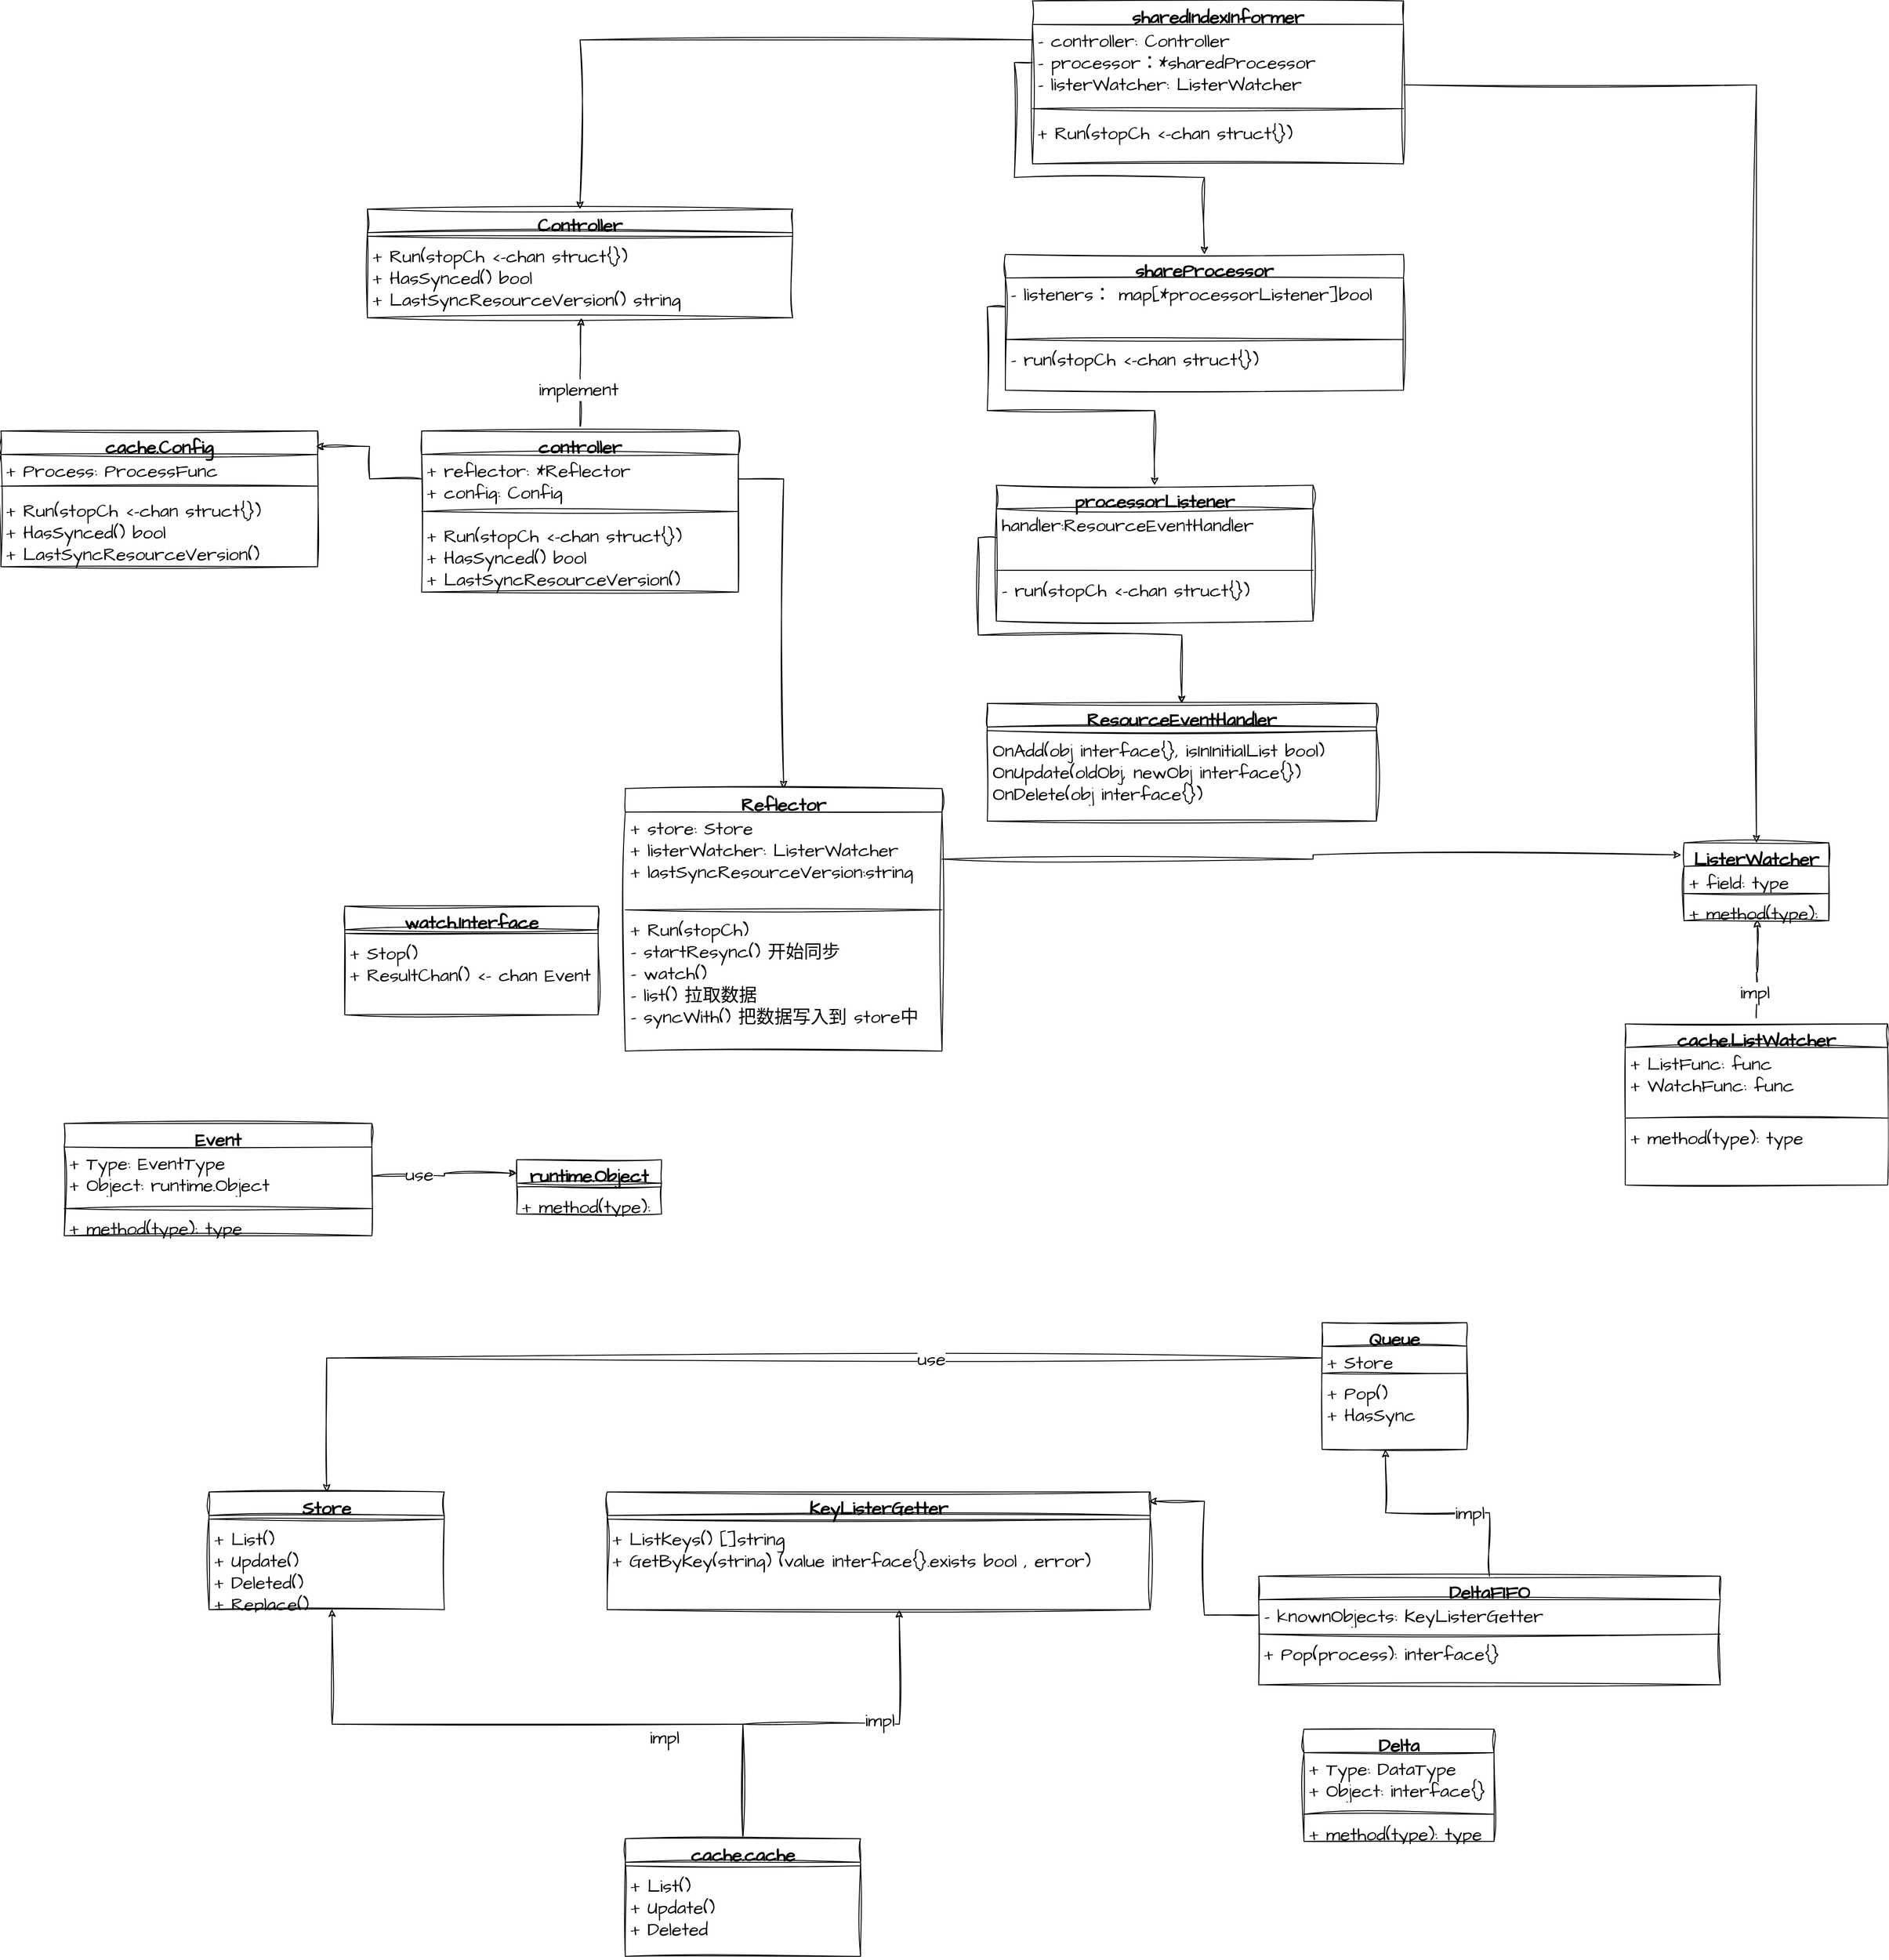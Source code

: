 <mxfile version="21.4.0" type="device" pages="10">
  <diagram name="informer-class" id="WEUT6inKkpuxzj2shLJY">
    <mxGraphModel dx="2780" dy="2315" grid="1" gridSize="10" guides="1" tooltips="1" connect="1" arrows="1" fold="1" page="1" pageScale="1" pageWidth="827" pageHeight="1169" math="0" shadow="0">
      <root>
        <mxCell id="0" />
        <mxCell id="1" parent="0" />
        <mxCell id="Elp9k8QSIypQh1qwwcQ_-1" value="Reflector" style="swimlane;fontStyle=1;align=center;verticalAlign=top;childLayout=stackLayout;horizontal=1;startSize=26;horizontalStack=0;resizeParent=1;resizeParentMax=0;resizeLast=0;collapsible=1;marginBottom=0;whiteSpace=wrap;html=1;sketch=1;hachureGap=4;jiggle=2;curveFitting=1;fontFamily=Architects Daughter;fontSource=https%3A%2F%2Ffonts.googleapis.com%2Fcss%3Ffamily%3DArchitects%2BDaughter;fontSize=20;" vertex="1" parent="1">
          <mxGeometry x="110" y="790" width="350" height="290" as="geometry" />
        </mxCell>
        <mxCell id="Elp9k8QSIypQh1qwwcQ_-2" value="+ store: Store&lt;br&gt;+ listerWatcher: ListerWatcher&lt;br&gt;+ lastSyncResourceVersion:string" style="text;strokeColor=none;fillColor=none;align=left;verticalAlign=top;spacingLeft=4;spacingRight=4;overflow=hidden;rotatable=0;points=[[0,0.5],[1,0.5]];portConstraint=eastwest;whiteSpace=wrap;html=1;fontSize=20;fontFamily=Architects Daughter;" vertex="1" parent="Elp9k8QSIypQh1qwwcQ_-1">
          <mxGeometry y="26" width="350" height="104" as="geometry" />
        </mxCell>
        <mxCell id="Elp9k8QSIypQh1qwwcQ_-3" value="" style="line;strokeWidth=1;fillColor=none;align=left;verticalAlign=middle;spacingTop=-1;spacingLeft=3;spacingRight=3;rotatable=0;labelPosition=right;points=[];portConstraint=eastwest;strokeColor=inherit;sketch=1;hachureGap=4;jiggle=2;curveFitting=1;fontFamily=Architects Daughter;fontSource=https%3A%2F%2Ffonts.googleapis.com%2Fcss%3Ffamily%3DArchitects%2BDaughter;fontSize=20;" vertex="1" parent="Elp9k8QSIypQh1qwwcQ_-1">
          <mxGeometry y="130" width="350" height="8" as="geometry" />
        </mxCell>
        <mxCell id="Elp9k8QSIypQh1qwwcQ_-4" value="+ Run(stopCh)&lt;br&gt;- startResync() 开始同步&lt;br&gt;- watch()&amp;nbsp;&lt;br&gt;- list() 拉取数据&lt;br&gt;- syncWith() 把数据写入到 store中" style="text;strokeColor=none;fillColor=none;align=left;verticalAlign=top;spacingLeft=4;spacingRight=4;overflow=hidden;rotatable=0;points=[[0,0.5],[1,0.5]];portConstraint=eastwest;whiteSpace=wrap;html=1;fontSize=20;fontFamily=Architects Daughter;" vertex="1" parent="Elp9k8QSIypQh1qwwcQ_-1">
          <mxGeometry y="138" width="350" height="152" as="geometry" />
        </mxCell>
        <mxCell id="Elp9k8QSIypQh1qwwcQ_-5" value="Store" style="swimlane;fontStyle=1;align=center;verticalAlign=top;childLayout=stackLayout;horizontal=1;startSize=26;horizontalStack=0;resizeParent=1;resizeParentMax=0;resizeLast=0;collapsible=1;marginBottom=0;whiteSpace=wrap;html=1;sketch=1;hachureGap=4;jiggle=2;curveFitting=1;fontFamily=Architects Daughter;fontSource=https%3A%2F%2Ffonts.googleapis.com%2Fcss%3Ffamily%3DArchitects%2BDaughter;fontSize=20;" vertex="1" parent="1">
          <mxGeometry x="-350" y="1567" width="260" height="130" as="geometry" />
        </mxCell>
        <mxCell id="Elp9k8QSIypQh1qwwcQ_-6" value="" style="line;strokeWidth=1;fillColor=none;align=left;verticalAlign=middle;spacingTop=-1;spacingLeft=3;spacingRight=3;rotatable=0;labelPosition=right;points=[];portConstraint=eastwest;strokeColor=inherit;sketch=1;hachureGap=4;jiggle=2;curveFitting=1;fontFamily=Architects Daughter;fontSource=https%3A%2F%2Ffonts.googleapis.com%2Fcss%3Ffamily%3DArchitects%2BDaughter;fontSize=20;" vertex="1" parent="Elp9k8QSIypQh1qwwcQ_-5">
          <mxGeometry y="26" width="260" height="8" as="geometry" />
        </mxCell>
        <mxCell id="Elp9k8QSIypQh1qwwcQ_-7" value="+ List()&lt;br&gt;+ Update()&lt;br&gt;+ Deleted()&lt;br&gt;+ Replace()" style="text;strokeColor=none;fillColor=none;align=left;verticalAlign=top;spacingLeft=4;spacingRight=4;overflow=hidden;rotatable=0;points=[[0,0.5],[1,0.5]];portConstraint=eastwest;whiteSpace=wrap;html=1;fontSize=20;fontFamily=Architects Daughter;" vertex="1" parent="Elp9k8QSIypQh1qwwcQ_-5">
          <mxGeometry y="34" width="260" height="96" as="geometry" />
        </mxCell>
        <mxCell id="Elp9k8QSIypQh1qwwcQ_-8" style="edgeStyle=orthogonalEdgeStyle;rounded=0;sketch=1;hachureGap=4;jiggle=2;curveFitting=1;orthogonalLoop=1;jettySize=auto;html=1;exitX=0.5;exitY=0;exitDx=0;exitDy=0;entryX=0.523;entryY=0.994;entryDx=0;entryDy=0;entryPerimeter=0;fontFamily=Architects Daughter;fontSource=https%3A%2F%2Ffonts.googleapis.com%2Fcss%3Ffamily%3DArchitects%2BDaughter;fontSize=16;" edge="1" parent="1" source="Elp9k8QSIypQh1qwwcQ_-10" target="Elp9k8QSIypQh1qwwcQ_-7">
          <mxGeometry relative="1" as="geometry" />
        </mxCell>
        <mxCell id="Elp9k8QSIypQh1qwwcQ_-9" value="impl" style="edgeLabel;html=1;align=center;verticalAlign=middle;resizable=0;points=[];fontSize=20;fontFamily=Architects Daughter;" vertex="1" connectable="0" parent="Elp9k8QSIypQh1qwwcQ_-8">
          <mxGeometry x="-0.396" y="-3" relative="1" as="geometry">
            <mxPoint y="17" as="offset" />
          </mxGeometry>
        </mxCell>
        <mxCell id="lLYE_m9A45jbJjfoVdeC-4" style="edgeStyle=orthogonalEdgeStyle;rounded=0;sketch=1;hachureGap=4;jiggle=2;curveFitting=1;orthogonalLoop=1;jettySize=auto;html=1;exitX=0.5;exitY=0;exitDx=0;exitDy=0;entryX=0.538;entryY=1.003;entryDx=0;entryDy=0;entryPerimeter=0;fontFamily=Architects Daughter;fontSource=https%3A%2F%2Ffonts.googleapis.com%2Fcss%3Ffamily%3DArchitects%2BDaughter;fontSize=16;" edge="1" parent="1" source="Elp9k8QSIypQh1qwwcQ_-10" target="lLYE_m9A45jbJjfoVdeC-3">
          <mxGeometry relative="1" as="geometry" />
        </mxCell>
        <mxCell id="lLYE_m9A45jbJjfoVdeC-5" value="impl" style="edgeLabel;html=1;align=center;verticalAlign=middle;resizable=0;points=[];fontSize=20;fontFamily=Architects Daughter;" vertex="1" connectable="0" parent="lLYE_m9A45jbJjfoVdeC-4">
          <mxGeometry x="0.301" y="5" relative="1" as="geometry">
            <mxPoint as="offset" />
          </mxGeometry>
        </mxCell>
        <mxCell id="Elp9k8QSIypQh1qwwcQ_-10" value="cache.cache" style="swimlane;fontStyle=1;align=center;verticalAlign=top;childLayout=stackLayout;horizontal=1;startSize=26;horizontalStack=0;resizeParent=1;resizeParentMax=0;resizeLast=0;collapsible=1;marginBottom=0;whiteSpace=wrap;html=1;sketch=1;hachureGap=4;jiggle=2;curveFitting=1;fontFamily=Architects Daughter;fontSource=https%3A%2F%2Ffonts.googleapis.com%2Fcss%3Ffamily%3DArchitects%2BDaughter;fontSize=20;" vertex="1" parent="1">
          <mxGeometry x="110" y="1950" width="260" height="130" as="geometry" />
        </mxCell>
        <mxCell id="Elp9k8QSIypQh1qwwcQ_-11" value="" style="line;strokeWidth=1;fillColor=none;align=left;verticalAlign=middle;spacingTop=-1;spacingLeft=3;spacingRight=3;rotatable=0;labelPosition=right;points=[];portConstraint=eastwest;strokeColor=inherit;sketch=1;hachureGap=4;jiggle=2;curveFitting=1;fontFamily=Architects Daughter;fontSource=https%3A%2F%2Ffonts.googleapis.com%2Fcss%3Ffamily%3DArchitects%2BDaughter;fontSize=20;" vertex="1" parent="Elp9k8QSIypQh1qwwcQ_-10">
          <mxGeometry y="26" width="260" height="8" as="geometry" />
        </mxCell>
        <mxCell id="Elp9k8QSIypQh1qwwcQ_-12" value="+ List()&lt;br&gt;+ Update()&lt;br&gt;+ Deleted" style="text;strokeColor=none;fillColor=none;align=left;verticalAlign=top;spacingLeft=4;spacingRight=4;overflow=hidden;rotatable=0;points=[[0,0.5],[1,0.5]];portConstraint=eastwest;whiteSpace=wrap;html=1;fontSize=20;fontFamily=Architects Daughter;" vertex="1" parent="Elp9k8QSIypQh1qwwcQ_-10">
          <mxGeometry y="34" width="260" height="96" as="geometry" />
        </mxCell>
        <mxCell id="Elp9k8QSIypQh1qwwcQ_-13" value="Queue" style="swimlane;fontStyle=1;align=center;verticalAlign=top;childLayout=stackLayout;horizontal=1;startSize=26;horizontalStack=0;resizeParent=1;resizeParentMax=0;resizeLast=0;collapsible=1;marginBottom=0;whiteSpace=wrap;html=1;sketch=1;hachureGap=4;jiggle=2;curveFitting=1;fontFamily=Architects Daughter;fontSource=https%3A%2F%2Ffonts.googleapis.com%2Fcss%3Ffamily%3DArchitects%2BDaughter;fontSize=20;" vertex="1" parent="1">
          <mxGeometry x="880" y="1380" width="160" height="140" as="geometry" />
        </mxCell>
        <mxCell id="Elp9k8QSIypQh1qwwcQ_-14" value="+ Store" style="text;strokeColor=none;fillColor=none;align=left;verticalAlign=top;spacingLeft=4;spacingRight=4;overflow=hidden;rotatable=0;points=[[0,0.5],[1,0.5]];portConstraint=eastwest;whiteSpace=wrap;html=1;fontSize=20;fontFamily=Architects Daughter;" vertex="1" parent="Elp9k8QSIypQh1qwwcQ_-13">
          <mxGeometry y="26" width="160" height="26" as="geometry" />
        </mxCell>
        <mxCell id="Elp9k8QSIypQh1qwwcQ_-15" value="" style="line;strokeWidth=1;fillColor=none;align=left;verticalAlign=middle;spacingTop=-1;spacingLeft=3;spacingRight=3;rotatable=0;labelPosition=right;points=[];portConstraint=eastwest;strokeColor=inherit;sketch=1;hachureGap=4;jiggle=2;curveFitting=1;fontFamily=Architects Daughter;fontSource=https%3A%2F%2Ffonts.googleapis.com%2Fcss%3Ffamily%3DArchitects%2BDaughter;fontSize=20;" vertex="1" parent="Elp9k8QSIypQh1qwwcQ_-13">
          <mxGeometry y="52" width="160" height="8" as="geometry" />
        </mxCell>
        <mxCell id="Elp9k8QSIypQh1qwwcQ_-16" value="+ Pop()&lt;br&gt;+ HasSync" style="text;strokeColor=none;fillColor=none;align=left;verticalAlign=top;spacingLeft=4;spacingRight=4;overflow=hidden;rotatable=0;points=[[0,0.5],[1,0.5]];portConstraint=eastwest;whiteSpace=wrap;html=1;fontSize=20;fontFamily=Architects Daughter;" vertex="1" parent="Elp9k8QSIypQh1qwwcQ_-13">
          <mxGeometry y="60" width="160" height="80" as="geometry" />
        </mxCell>
        <mxCell id="Elp9k8QSIypQh1qwwcQ_-17" style="edgeStyle=orthogonalEdgeStyle;rounded=0;sketch=1;hachureGap=4;jiggle=2;curveFitting=1;orthogonalLoop=1;jettySize=auto;html=1;exitX=0;exitY=0.5;exitDx=0;exitDy=0;entryX=0.5;entryY=0;entryDx=0;entryDy=0;fontFamily=Architects Daughter;fontSource=https%3A%2F%2Ffonts.googleapis.com%2Fcss%3Ffamily%3DArchitects%2BDaughter;fontSize=16;" edge="1" parent="1" source="Elp9k8QSIypQh1qwwcQ_-14" target="Elp9k8QSIypQh1qwwcQ_-5">
          <mxGeometry relative="1" as="geometry" />
        </mxCell>
        <mxCell id="Elp9k8QSIypQh1qwwcQ_-18" value="use" style="edgeLabel;html=1;align=center;verticalAlign=middle;resizable=0;points=[];fontSize=20;fontFamily=Architects Daughter;" vertex="1" connectable="0" parent="Elp9k8QSIypQh1qwwcQ_-17">
          <mxGeometry x="-0.308" y="1" relative="1" as="geometry">
            <mxPoint as="offset" />
          </mxGeometry>
        </mxCell>
        <mxCell id="Elp9k8QSIypQh1qwwcQ_-19" style="edgeStyle=orthogonalEdgeStyle;rounded=0;sketch=1;hachureGap=4;jiggle=2;curveFitting=1;orthogonalLoop=1;jettySize=auto;html=1;exitX=0.5;exitY=0;exitDx=0;exitDy=0;entryX=0.438;entryY=1;entryDx=0;entryDy=0;entryPerimeter=0;fontFamily=Architects Daughter;fontSource=https%3A%2F%2Ffonts.googleapis.com%2Fcss%3Ffamily%3DArchitects%2BDaughter;fontSize=16;" edge="1" parent="1" source="Elp9k8QSIypQh1qwwcQ_-21" target="Elp9k8QSIypQh1qwwcQ_-16">
          <mxGeometry relative="1" as="geometry" />
        </mxCell>
        <mxCell id="Elp9k8QSIypQh1qwwcQ_-20" value="impl" style="edgeLabel;html=1;align=center;verticalAlign=middle;resizable=0;points=[];fontSize=20;fontFamily=Architects Daughter;" vertex="1" connectable="0" parent="Elp9k8QSIypQh1qwwcQ_-19">
          <mxGeometry x="-0.28" relative="1" as="geometry">
            <mxPoint as="offset" />
          </mxGeometry>
        </mxCell>
        <mxCell id="Elp9k8QSIypQh1qwwcQ_-21" value="DeltaFIFO" style="swimlane;fontStyle=1;align=center;verticalAlign=top;childLayout=stackLayout;horizontal=1;startSize=26;horizontalStack=0;resizeParent=1;resizeParentMax=0;resizeLast=0;collapsible=1;marginBottom=0;whiteSpace=wrap;html=1;sketch=1;hachureGap=4;jiggle=2;curveFitting=1;fontFamily=Architects Daughter;fontSource=https%3A%2F%2Ffonts.googleapis.com%2Fcss%3Ffamily%3DArchitects%2BDaughter;fontSize=20;" vertex="1" parent="1">
          <mxGeometry x="810" y="1660" width="510" height="120" as="geometry" />
        </mxCell>
        <mxCell id="Elp9k8QSIypQh1qwwcQ_-22" value="- knownObjects: KeyListerGetter" style="text;strokeColor=none;fillColor=none;align=left;verticalAlign=top;spacingLeft=4;spacingRight=4;overflow=hidden;rotatable=0;points=[[0,0.5],[1,0.5]];portConstraint=eastwest;whiteSpace=wrap;html=1;fontSize=20;fontFamily=Architects Daughter;" vertex="1" parent="Elp9k8QSIypQh1qwwcQ_-21">
          <mxGeometry y="26" width="510" height="34" as="geometry" />
        </mxCell>
        <mxCell id="Elp9k8QSIypQh1qwwcQ_-23" value="" style="line;strokeWidth=1;fillColor=none;align=left;verticalAlign=middle;spacingTop=-1;spacingLeft=3;spacingRight=3;rotatable=0;labelPosition=right;points=[];portConstraint=eastwest;strokeColor=inherit;sketch=1;hachureGap=4;jiggle=2;curveFitting=1;fontFamily=Architects Daughter;fontSource=https%3A%2F%2Ffonts.googleapis.com%2Fcss%3Ffamily%3DArchitects%2BDaughter;fontSize=20;" vertex="1" parent="Elp9k8QSIypQh1qwwcQ_-21">
          <mxGeometry y="60" width="510" height="8" as="geometry" />
        </mxCell>
        <mxCell id="Elp9k8QSIypQh1qwwcQ_-24" value="+ Pop(process): interface{}" style="text;strokeColor=none;fillColor=none;align=left;verticalAlign=top;spacingLeft=4;spacingRight=4;overflow=hidden;rotatable=0;points=[[0,0.5],[1,0.5]];portConstraint=eastwest;whiteSpace=wrap;html=1;fontSize=20;fontFamily=Architects Daughter;" vertex="1" parent="Elp9k8QSIypQh1qwwcQ_-21">
          <mxGeometry y="68" width="510" height="52" as="geometry" />
        </mxCell>
        <mxCell id="Elp9k8QSIypQh1qwwcQ_-25" value="ListerWatcher" style="swimlane;fontStyle=1;align=center;verticalAlign=top;childLayout=stackLayout;horizontal=1;startSize=26;horizontalStack=0;resizeParent=1;resizeParentMax=0;resizeLast=0;collapsible=1;marginBottom=0;whiteSpace=wrap;html=1;sketch=1;hachureGap=4;jiggle=2;curveFitting=1;fontFamily=Architects Daughter;fontSource=https%3A%2F%2Ffonts.googleapis.com%2Fcss%3Ffamily%3DArchitects%2BDaughter;fontSize=20;" vertex="1" parent="1">
          <mxGeometry x="1280" y="850" width="160" height="86" as="geometry" />
        </mxCell>
        <mxCell id="Elp9k8QSIypQh1qwwcQ_-26" value="+ field: type" style="text;strokeColor=none;fillColor=none;align=left;verticalAlign=top;spacingLeft=4;spacingRight=4;overflow=hidden;rotatable=0;points=[[0,0.5],[1,0.5]];portConstraint=eastwest;whiteSpace=wrap;html=1;fontSize=20;fontFamily=Architects Daughter;" vertex="1" parent="Elp9k8QSIypQh1qwwcQ_-25">
          <mxGeometry y="26" width="160" height="26" as="geometry" />
        </mxCell>
        <mxCell id="Elp9k8QSIypQh1qwwcQ_-27" value="" style="line;strokeWidth=1;fillColor=none;align=left;verticalAlign=middle;spacingTop=-1;spacingLeft=3;spacingRight=3;rotatable=0;labelPosition=right;points=[];portConstraint=eastwest;strokeColor=inherit;sketch=1;hachureGap=4;jiggle=2;curveFitting=1;fontFamily=Architects Daughter;fontSource=https%3A%2F%2Ffonts.googleapis.com%2Fcss%3Ffamily%3DArchitects%2BDaughter;fontSize=20;" vertex="1" parent="Elp9k8QSIypQh1qwwcQ_-25">
          <mxGeometry y="52" width="160" height="8" as="geometry" />
        </mxCell>
        <mxCell id="Elp9k8QSIypQh1qwwcQ_-28" value="+ method(type): type" style="text;strokeColor=none;fillColor=none;align=left;verticalAlign=top;spacingLeft=4;spacingRight=4;overflow=hidden;rotatable=0;points=[[0,0.5],[1,0.5]];portConstraint=eastwest;whiteSpace=wrap;html=1;fontSize=20;fontFamily=Architects Daughter;" vertex="1" parent="Elp9k8QSIypQh1qwwcQ_-25">
          <mxGeometry y="60" width="160" height="26" as="geometry" />
        </mxCell>
        <mxCell id="Elp9k8QSIypQh1qwwcQ_-29" style="edgeStyle=orthogonalEdgeStyle;rounded=0;sketch=1;hachureGap=4;jiggle=2;curveFitting=1;orthogonalLoop=1;jettySize=auto;html=1;exitX=0.5;exitY=0;exitDx=0;exitDy=0;entryX=0.506;entryY=0.963;entryDx=0;entryDy=0;entryPerimeter=0;fontFamily=Architects Daughter;fontSource=https%3A%2F%2Ffonts.googleapis.com%2Fcss%3Ffamily%3DArchitects%2BDaughter;fontSize=16;" edge="1" parent="1" source="Elp9k8QSIypQh1qwwcQ_-31" target="Elp9k8QSIypQh1qwwcQ_-28">
          <mxGeometry relative="1" as="geometry" />
        </mxCell>
        <mxCell id="Elp9k8QSIypQh1qwwcQ_-30" value="impl" style="edgeLabel;html=1;align=center;verticalAlign=middle;resizable=0;points=[];fontSize=20;fontFamily=Architects Daughter;" vertex="1" connectable="0" parent="Elp9k8QSIypQh1qwwcQ_-29">
          <mxGeometry x="-0.4" y="2" relative="1" as="geometry">
            <mxPoint as="offset" />
          </mxGeometry>
        </mxCell>
        <mxCell id="Elp9k8QSIypQh1qwwcQ_-31" value="cache.ListWatcher" style="swimlane;fontStyle=1;align=center;verticalAlign=top;childLayout=stackLayout;horizontal=1;startSize=26;horizontalStack=0;resizeParent=1;resizeParentMax=0;resizeLast=0;collapsible=1;marginBottom=0;whiteSpace=wrap;html=1;sketch=1;hachureGap=4;jiggle=2;curveFitting=1;fontFamily=Architects Daughter;fontSource=https%3A%2F%2Ffonts.googleapis.com%2Fcss%3Ffamily%3DArchitects%2BDaughter;fontSize=20;" vertex="1" parent="1">
          <mxGeometry x="1215" y="1050" width="290" height="178" as="geometry" />
        </mxCell>
        <mxCell id="Elp9k8QSIypQh1qwwcQ_-32" value="+ ListFunc: func&lt;br&gt;+ WatchFunc: func" style="text;strokeColor=none;fillColor=none;align=left;verticalAlign=top;spacingLeft=4;spacingRight=4;overflow=hidden;rotatable=0;points=[[0,0.5],[1,0.5]];portConstraint=eastwest;whiteSpace=wrap;html=1;fontSize=20;fontFamily=Architects Daughter;" vertex="1" parent="Elp9k8QSIypQh1qwwcQ_-31">
          <mxGeometry y="26" width="290" height="74" as="geometry" />
        </mxCell>
        <mxCell id="Elp9k8QSIypQh1qwwcQ_-33" value="" style="line;strokeWidth=1;fillColor=none;align=left;verticalAlign=middle;spacingTop=-1;spacingLeft=3;spacingRight=3;rotatable=0;labelPosition=right;points=[];portConstraint=eastwest;strokeColor=inherit;sketch=1;hachureGap=4;jiggle=2;curveFitting=1;fontFamily=Architects Daughter;fontSource=https%3A%2F%2Ffonts.googleapis.com%2Fcss%3Ffamily%3DArchitects%2BDaughter;fontSize=20;" vertex="1" parent="Elp9k8QSIypQh1qwwcQ_-31">
          <mxGeometry y="100" width="290" height="8" as="geometry" />
        </mxCell>
        <mxCell id="Elp9k8QSIypQh1qwwcQ_-34" value="+ method(type): type" style="text;strokeColor=none;fillColor=none;align=left;verticalAlign=top;spacingLeft=4;spacingRight=4;overflow=hidden;rotatable=0;points=[[0,0.5],[1,0.5]];portConstraint=eastwest;whiteSpace=wrap;html=1;fontSize=20;fontFamily=Architects Daughter;" vertex="1" parent="Elp9k8QSIypQh1qwwcQ_-31">
          <mxGeometry y="108" width="290" height="70" as="geometry" />
        </mxCell>
        <mxCell id="Elp9k8QSIypQh1qwwcQ_-35" value="watch.Interface" style="swimlane;fontStyle=1;align=center;verticalAlign=top;childLayout=stackLayout;horizontal=1;startSize=26;horizontalStack=0;resizeParent=1;resizeParentMax=0;resizeLast=0;collapsible=1;marginBottom=0;whiteSpace=wrap;html=1;sketch=1;hachureGap=4;jiggle=2;curveFitting=1;fontFamily=Architects Daughter;fontSource=https%3A%2F%2Ffonts.googleapis.com%2Fcss%3Ffamily%3DArchitects%2BDaughter;fontSize=20;" vertex="1" parent="1">
          <mxGeometry x="-200" y="920" width="280" height="120" as="geometry" />
        </mxCell>
        <mxCell id="Elp9k8QSIypQh1qwwcQ_-36" value="" style="line;strokeWidth=1;fillColor=none;align=left;verticalAlign=middle;spacingTop=-1;spacingLeft=3;spacingRight=3;rotatable=0;labelPosition=right;points=[];portConstraint=eastwest;strokeColor=inherit;sketch=1;hachureGap=4;jiggle=2;curveFitting=1;fontFamily=Architects Daughter;fontSource=https%3A%2F%2Ffonts.googleapis.com%2Fcss%3Ffamily%3DArchitects%2BDaughter;fontSize=20;" vertex="1" parent="Elp9k8QSIypQh1qwwcQ_-35">
          <mxGeometry y="26" width="280" height="8" as="geometry" />
        </mxCell>
        <mxCell id="Elp9k8QSIypQh1qwwcQ_-37" value="+ Stop()&lt;br&gt;+ ResultChan() &amp;lt;- chan Event" style="text;strokeColor=none;fillColor=none;align=left;verticalAlign=top;spacingLeft=4;spacingRight=4;overflow=hidden;rotatable=0;points=[[0,0.5],[1,0.5]];portConstraint=eastwest;whiteSpace=wrap;html=1;fontSize=20;fontFamily=Architects Daughter;" vertex="1" parent="Elp9k8QSIypQh1qwwcQ_-35">
          <mxGeometry y="34" width="280" height="86" as="geometry" />
        </mxCell>
        <mxCell id="Elp9k8QSIypQh1qwwcQ_-38" value="runtime.Object" style="swimlane;fontStyle=1;align=center;verticalAlign=top;childLayout=stackLayout;horizontal=1;startSize=26;horizontalStack=0;resizeParent=1;resizeParentMax=0;resizeLast=0;collapsible=1;marginBottom=0;whiteSpace=wrap;html=1;sketch=1;hachureGap=4;jiggle=2;curveFitting=1;fontFamily=Architects Daughter;fontSource=https%3A%2F%2Ffonts.googleapis.com%2Fcss%3Ffamily%3DArchitects%2BDaughter;fontSize=20;" vertex="1" parent="1">
          <mxGeometry x="-10" y="1200" width="160" height="60" as="geometry" />
        </mxCell>
        <mxCell id="Elp9k8QSIypQh1qwwcQ_-39" value="" style="line;strokeWidth=1;fillColor=none;align=left;verticalAlign=middle;spacingTop=-1;spacingLeft=3;spacingRight=3;rotatable=0;labelPosition=right;points=[];portConstraint=eastwest;strokeColor=inherit;sketch=1;hachureGap=4;jiggle=2;curveFitting=1;fontFamily=Architects Daughter;fontSource=https%3A%2F%2Ffonts.googleapis.com%2Fcss%3Ffamily%3DArchitects%2BDaughter;fontSize=20;" vertex="1" parent="Elp9k8QSIypQh1qwwcQ_-38">
          <mxGeometry y="26" width="160" height="8" as="geometry" />
        </mxCell>
        <mxCell id="Elp9k8QSIypQh1qwwcQ_-40" value="+ method(type): type" style="text;strokeColor=none;fillColor=none;align=left;verticalAlign=top;spacingLeft=4;spacingRight=4;overflow=hidden;rotatable=0;points=[[0,0.5],[1,0.5]];portConstraint=eastwest;whiteSpace=wrap;html=1;fontSize=20;fontFamily=Architects Daughter;" vertex="1" parent="Elp9k8QSIypQh1qwwcQ_-38">
          <mxGeometry y="34" width="160" height="26" as="geometry" />
        </mxCell>
        <mxCell id="Elp9k8QSIypQh1qwwcQ_-41" value="Event" style="swimlane;fontStyle=1;align=center;verticalAlign=top;childLayout=stackLayout;horizontal=1;startSize=26;horizontalStack=0;resizeParent=1;resizeParentMax=0;resizeLast=0;collapsible=1;marginBottom=0;whiteSpace=wrap;html=1;sketch=1;hachureGap=4;jiggle=2;curveFitting=1;fontFamily=Architects Daughter;fontSource=https%3A%2F%2Ffonts.googleapis.com%2Fcss%3Ffamily%3DArchitects%2BDaughter;fontSize=20;" vertex="1" parent="1">
          <mxGeometry x="-510" y="1160" width="340" height="124" as="geometry" />
        </mxCell>
        <mxCell id="Elp9k8QSIypQh1qwwcQ_-42" value="+ Type: EventType&lt;br&gt;+ Object: runtime.Object" style="text;strokeColor=none;fillColor=none;align=left;verticalAlign=top;spacingLeft=4;spacingRight=4;overflow=hidden;rotatable=0;points=[[0,0.5],[1,0.5]];portConstraint=eastwest;whiteSpace=wrap;html=1;fontSize=20;fontFamily=Architects Daughter;" vertex="1" parent="Elp9k8QSIypQh1qwwcQ_-41">
          <mxGeometry y="26" width="340" height="64" as="geometry" />
        </mxCell>
        <mxCell id="Elp9k8QSIypQh1qwwcQ_-43" value="" style="line;strokeWidth=1;fillColor=none;align=left;verticalAlign=middle;spacingTop=-1;spacingLeft=3;spacingRight=3;rotatable=0;labelPosition=right;points=[];portConstraint=eastwest;strokeColor=inherit;sketch=1;hachureGap=4;jiggle=2;curveFitting=1;fontFamily=Architects Daughter;fontSource=https%3A%2F%2Ffonts.googleapis.com%2Fcss%3Ffamily%3DArchitects%2BDaughter;fontSize=20;" vertex="1" parent="Elp9k8QSIypQh1qwwcQ_-41">
          <mxGeometry y="90" width="340" height="8" as="geometry" />
        </mxCell>
        <mxCell id="Elp9k8QSIypQh1qwwcQ_-44" value="+ method(type): type" style="text;strokeColor=none;fillColor=none;align=left;verticalAlign=top;spacingLeft=4;spacingRight=4;overflow=hidden;rotatable=0;points=[[0,0.5],[1,0.5]];portConstraint=eastwest;whiteSpace=wrap;html=1;fontSize=20;fontFamily=Architects Daughter;" vertex="1" parent="Elp9k8QSIypQh1qwwcQ_-41">
          <mxGeometry y="98" width="340" height="26" as="geometry" />
        </mxCell>
        <mxCell id="Elp9k8QSIypQh1qwwcQ_-45" style="edgeStyle=orthogonalEdgeStyle;rounded=0;sketch=1;hachureGap=4;jiggle=2;curveFitting=1;orthogonalLoop=1;jettySize=auto;html=1;exitX=1;exitY=0.5;exitDx=0;exitDy=0;entryX=0;entryY=0.25;entryDx=0;entryDy=0;fontFamily=Architects Daughter;fontSource=https%3A%2F%2Ffonts.googleapis.com%2Fcss%3Ffamily%3DArchitects%2BDaughter;fontSize=16;" edge="1" parent="1" source="Elp9k8QSIypQh1qwwcQ_-42" target="Elp9k8QSIypQh1qwwcQ_-38">
          <mxGeometry relative="1" as="geometry" />
        </mxCell>
        <mxCell id="Elp9k8QSIypQh1qwwcQ_-46" value="use" style="edgeLabel;html=1;align=center;verticalAlign=middle;resizable=0;points=[];fontSize=20;fontFamily=Architects Daughter;" vertex="1" connectable="0" parent="Elp9k8QSIypQh1qwwcQ_-45">
          <mxGeometry x="-0.365" y="2" relative="1" as="geometry">
            <mxPoint as="offset" />
          </mxGeometry>
        </mxCell>
        <mxCell id="Elp9k8QSIypQh1qwwcQ_-47" value="Delta" style="swimlane;fontStyle=1;align=center;verticalAlign=top;childLayout=stackLayout;horizontal=1;startSize=26;horizontalStack=0;resizeParent=1;resizeParentMax=0;resizeLast=0;collapsible=1;marginBottom=0;whiteSpace=wrap;html=1;sketch=1;hachureGap=4;jiggle=2;curveFitting=1;fontFamily=Architects Daughter;fontSource=https%3A%2F%2Ffonts.googleapis.com%2Fcss%3Ffamily%3DArchitects%2BDaughter;fontSize=20;" vertex="1" parent="1">
          <mxGeometry x="860" y="1829" width="210" height="124" as="geometry" />
        </mxCell>
        <mxCell id="Elp9k8QSIypQh1qwwcQ_-48" value="+ Type: DataType&lt;br&gt;+ Object: interface{}" style="text;strokeColor=none;fillColor=none;align=left;verticalAlign=top;spacingLeft=4;spacingRight=4;overflow=hidden;rotatable=0;points=[[0,0.5],[1,0.5]];portConstraint=eastwest;whiteSpace=wrap;html=1;fontSize=20;fontFamily=Architects Daughter;" vertex="1" parent="Elp9k8QSIypQh1qwwcQ_-47">
          <mxGeometry y="26" width="210" height="64" as="geometry" />
        </mxCell>
        <mxCell id="Elp9k8QSIypQh1qwwcQ_-49" value="" style="line;strokeWidth=1;fillColor=none;align=left;verticalAlign=middle;spacingTop=-1;spacingLeft=3;spacingRight=3;rotatable=0;labelPosition=right;points=[];portConstraint=eastwest;strokeColor=inherit;sketch=1;hachureGap=4;jiggle=2;curveFitting=1;fontFamily=Architects Daughter;fontSource=https%3A%2F%2Ffonts.googleapis.com%2Fcss%3Ffamily%3DArchitects%2BDaughter;fontSize=20;" vertex="1" parent="Elp9k8QSIypQh1qwwcQ_-47">
          <mxGeometry y="90" width="210" height="8" as="geometry" />
        </mxCell>
        <mxCell id="Elp9k8QSIypQh1qwwcQ_-50" value="+ method(type): type" style="text;strokeColor=none;fillColor=none;align=left;verticalAlign=top;spacingLeft=4;spacingRight=4;overflow=hidden;rotatable=0;points=[[0,0.5],[1,0.5]];portConstraint=eastwest;whiteSpace=wrap;html=1;fontSize=20;fontFamily=Architects Daughter;" vertex="1" parent="Elp9k8QSIypQh1qwwcQ_-47">
          <mxGeometry y="98" width="210" height="26" as="geometry" />
        </mxCell>
        <mxCell id="Elp9k8QSIypQh1qwwcQ_-51" style="edgeStyle=orthogonalEdgeStyle;rounded=0;sketch=1;hachureGap=4;jiggle=2;curveFitting=1;orthogonalLoop=1;jettySize=auto;html=1;exitX=0.5;exitY=0;exitDx=0;exitDy=0;entryX=0.502;entryY=1.003;entryDx=0;entryDy=0;entryPerimeter=0;fontFamily=Architects Daughter;fontSource=https%3A%2F%2Ffonts.googleapis.com%2Fcss%3Ffamily%3DArchitects%2BDaughter;fontSize=16;" edge="1" parent="1" source="Elp9k8QSIypQh1qwwcQ_-53" target="Elp9k8QSIypQh1qwwcQ_-60">
          <mxGeometry relative="1" as="geometry" />
        </mxCell>
        <mxCell id="Elp9k8QSIypQh1qwwcQ_-52" value="implement" style="edgeLabel;html=1;align=center;verticalAlign=middle;resizable=0;points=[];fontSize=20;fontFamily=Architects Daughter;" vertex="1" connectable="0" parent="Elp9k8QSIypQh1qwwcQ_-51">
          <mxGeometry x="-0.256" y="2" relative="1" as="geometry">
            <mxPoint as="offset" />
          </mxGeometry>
        </mxCell>
        <mxCell id="Elp9k8QSIypQh1qwwcQ_-53" value="controller" style="swimlane;fontStyle=1;align=center;verticalAlign=top;childLayout=stackLayout;horizontal=1;startSize=26;horizontalStack=0;resizeParent=1;resizeParentMax=0;resizeLast=0;collapsible=1;marginBottom=0;whiteSpace=wrap;html=1;sketch=1;hachureGap=4;jiggle=2;curveFitting=1;fontFamily=Architects Daughter;fontSource=https%3A%2F%2Ffonts.googleapis.com%2Fcss%3Ffamily%3DArchitects%2BDaughter;fontSize=20;" vertex="1" parent="1">
          <mxGeometry x="-115" y="395" width="350" height="178" as="geometry" />
        </mxCell>
        <mxCell id="Elp9k8QSIypQh1qwwcQ_-54" value="+&amp;nbsp;reflector: *Reflector&lt;br&gt;+ config: Config" style="text;strokeColor=none;fillColor=none;align=left;verticalAlign=top;spacingLeft=4;spacingRight=4;overflow=hidden;rotatable=0;points=[[0,0.5],[1,0.5]];portConstraint=eastwest;whiteSpace=wrap;html=1;fontSize=20;fontFamily=Architects Daughter;" vertex="1" parent="Elp9k8QSIypQh1qwwcQ_-53">
          <mxGeometry y="26" width="350" height="54" as="geometry" />
        </mxCell>
        <mxCell id="Elp9k8QSIypQh1qwwcQ_-55" value="" style="line;strokeWidth=1;fillColor=none;align=left;verticalAlign=middle;spacingTop=-1;spacingLeft=3;spacingRight=3;rotatable=0;labelPosition=right;points=[];portConstraint=eastwest;strokeColor=inherit;sketch=1;hachureGap=4;jiggle=2;curveFitting=1;fontFamily=Architects Daughter;fontSource=https%3A%2F%2Ffonts.googleapis.com%2Fcss%3Ffamily%3DArchitects%2BDaughter;fontSize=20;" vertex="1" parent="Elp9k8QSIypQh1qwwcQ_-53">
          <mxGeometry y="80" width="350" height="18" as="geometry" />
        </mxCell>
        <mxCell id="Elp9k8QSIypQh1qwwcQ_-56" value="&lt;div style=&quot;border-color: var(--border-color);&quot;&gt;+ Run(stopCh &amp;lt;-chan struct{})&lt;/div&gt;&lt;div style=&quot;border-color: var(--border-color);&quot;&gt;+ HasSynced() bool&lt;/div&gt;&lt;div style=&quot;border-color: var(--border-color);&quot;&gt;+ LastSyncResourceVersion() string&lt;/div&gt;" style="text;strokeColor=none;fillColor=none;align=left;verticalAlign=top;spacingLeft=4;spacingRight=4;overflow=hidden;rotatable=0;points=[[0,0.5],[1,0.5]];portConstraint=eastwest;whiteSpace=wrap;html=1;fontSize=20;fontFamily=Architects Daughter;" vertex="1" parent="Elp9k8QSIypQh1qwwcQ_-53">
          <mxGeometry y="98" width="350" height="80" as="geometry" />
        </mxCell>
        <mxCell id="Elp9k8QSIypQh1qwwcQ_-57" style="edgeStyle=orthogonalEdgeStyle;rounded=0;sketch=1;hachureGap=4;jiggle=2;curveFitting=1;orthogonalLoop=1;jettySize=auto;html=1;exitX=1;exitY=0.5;exitDx=0;exitDy=0;fontFamily=Architects Daughter;fontSource=https%3A%2F%2Ffonts.googleapis.com%2Fcss%3Ffamily%3DArchitects%2BDaughter;fontSize=16;" edge="1" parent="1" source="Elp9k8QSIypQh1qwwcQ_-54" target="Elp9k8QSIypQh1qwwcQ_-1">
          <mxGeometry relative="1" as="geometry" />
        </mxCell>
        <mxCell id="Elp9k8QSIypQh1qwwcQ_-58" value="Controller" style="swimlane;fontStyle=1;align=center;verticalAlign=top;childLayout=stackLayout;horizontal=1;startSize=26;horizontalStack=0;resizeParent=1;resizeParentMax=0;resizeLast=0;collapsible=1;marginBottom=0;whiteSpace=wrap;html=1;sketch=1;hachureGap=4;jiggle=2;curveFitting=1;fontFamily=Architects Daughter;fontSource=https%3A%2F%2Ffonts.googleapis.com%2Fcss%3Ffamily%3DArchitects%2BDaughter;fontSize=20;" vertex="1" parent="1">
          <mxGeometry x="-175" y="150" width="470" height="120" as="geometry" />
        </mxCell>
        <mxCell id="Elp9k8QSIypQh1qwwcQ_-59" value="" style="line;strokeWidth=1;fillColor=none;align=left;verticalAlign=middle;spacingTop=-1;spacingLeft=3;spacingRight=3;rotatable=0;labelPosition=right;points=[];portConstraint=eastwest;strokeColor=inherit;sketch=1;hachureGap=4;jiggle=2;curveFitting=1;fontFamily=Architects Daughter;fontSource=https%3A%2F%2Ffonts.googleapis.com%2Fcss%3Ffamily%3DArchitects%2BDaughter;fontSize=20;" vertex="1" parent="Elp9k8QSIypQh1qwwcQ_-58">
          <mxGeometry y="26" width="470" height="8" as="geometry" />
        </mxCell>
        <mxCell id="Elp9k8QSIypQh1qwwcQ_-60" value="&lt;div&gt;+ Run(stopCh &amp;lt;-chan struct{})&lt;/div&gt;&lt;div&gt;+ HasSynced() bool&lt;/div&gt;&lt;div&gt;+ LastSyncResourceVersion() string&lt;/div&gt;" style="text;strokeColor=none;fillColor=none;align=left;verticalAlign=top;spacingLeft=4;spacingRight=4;overflow=hidden;rotatable=0;points=[[0,0.5],[1,0.5]];portConstraint=eastwest;whiteSpace=wrap;html=1;fontSize=20;fontFamily=Architects Daughter;" vertex="1" parent="Elp9k8QSIypQh1qwwcQ_-58">
          <mxGeometry y="34" width="470" height="86" as="geometry" />
        </mxCell>
        <mxCell id="Elp9k8QSIypQh1qwwcQ_-61" value="cache.Config" style="swimlane;fontStyle=1;align=center;verticalAlign=top;childLayout=stackLayout;horizontal=1;startSize=26;horizontalStack=0;resizeParent=1;resizeParentMax=0;resizeLast=0;collapsible=1;marginBottom=0;whiteSpace=wrap;html=1;sketch=1;hachureGap=4;jiggle=2;curveFitting=1;fontFamily=Architects Daughter;fontSource=https%3A%2F%2Ffonts.googleapis.com%2Fcss%3Ffamily%3DArchitects%2BDaughter;fontSize=20;" vertex="1" parent="1">
          <mxGeometry x="-580" y="395" width="350" height="150" as="geometry" />
        </mxCell>
        <mxCell id="Elp9k8QSIypQh1qwwcQ_-62" value="+ Process: ProcessFunc" style="text;strokeColor=none;fillColor=none;align=left;verticalAlign=top;spacingLeft=4;spacingRight=4;overflow=hidden;rotatable=0;points=[[0,0.5],[1,0.5]];portConstraint=eastwest;whiteSpace=wrap;html=1;fontSize=20;fontFamily=Architects Daughter;" vertex="1" parent="Elp9k8QSIypQh1qwwcQ_-61">
          <mxGeometry y="26" width="350" height="26" as="geometry" />
        </mxCell>
        <mxCell id="Elp9k8QSIypQh1qwwcQ_-63" value="" style="line;strokeWidth=1;fillColor=none;align=left;verticalAlign=middle;spacingTop=-1;spacingLeft=3;spacingRight=3;rotatable=0;labelPosition=right;points=[];portConstraint=eastwest;strokeColor=inherit;sketch=1;hachureGap=4;jiggle=2;curveFitting=1;fontFamily=Architects Daughter;fontSource=https%3A%2F%2Ffonts.googleapis.com%2Fcss%3Ffamily%3DArchitects%2BDaughter;fontSize=20;" vertex="1" parent="Elp9k8QSIypQh1qwwcQ_-61">
          <mxGeometry y="52" width="350" height="18" as="geometry" />
        </mxCell>
        <mxCell id="Elp9k8QSIypQh1qwwcQ_-64" value="&lt;div style=&quot;border-color: var(--border-color);&quot;&gt;+ Run(stopCh &amp;lt;-chan struct{})&lt;/div&gt;&lt;div style=&quot;border-color: var(--border-color);&quot;&gt;+ HasSynced() bool&lt;/div&gt;&lt;div style=&quot;border-color: var(--border-color);&quot;&gt;+ LastSyncResourceVersion() string&lt;/div&gt;" style="text;strokeColor=none;fillColor=none;align=left;verticalAlign=top;spacingLeft=4;spacingRight=4;overflow=hidden;rotatable=0;points=[[0,0.5],[1,0.5]];portConstraint=eastwest;whiteSpace=wrap;html=1;fontSize=20;fontFamily=Architects Daughter;" vertex="1" parent="Elp9k8QSIypQh1qwwcQ_-61">
          <mxGeometry y="70" width="350" height="80" as="geometry" />
        </mxCell>
        <mxCell id="Elp9k8QSIypQh1qwwcQ_-65" style="edgeStyle=orthogonalEdgeStyle;rounded=0;sketch=1;hachureGap=4;jiggle=2;curveFitting=1;orthogonalLoop=1;jettySize=auto;html=1;exitX=0;exitY=0.5;exitDx=0;exitDy=0;entryX=0.995;entryY=0.114;entryDx=0;entryDy=0;entryPerimeter=0;fontFamily=Architects Daughter;fontSource=https%3A%2F%2Ffonts.googleapis.com%2Fcss%3Ffamily%3DArchitects%2BDaughter;fontSize=16;" edge="1" parent="1" source="Elp9k8QSIypQh1qwwcQ_-54" target="Elp9k8QSIypQh1qwwcQ_-61">
          <mxGeometry relative="1" as="geometry" />
        </mxCell>
        <mxCell id="Elp9k8QSIypQh1qwwcQ_-66" value="sharedIndexInformer" style="swimlane;fontStyle=1;align=center;verticalAlign=top;childLayout=stackLayout;horizontal=1;startSize=26;horizontalStack=0;resizeParent=1;resizeParentMax=0;resizeLast=0;collapsible=1;marginBottom=0;whiteSpace=wrap;html=1;sketch=1;hachureGap=4;jiggle=2;curveFitting=1;fontFamily=Architects Daughter;fontSource=https%3A%2F%2Ffonts.googleapis.com%2Fcss%3Ffamily%3DArchitects%2BDaughter;fontSize=20;" vertex="1" parent="1">
          <mxGeometry x="560" y="-80" width="410" height="180" as="geometry" />
        </mxCell>
        <mxCell id="Elp9k8QSIypQh1qwwcQ_-67" value="- controller: Controller&lt;br&gt;- processor：*sharedProcessor&lt;br&gt;- listerWatcher: ListerWatcher" style="text;strokeColor=none;fillColor=none;align=left;verticalAlign=top;spacingLeft=4;spacingRight=4;overflow=hidden;rotatable=0;points=[[0,0.5],[1,0.5]];portConstraint=eastwest;whiteSpace=wrap;html=1;fontSize=20;fontFamily=Architects Daughter;" vertex="1" parent="Elp9k8QSIypQh1qwwcQ_-66">
          <mxGeometry y="26" width="410" height="84" as="geometry" />
        </mxCell>
        <mxCell id="Elp9k8QSIypQh1qwwcQ_-68" value="" style="line;strokeWidth=1;fillColor=none;align=left;verticalAlign=middle;spacingTop=-1;spacingLeft=3;spacingRight=3;rotatable=0;labelPosition=right;points=[];portConstraint=eastwest;strokeColor=inherit;sketch=1;hachureGap=4;jiggle=2;curveFitting=1;fontFamily=Architects Daughter;fontSource=https%3A%2F%2Ffonts.googleapis.com%2Fcss%3Ffamily%3DArchitects%2BDaughter;fontSize=20;" vertex="1" parent="Elp9k8QSIypQh1qwwcQ_-66">
          <mxGeometry y="110" width="410" height="18" as="geometry" />
        </mxCell>
        <mxCell id="Elp9k8QSIypQh1qwwcQ_-69" value="&lt;div style=&quot;border-color: var(--border-color);&quot;&gt;+&amp;nbsp;Run(stopCh &amp;lt;-chan struct{})&lt;/div&gt;" style="text;strokeColor=none;fillColor=none;align=left;verticalAlign=top;spacingLeft=4;spacingRight=4;overflow=hidden;rotatable=0;points=[[0,0.5],[1,0.5]];portConstraint=eastwest;whiteSpace=wrap;html=1;fontSize=20;fontFamily=Architects Daughter;" vertex="1" parent="Elp9k8QSIypQh1qwwcQ_-66">
          <mxGeometry y="128" width="410" height="52" as="geometry" />
        </mxCell>
        <mxCell id="Elp9k8QSIypQh1qwwcQ_-70" style="edgeStyle=orthogonalEdgeStyle;rounded=0;sketch=1;hachureGap=4;jiggle=2;curveFitting=1;orthogonalLoop=1;jettySize=auto;html=1;exitX=-0.001;exitY=0.203;exitDx=0;exitDy=0;fontFamily=Architects Daughter;fontSource=https%3A%2F%2Ffonts.googleapis.com%2Fcss%3Ffamily%3DArchitects%2BDaughter;fontSize=16;exitPerimeter=0;" edge="1" parent="1" source="Elp9k8QSIypQh1qwwcQ_-67" target="Elp9k8QSIypQh1qwwcQ_-58">
          <mxGeometry relative="1" as="geometry" />
        </mxCell>
        <mxCell id="Elp9k8QSIypQh1qwwcQ_-71" style="edgeStyle=orthogonalEdgeStyle;rounded=0;sketch=1;hachureGap=4;jiggle=2;curveFitting=1;orthogonalLoop=1;jettySize=auto;html=1;exitX=1.001;exitY=0.794;exitDx=0;exitDy=0;entryX=0.5;entryY=0;entryDx=0;entryDy=0;fontFamily=Architects Daughter;fontSource=https%3A%2F%2Ffonts.googleapis.com%2Fcss%3Ffamily%3DArchitects%2BDaughter;fontSize=16;exitPerimeter=0;" edge="1" parent="1" source="Elp9k8QSIypQh1qwwcQ_-67" target="Elp9k8QSIypQh1qwwcQ_-25">
          <mxGeometry relative="1" as="geometry" />
        </mxCell>
        <mxCell id="Elp9k8QSIypQh1qwwcQ_-72" value="shareProcessor" style="swimlane;fontStyle=1;align=center;verticalAlign=top;childLayout=stackLayout;horizontal=1;startSize=26;horizontalStack=0;resizeParent=1;resizeParentMax=0;resizeLast=0;collapsible=1;marginBottom=0;whiteSpace=wrap;html=1;sketch=1;hachureGap=4;jiggle=2;curveFitting=1;fontFamily=Architects Daughter;fontSource=https%3A%2F%2Ffonts.googleapis.com%2Fcss%3Ffamily%3DArchitects%2BDaughter;fontSize=20;" vertex="1" parent="1">
          <mxGeometry x="530" y="200" width="440" height="150" as="geometry" />
        </mxCell>
        <mxCell id="Elp9k8QSIypQh1qwwcQ_-73" value="- listeners： map[*processorListener]bool" style="text;strokeColor=none;fillColor=none;align=left;verticalAlign=top;spacingLeft=4;spacingRight=4;overflow=hidden;rotatable=0;points=[[0,0.5],[1,0.5]];portConstraint=eastwest;whiteSpace=wrap;html=1;fontSize=20;fontFamily=Architects Daughter;" vertex="1" parent="Elp9k8QSIypQh1qwwcQ_-72">
          <mxGeometry y="26" width="440" height="64" as="geometry" />
        </mxCell>
        <mxCell id="Elp9k8QSIypQh1qwwcQ_-74" value="" style="line;strokeWidth=1;fillColor=none;align=left;verticalAlign=middle;spacingTop=-1;spacingLeft=3;spacingRight=3;rotatable=0;labelPosition=right;points=[];portConstraint=eastwest;strokeColor=inherit;sketch=1;hachureGap=4;jiggle=2;curveFitting=1;fontFamily=Architects Daughter;fontSource=https%3A%2F%2Ffonts.googleapis.com%2Fcss%3Ffamily%3DArchitects%2BDaughter;fontSize=20;" vertex="1" parent="Elp9k8QSIypQh1qwwcQ_-72">
          <mxGeometry y="90" width="440" height="8" as="geometry" />
        </mxCell>
        <mxCell id="Elp9k8QSIypQh1qwwcQ_-75" value="-&amp;nbsp;run(stopCh &amp;lt;-chan struct{})" style="text;strokeColor=none;fillColor=none;align=left;verticalAlign=top;spacingLeft=4;spacingRight=4;overflow=hidden;rotatable=0;points=[[0,0.5],[1,0.5]];portConstraint=eastwest;whiteSpace=wrap;html=1;fontSize=20;fontFamily=Architects Daughter;" vertex="1" parent="Elp9k8QSIypQh1qwwcQ_-72">
          <mxGeometry y="98" width="440" height="52" as="geometry" />
        </mxCell>
        <mxCell id="Elp9k8QSIypQh1qwwcQ_-76" value="processorListener" style="swimlane;fontStyle=1;align=center;verticalAlign=top;childLayout=stackLayout;horizontal=1;startSize=26;horizontalStack=0;resizeParent=1;resizeParentMax=0;resizeLast=0;collapsible=1;marginBottom=0;whiteSpace=wrap;html=1;sketch=1;hachureGap=4;jiggle=2;curveFitting=1;fontFamily=Architects Daughter;fontSource=https%3A%2F%2Ffonts.googleapis.com%2Fcss%3Ffamily%3DArchitects%2BDaughter;fontSize=20;" vertex="1" parent="1">
          <mxGeometry x="520" y="455" width="350" height="150" as="geometry" />
        </mxCell>
        <mxCell id="Elp9k8QSIypQh1qwwcQ_-77" value="handler:ResourceEventHandler" style="text;strokeColor=none;fillColor=none;align=left;verticalAlign=top;spacingLeft=4;spacingRight=4;overflow=hidden;rotatable=0;points=[[0,0.5],[1,0.5]];portConstraint=eastwest;whiteSpace=wrap;html=1;fontSize=20;fontFamily=Architects Daughter;" vertex="1" parent="Elp9k8QSIypQh1qwwcQ_-76">
          <mxGeometry y="26" width="350" height="64" as="geometry" />
        </mxCell>
        <mxCell id="Elp9k8QSIypQh1qwwcQ_-78" value="" style="line;strokeWidth=1;fillColor=none;align=left;verticalAlign=middle;spacingTop=-1;spacingLeft=3;spacingRight=3;rotatable=0;labelPosition=right;points=[];portConstraint=eastwest;strokeColor=inherit;sketch=1;hachureGap=4;jiggle=2;curveFitting=1;fontFamily=Architects Daughter;fontSource=https%3A%2F%2Ffonts.googleapis.com%2Fcss%3Ffamily%3DArchitects%2BDaughter;fontSize=20;" vertex="1" parent="Elp9k8QSIypQh1qwwcQ_-76">
          <mxGeometry y="90" width="350" height="8" as="geometry" />
        </mxCell>
        <mxCell id="Elp9k8QSIypQh1qwwcQ_-79" value="-&amp;nbsp;run(stopCh &amp;lt;-chan struct{})" style="text;strokeColor=none;fillColor=none;align=left;verticalAlign=top;spacingLeft=4;spacingRight=4;overflow=hidden;rotatable=0;points=[[0,0.5],[1,0.5]];portConstraint=eastwest;whiteSpace=wrap;html=1;fontSize=20;fontFamily=Architects Daughter;" vertex="1" parent="Elp9k8QSIypQh1qwwcQ_-76">
          <mxGeometry y="98" width="350" height="52" as="geometry" />
        </mxCell>
        <mxCell id="Elp9k8QSIypQh1qwwcQ_-80" style="edgeStyle=orthogonalEdgeStyle;rounded=0;sketch=1;hachureGap=4;jiggle=2;curveFitting=1;orthogonalLoop=1;jettySize=auto;html=1;exitX=0;exitY=0.5;exitDx=0;exitDy=0;fontFamily=Architects Daughter;fontSource=https%3A%2F%2Ffonts.googleapis.com%2Fcss%3Ffamily%3DArchitects%2BDaughter;fontSize=16;" edge="1" parent="1" source="Elp9k8QSIypQh1qwwcQ_-73" target="Elp9k8QSIypQh1qwwcQ_-76">
          <mxGeometry relative="1" as="geometry" />
        </mxCell>
        <mxCell id="Elp9k8QSIypQh1qwwcQ_-81" value="ResourceEventHandler" style="swimlane;fontStyle=1;align=center;verticalAlign=top;childLayout=stackLayout;horizontal=1;startSize=26;horizontalStack=0;resizeParent=1;resizeParentMax=0;resizeLast=0;collapsible=1;marginBottom=0;whiteSpace=wrap;html=1;sketch=1;hachureGap=4;jiggle=2;curveFitting=1;fontFamily=Architects Daughter;fontSource=https%3A%2F%2Ffonts.googleapis.com%2Fcss%3Ffamily%3DArchitects%2BDaughter;fontSize=20;" vertex="1" parent="1">
          <mxGeometry x="510" y="696" width="430" height="130" as="geometry" />
        </mxCell>
        <mxCell id="Elp9k8QSIypQh1qwwcQ_-82" value="" style="line;strokeWidth=1;fillColor=none;align=left;verticalAlign=middle;spacingTop=-1;spacingLeft=3;spacingRight=3;rotatable=0;labelPosition=right;points=[];portConstraint=eastwest;strokeColor=inherit;sketch=1;hachureGap=4;jiggle=2;curveFitting=1;fontFamily=Architects Daughter;fontSource=https%3A%2F%2Ffonts.googleapis.com%2Fcss%3Ffamily%3DArchitects%2BDaughter;fontSize=20;" vertex="1" parent="Elp9k8QSIypQh1qwwcQ_-81">
          <mxGeometry y="26" width="430" height="8" as="geometry" />
        </mxCell>
        <mxCell id="Elp9k8QSIypQh1qwwcQ_-83" value="&lt;div&gt;OnAdd(obj interface{}, isInInitialList bool)&lt;/div&gt;&lt;div&gt;OnUpdate(oldObj, newObj interface{})&lt;/div&gt;&lt;div&gt;OnDelete(obj interface{})&lt;/div&gt;" style="text;strokeColor=none;fillColor=none;align=left;verticalAlign=top;spacingLeft=4;spacingRight=4;overflow=hidden;rotatable=0;points=[[0,0.5],[1,0.5]];portConstraint=eastwest;whiteSpace=wrap;html=1;fontSize=20;fontFamily=Architects Daughter;" vertex="1" parent="Elp9k8QSIypQh1qwwcQ_-81">
          <mxGeometry y="34" width="430" height="96" as="geometry" />
        </mxCell>
        <mxCell id="Elp9k8QSIypQh1qwwcQ_-84" style="edgeStyle=orthogonalEdgeStyle;rounded=0;sketch=1;hachureGap=4;jiggle=2;curveFitting=1;orthogonalLoop=1;jettySize=auto;html=1;exitX=0;exitY=0.5;exitDx=0;exitDy=0;fontFamily=Architects Daughter;fontSource=https%3A%2F%2Ffonts.googleapis.com%2Fcss%3Ffamily%3DArchitects%2BDaughter;fontSize=16;" edge="1" parent="1" source="Elp9k8QSIypQh1qwwcQ_-77" target="Elp9k8QSIypQh1qwwcQ_-81">
          <mxGeometry relative="1" as="geometry" />
        </mxCell>
        <mxCell id="Elp9k8QSIypQh1qwwcQ_-85" style="edgeStyle=orthogonalEdgeStyle;rounded=0;sketch=1;hachureGap=4;jiggle=2;curveFitting=1;orthogonalLoop=1;jettySize=auto;html=1;exitX=1;exitY=0.5;exitDx=0;exitDy=0;entryX=-0.019;entryY=0.154;entryDx=0;entryDy=0;entryPerimeter=0;fontFamily=Architects Daughter;fontSource=https%3A%2F%2Ffonts.googleapis.com%2Fcss%3Ffamily%3DArchitects%2BDaughter;fontSize=16;" edge="1" parent="1" source="Elp9k8QSIypQh1qwwcQ_-2" target="Elp9k8QSIypQh1qwwcQ_-25">
          <mxGeometry relative="1" as="geometry" />
        </mxCell>
        <mxCell id="KA_2tdVWuQODZTKr_67N-1" style="edgeStyle=orthogonalEdgeStyle;rounded=0;sketch=1;hachureGap=4;jiggle=2;curveFitting=1;orthogonalLoop=1;jettySize=auto;html=1;exitX=0;exitY=0.5;exitDx=0;exitDy=0;fontFamily=Architects Daughter;fontSource=https%3A%2F%2Ffonts.googleapis.com%2Fcss%3Ffamily%3DArchitects%2BDaughter;fontSize=16;" edge="1" parent="1" source="Elp9k8QSIypQh1qwwcQ_-67" target="Elp9k8QSIypQh1qwwcQ_-72">
          <mxGeometry relative="1" as="geometry" />
        </mxCell>
        <mxCell id="lLYE_m9A45jbJjfoVdeC-1" value="KeyListerGetter" style="swimlane;fontStyle=1;align=center;verticalAlign=top;childLayout=stackLayout;horizontal=1;startSize=26;horizontalStack=0;resizeParent=1;resizeParentMax=0;resizeLast=0;collapsible=1;marginBottom=0;whiteSpace=wrap;html=1;sketch=1;hachureGap=4;jiggle=2;curveFitting=1;fontFamily=Architects Daughter;fontSource=https%3A%2F%2Ffonts.googleapis.com%2Fcss%3Ffamily%3DArchitects%2BDaughter;fontSize=20;" vertex="1" parent="1">
          <mxGeometry x="90" y="1567" width="600" height="130" as="geometry" />
        </mxCell>
        <mxCell id="lLYE_m9A45jbJjfoVdeC-2" value="" style="line;strokeWidth=1;fillColor=none;align=left;verticalAlign=middle;spacingTop=-1;spacingLeft=3;spacingRight=3;rotatable=0;labelPosition=right;points=[];portConstraint=eastwest;strokeColor=inherit;sketch=1;hachureGap=4;jiggle=2;curveFitting=1;fontFamily=Architects Daughter;fontSource=https%3A%2F%2Ffonts.googleapis.com%2Fcss%3Ffamily%3DArchitects%2BDaughter;fontSize=20;" vertex="1" parent="lLYE_m9A45jbJjfoVdeC-1">
          <mxGeometry y="26" width="600" height="8" as="geometry" />
        </mxCell>
        <mxCell id="lLYE_m9A45jbJjfoVdeC-3" value="+ ListKeys() []string&lt;br&gt;+ GetByKey(string) (value interface{}.exists bool , error)" style="text;strokeColor=none;fillColor=none;align=left;verticalAlign=top;spacingLeft=4;spacingRight=4;overflow=hidden;rotatable=0;points=[[0,0.5],[1,0.5]];portConstraint=eastwest;whiteSpace=wrap;html=1;fontSize=20;fontFamily=Architects Daughter;" vertex="1" parent="lLYE_m9A45jbJjfoVdeC-1">
          <mxGeometry y="34" width="600" height="96" as="geometry" />
        </mxCell>
        <mxCell id="lLYE_m9A45jbJjfoVdeC-6" style="edgeStyle=orthogonalEdgeStyle;rounded=0;sketch=1;hachureGap=4;jiggle=2;curveFitting=1;orthogonalLoop=1;jettySize=auto;html=1;exitX=0;exitY=0.5;exitDx=0;exitDy=0;entryX=0.998;entryY=0.079;entryDx=0;entryDy=0;entryPerimeter=0;fontFamily=Architects Daughter;fontSource=https%3A%2F%2Ffonts.googleapis.com%2Fcss%3Ffamily%3DArchitects%2BDaughter;fontSize=16;" edge="1" parent="1" source="Elp9k8QSIypQh1qwwcQ_-22" target="lLYE_m9A45jbJjfoVdeC-1">
          <mxGeometry relative="1" as="geometry" />
        </mxCell>
      </root>
    </mxGraphModel>
  </diagram>
  <diagram id="5WBgPKEAzfVN_j9xOFpa" name="informer">
    <mxGraphModel dx="1562" dy="2086" grid="1" gridSize="10" guides="1" tooltips="1" connect="1" arrows="1" fold="1" page="1" pageScale="1" pageWidth="827" pageHeight="1169" math="0" shadow="0">
      <root>
        <mxCell id="0" />
        <mxCell id="1" parent="0" />
        <mxCell id="iyhLE8k8ti4eiEXJIfPy-3" value="" style="edgeStyle=orthogonalEdgeStyle;rounded=0;hachureGap=4;orthogonalLoop=1;jettySize=auto;html=1;fontFamily=Architects Daughter;fontSource=https%3A%2F%2Ffonts.googleapis.com%2Fcss%3Ffamily%3DArchitects%2BDaughter;fontSize=16;sketch=1;curveFitting=1;jiggle=2;" edge="1" parent="1" source="iyhLE8k8ti4eiEXJIfPy-4" target="iyhLE8k8ti4eiEXJIfPy-16">
          <mxGeometry relative="1" as="geometry" />
        </mxCell>
        <mxCell id="iyhLE8k8ti4eiEXJIfPy-4" value="Reflector" style="rounded=1;whiteSpace=wrap;html=1;hachureGap=4;fontFamily=Architects Daughter;fontSource=https%3A%2F%2Ffonts.googleapis.com%2Fcss%3Ffamily%3DArchitects%2BDaughter;fontSize=16;fillColor=#fff2cc;strokeColor=#d6b656;sketch=1;curveFitting=1;jiggle=2;" vertex="1" parent="1">
          <mxGeometry x="280" y="370" width="120" height="60" as="geometry" />
        </mxCell>
        <mxCell id="iyhLE8k8ti4eiEXJIfPy-6" value="" style="edgeStyle=orthogonalEdgeStyle;rounded=0;hachureGap=4;orthogonalLoop=1;jettySize=auto;html=1;fontFamily=Architects Daughter;fontSource=https%3A%2F%2Ffonts.googleapis.com%2Fcss%3Ffamily%3DArchitects%2BDaughter;fontSize=16;sketch=1;curveFitting=1;jiggle=2;" edge="1" parent="1" source="iyhLE8k8ti4eiEXJIfPy-8" target="iyhLE8k8ti4eiEXJIfPy-18">
          <mxGeometry relative="1" as="geometry" />
        </mxCell>
        <mxCell id="iyhLE8k8ti4eiEXJIfPy-7" value="pop" style="edgeLabel;html=1;align=center;verticalAlign=middle;resizable=0;points=[];fontSize=16;fontFamily=Architects Daughter;sketch=1;curveFitting=1;jiggle=2;" vertex="1" connectable="0" parent="iyhLE8k8ti4eiEXJIfPy-6">
          <mxGeometry x="0.363" y="-1" relative="1" as="geometry">
            <mxPoint as="offset" />
          </mxGeometry>
        </mxCell>
        <mxCell id="iyhLE8k8ti4eiEXJIfPy-8" value="DeltaFIFO" style="rounded=1;whiteSpace=wrap;html=1;hachureGap=4;fontFamily=Architects Daughter;fontSource=https%3A%2F%2Ffonts.googleapis.com%2Fcss%3Ffamily%3DArchitects%2BDaughter;fontSize=16;fillColor=#e1d5e7;strokeColor=#9673a6;sketch=1;curveFitting=1;jiggle=2;" vertex="1" parent="1">
          <mxGeometry x="900" y="370" width="120" height="60" as="geometry" />
        </mxCell>
        <mxCell id="iyhLE8k8ti4eiEXJIfPy-9" style="edgeStyle=orthogonalEdgeStyle;rounded=0;hachureGap=4;orthogonalLoop=1;jettySize=auto;html=1;exitX=0.5;exitY=1;exitDx=0;exitDy=0;fontFamily=Architects Daughter;fontSource=https%3A%2F%2Ffonts.googleapis.com%2Fcss%3Ffamily%3DArchitects%2BDaughter;fontSize=16;sketch=1;curveFitting=1;jiggle=2;" edge="1" parent="1" source="iyhLE8k8ti4eiEXJIfPy-13" target="iyhLE8k8ti4eiEXJIfPy-4">
          <mxGeometry relative="1" as="geometry" />
        </mxCell>
        <mxCell id="iyhLE8k8ti4eiEXJIfPy-10" value="Run" style="edgeLabel;html=1;align=center;verticalAlign=middle;resizable=0;points=[];fontSize=16;fontFamily=Architects Daughter;sketch=1;curveFitting=1;jiggle=2;" vertex="1" connectable="0" parent="iyhLE8k8ti4eiEXJIfPy-9">
          <mxGeometry x="0.214" y="1" relative="1" as="geometry">
            <mxPoint as="offset" />
          </mxGeometry>
        </mxCell>
        <mxCell id="iyhLE8k8ti4eiEXJIfPy-11" style="edgeStyle=orthogonalEdgeStyle;hachureGap=4;orthogonalLoop=1;jettySize=auto;html=1;exitX=1;exitY=0.5;exitDx=0;exitDy=0;fontFamily=Architects Daughter;fontSource=https%3A%2F%2Ffonts.googleapis.com%2Fcss%3Ffamily%3DArchitects%2BDaughter;fontSize=16;curved=1;dashed=1;sketch=1;curveFitting=1;jiggle=2;" edge="1" parent="1" source="iyhLE8k8ti4eiEXJIfPy-13" target="iyhLE8k8ti4eiEXJIfPy-18">
          <mxGeometry relative="1" as="geometry" />
        </mxCell>
        <mxCell id="iyhLE8k8ti4eiEXJIfPy-12" value="Start" style="edgeLabel;html=1;align=center;verticalAlign=middle;resizable=0;points=[];fontSize=20;fontFamily=Architects Daughter;sketch=1;curveFitting=1;jiggle=2;" vertex="1" connectable="0" parent="iyhLE8k8ti4eiEXJIfPy-11">
          <mxGeometry x="-0.435" y="5" relative="1" as="geometry">
            <mxPoint y="11" as="offset" />
          </mxGeometry>
        </mxCell>
        <mxCell id="iyhLE8k8ti4eiEXJIfPy-13" value="controller" style="rounded=0;whiteSpace=wrap;html=1;hachureGap=4;fontFamily=Architects Daughter;fontSource=https%3A%2F%2Ffonts.googleapis.com%2Fcss%3Ffamily%3DArchitects%2BDaughter;fontSize=16;fillColor=#fff2cc;strokeColor=#d6b656;sketch=1;curveFitting=1;jiggle=2;" vertex="1" parent="1">
          <mxGeometry x="280" y="200" width="120" height="60" as="geometry" />
        </mxCell>
        <mxCell id="iyhLE8k8ti4eiEXJIfPy-14" value="" style="edgeStyle=orthogonalEdgeStyle;rounded=0;hachureGap=4;orthogonalLoop=1;jettySize=auto;html=1;fontFamily=Architects Daughter;fontSource=https%3A%2F%2Ffonts.googleapis.com%2Fcss%3Ffamily%3DArchitects%2BDaughter;fontSize=16;sketch=1;curveFitting=1;jiggle=2;" edge="1" parent="1" source="iyhLE8k8ti4eiEXJIfPy-16" target="iyhLE8k8ti4eiEXJIfPy-8">
          <mxGeometry relative="1" as="geometry" />
        </mxCell>
        <mxCell id="iyhLE8k8ti4eiEXJIfPy-15" value="push&amp;nbsp;&lt;br&gt;&amp;nbsp;(queueActionLocked)" style="edgeLabel;html=1;align=center;verticalAlign=middle;resizable=0;points=[];fontSize=16;fontFamily=Architects Daughter;sketch=1;curveFitting=1;jiggle=2;" vertex="1" connectable="0" parent="iyhLE8k8ti4eiEXJIfPy-14">
          <mxGeometry x="0.276" y="-3" relative="1" as="geometry">
            <mxPoint x="-28" y="-3" as="offset" />
          </mxGeometry>
        </mxCell>
        <mxCell id="iyhLE8k8ti4eiEXJIfPy-16" value="list() 拉取数据，通过resourceVersion控制拉取全量或者增量" style="rounded=1;whiteSpace=wrap;html=1;hachureGap=4;fontFamily=Architects Daughter;fontSource=https%3A%2F%2Ffonts.googleapis.com%2Fcss%3Ffamily%3DArchitects%2BDaughter;fontSize=16;fillColor=#dae8fc;strokeColor=#6c8ebf;sketch=1;curveFitting=1;jiggle=2;" vertex="1" parent="1">
          <mxGeometry x="480" y="370" width="220" height="60" as="geometry" />
        </mxCell>
        <mxCell id="iyhLE8k8ti4eiEXJIfPy-17" value="" style="edgeStyle=orthogonalEdgeStyle;rounded=0;hachureGap=4;orthogonalLoop=1;jettySize=auto;html=1;fontFamily=Architects Daughter;fontSource=https%3A%2F%2Ffonts.googleapis.com%2Fcss%3Ffamily%3DArchitects%2BDaughter;fontSize=16;sketch=1;curveFitting=1;jiggle=2;" edge="1" parent="1" source="iyhLE8k8ti4eiEXJIfPy-18" target="iyhLE8k8ti4eiEXJIfPy-19">
          <mxGeometry relative="1" as="geometry" />
        </mxCell>
        <mxCell id="iyhLE8k8ti4eiEXJIfPy-18" value="processLoop" style="rounded=1;whiteSpace=wrap;html=1;hachureGap=4;fontFamily=Architects Daughter;fontSource=https%3A%2F%2Ffonts.googleapis.com%2Fcss%3Ffamily%3DArchitects%2BDaughter;fontSize=16;fillColor=#fff2cc;strokeColor=#d6b656;sketch=1;curveFitting=1;jiggle=2;" vertex="1" parent="1">
          <mxGeometry x="1150" y="370" width="120" height="60" as="geometry" />
        </mxCell>
        <mxCell id="iyhLE8k8ti4eiEXJIfPy-19" value="调用ResourceEventHandlerFuncs进行处理" style="rounded=1;whiteSpace=wrap;html=1;hachureGap=4;fontFamily=Architects Daughter;fontSource=https%3A%2F%2Ffonts.googleapis.com%2Fcss%3Ffamily%3DArchitects%2BDaughter;fontSize=16;fillColor=#fff2cc;strokeColor=#d6b656;sketch=1;curveFitting=1;jiggle=2;" vertex="1" parent="1">
          <mxGeometry x="1460" y="370" width="220" height="60" as="geometry" />
        </mxCell>
        <mxCell id="iyhLE8k8ti4eiEXJIfPy-20" value="ResourceEventHandlerFuncs" style="swimlane;fontStyle=1;align=center;verticalAlign=top;childLayout=stackLayout;horizontal=1;startSize=26;horizontalStack=0;resizeParent=1;resizeParentMax=0;resizeLast=0;collapsible=1;marginBottom=0;whiteSpace=wrap;html=1;hachureGap=4;fontFamily=Architects Daughter;fontSource=https%3A%2F%2Ffonts.googleapis.com%2Fcss%3Ffamily%3DArchitects%2BDaughter;fontSize=16;fillColor=#fff2cc;strokeColor=#d6b656;sketch=1;curveFitting=1;jiggle=2;" vertex="1" parent="1">
          <mxGeometry x="1360" y="100" width="420" height="172" as="geometry" />
        </mxCell>
        <mxCell id="iyhLE8k8ti4eiEXJIfPy-21" value="&lt;div style=&quot;font-size: 16px;&quot;&gt;+ AddFunc&amp;nbsp; &amp;nbsp; func(obj interface{})&lt;/div&gt;&lt;div style=&quot;font-size: 16px;&quot;&gt;+ UpdateFunc func(oldObj, newObj interface{})&lt;/div&gt;&lt;div style=&quot;font-size: 16px;&quot;&gt;+ DeleteFunc func(obj interface{})&lt;/div&gt;&lt;div style=&quot;font-size: 16px;&quot;&gt;&lt;br style=&quot;font-size: 16px;&quot;&gt;&lt;/div&gt;" style="text;strokeColor=#d6b656;fillColor=#fff2cc;align=left;verticalAlign=top;spacingLeft=4;spacingRight=4;overflow=hidden;rotatable=0;points=[[0,0.5],[1,0.5]];portConstraint=eastwest;whiteSpace=wrap;html=1;fontSize=16;fontFamily=Architects Daughter;sketch=1;curveFitting=1;jiggle=2;" vertex="1" parent="iyhLE8k8ti4eiEXJIfPy-20">
          <mxGeometry y="26" width="420" height="74" as="geometry" />
        </mxCell>
        <mxCell id="iyhLE8k8ti4eiEXJIfPy-22" value="" style="line;strokeWidth=1;fillColor=#fff2cc;align=left;verticalAlign=middle;spacingTop=-1;spacingLeft=3;spacingRight=3;rotatable=0;labelPosition=right;points=[];portConstraint=eastwest;strokeColor=#d6b656;hachureGap=4;fontFamily=Architects Daughter;fontSource=https%3A%2F%2Ffonts.googleapis.com%2Fcss%3Ffamily%3DArchitects%2BDaughter;fontSize=16;sketch=1;curveFitting=1;jiggle=2;" vertex="1" parent="iyhLE8k8ti4eiEXJIfPy-20">
          <mxGeometry y="100" width="420" height="8" as="geometry" />
        </mxCell>
        <mxCell id="iyhLE8k8ti4eiEXJIfPy-23" value="+ OnAdd()&lt;br style=&quot;font-size: 16px;&quot;&gt;+ OnUpdate()&lt;br style=&quot;font-size: 16px;&quot;&gt;+ OnDelete()" style="text;strokeColor=#d6b656;fillColor=#fff2cc;align=left;verticalAlign=top;spacingLeft=4;spacingRight=4;overflow=hidden;rotatable=0;points=[[0,0.5],[1,0.5]];portConstraint=eastwest;whiteSpace=wrap;html=1;fontSize=16;fontFamily=Architects Daughter;sketch=1;curveFitting=1;jiggle=2;" vertex="1" parent="iyhLE8k8ti4eiEXJIfPy-20">
          <mxGeometry y="108" width="420" height="64" as="geometry" />
        </mxCell>
        <mxCell id="iyhLE8k8ti4eiEXJIfPy-24" value="" style="edgeStyle=orthogonalEdgeStyle;rounded=0;hachureGap=4;orthogonalLoop=1;jettySize=auto;html=1;fontFamily=Architects Daughter;fontSource=https%3A%2F%2Ffonts.googleapis.com%2Fcss%3Ffamily%3DArchitects%2BDaughter;fontSize=16;sketch=1;curveFitting=1;jiggle=2;" edge="1" parent="1" source="iyhLE8k8ti4eiEXJIfPy-26" target="iyhLE8k8ti4eiEXJIfPy-13">
          <mxGeometry relative="1" as="geometry" />
        </mxCell>
        <mxCell id="iyhLE8k8ti4eiEXJIfPy-25" value="Run" style="edgeLabel;html=1;align=center;verticalAlign=middle;resizable=0;points=[];fontSize=16;fontFamily=Architects Daughter;sketch=1;curveFitting=1;jiggle=2;" vertex="1" connectable="0" parent="iyhLE8k8ti4eiEXJIfPy-24">
          <mxGeometry x="-0.275" y="-1" relative="1" as="geometry">
            <mxPoint as="offset" />
          </mxGeometry>
        </mxCell>
        <mxCell id="iyhLE8k8ti4eiEXJIfPy-26" value="Informer" style="rounded=0;whiteSpace=wrap;html=1;hachureGap=4;fontFamily=Architects Daughter;fontSource=https%3A%2F%2Ffonts.googleapis.com%2Fcss%3Ffamily%3DArchitects%2BDaughter;fontSize=16;fillColor=#fff2cc;strokeColor=#d6b656;sketch=1;curveFitting=1;jiggle=2;" vertex="1" parent="1">
          <mxGeometry x="280" y="60" width="120" height="60" as="geometry" />
        </mxCell>
        <mxCell id="iyhLE8k8ti4eiEXJIfPy-27" value="" style="edgeStyle=orthogonalEdgeStyle;rounded=0;hachureGap=4;orthogonalLoop=1;jettySize=auto;html=1;fontFamily=Architects Daughter;fontSource=https%3A%2F%2Ffonts.googleapis.com%2Fcss%3Ffamily%3DArchitects%2BDaughter;fontSize=16;sketch=1;curveFitting=1;jiggle=2;" edge="1" parent="1" source="iyhLE8k8ti4eiEXJIfPy-28" target="iyhLE8k8ti4eiEXJIfPy-26">
          <mxGeometry relative="1" as="geometry" />
        </mxCell>
        <mxCell id="iyhLE8k8ti4eiEXJIfPy-28" value="" style="ellipse;whiteSpace=wrap;html=1;aspect=fixed;hachureGap=4;fontFamily=Architects Daughter;fontSource=https%3A%2F%2Ffonts.googleapis.com%2Fcss%3Ffamily%3DArchitects%2BDaughter;fontSize=16;fillColor=#d5e8d4;strokeColor=#82b366;sketch=1;curveFitting=1;jiggle=2;" vertex="1" parent="1">
          <mxGeometry x="325" y="-50" width="30" height="30" as="geometry" />
        </mxCell>
        <mxCell id="iyhLE8k8ti4eiEXJIfPy-29" value="初始化 Informer" style="text;html=1;strokeColor=none;fillColor=none;align=center;verticalAlign=middle;whiteSpace=wrap;rounded=0;fontSize=16;fontFamily=Architects Daughter;sketch=1;curveFitting=1;jiggle=2;" vertex="1" parent="1">
          <mxGeometry x="310" y="-110" width="60" height="30" as="geometry" />
        </mxCell>
        <mxCell id="iyhLE8k8ti4eiEXJIfPy-30" value="" style="rounded=0;whiteSpace=wrap;html=1;hachureGap=4;fontFamily=Architects Daughter;fontSource=https%3A%2F%2Ffonts.googleapis.com%2Fcss%3Ffamily%3DArchitects%2BDaughter;fontSize=20;fillColor=#e1d5e7;strokeColor=#9673a6;dashed=1;sketch=1;curveFitting=1;jiggle=2;" vertex="1" parent="1">
          <mxGeometry x="450" y="600" width="1040" height="550" as="geometry" />
        </mxCell>
        <mxCell id="iyhLE8k8ti4eiEXJIfPy-31" value="" style="rounded=0;whiteSpace=wrap;html=1;hachureGap=4;fontFamily=Architects Daughter;fontSource=https%3A%2F%2Ffonts.googleapis.com%2Fcss%3Ffamily%3DArchitects%2BDaughter;fontSize=20;dashed=1;strokeWidth=1.5;fillColor=#f5f5f5;fontColor=#333333;strokeColor=#666666;sketch=1;curveFitting=1;jiggle=2;" vertex="1" parent="1">
          <mxGeometry x="870" y="690" width="520" height="360" as="geometry" />
        </mxCell>
        <mxCell id="iyhLE8k8ti4eiEXJIfPy-32" value="" style="rounded=0;whiteSpace=wrap;html=1;hachureGap=4;fontFamily=Architects Daughter;fontSource=https%3A%2F%2Ffonts.googleapis.com%2Fcss%3Ffamily%3DArchitects%2BDaughter;fontSize=20;dashed=1;strokeWidth=1.5;fillColor=#fff2cc;strokeColor=#d6b656;sketch=1;curveFitting=1;jiggle=2;" vertex="1" parent="1">
          <mxGeometry x="600" y="690" width="180" height="360" as="geometry" />
        </mxCell>
        <mxCell id="iyhLE8k8ti4eiEXJIfPy-33" style="edgeStyle=orthogonalEdgeStyle;rounded=0;hachureGap=4;orthogonalLoop=1;jettySize=auto;html=1;exitX=1;exitY=0.5;exitDx=0;exitDy=0;fontFamily=Architects Daughter;fontSource=https%3A%2F%2Ffonts.googleapis.com%2Fcss%3Ffamily%3DArchitects%2BDaughter;fontSize=16;sketch=1;curveFitting=1;jiggle=2;" edge="1" parent="1" source="iyhLE8k8ti4eiEXJIfPy-34" target="iyhLE8k8ti4eiEXJIfPy-46">
          <mxGeometry relative="1" as="geometry" />
        </mxCell>
        <mxCell id="iyhLE8k8ti4eiEXJIfPy-34" value="namespace/pod1" style="rounded=0;whiteSpace=wrap;html=1;hachureGap=4;fontFamily=Architects Daughter;fontSource=https%3A%2F%2Ffonts.googleapis.com%2Fcss%3Ffamily%3DArchitects%2BDaughter;fontSize=16;fillColor=#d5e8d4;strokeColor=#82b366;sketch=1;curveFitting=1;jiggle=2;" vertex="1" parent="1">
          <mxGeometry x="630" y="940" width="120" height="60" as="geometry" />
        </mxCell>
        <mxCell id="iyhLE8k8ti4eiEXJIfPy-35" style="edgeStyle=orthogonalEdgeStyle;rounded=0;hachureGap=4;orthogonalLoop=1;jettySize=auto;html=1;exitX=1;exitY=0.5;exitDx=0;exitDy=0;fontFamily=Architects Daughter;fontSource=https%3A%2F%2Ffonts.googleapis.com%2Fcss%3Ffamily%3DArchitects%2BDaughter;fontSize=16;sketch=1;curveFitting=1;jiggle=2;" edge="1" parent="1" source="iyhLE8k8ti4eiEXJIfPy-36" target="iyhLE8k8ti4eiEXJIfPy-48">
          <mxGeometry relative="1" as="geometry" />
        </mxCell>
        <mxCell id="iyhLE8k8ti4eiEXJIfPy-36" value="namespace/pod2" style="rounded=0;whiteSpace=wrap;html=1;hachureGap=4;fontFamily=Architects Daughter;fontSource=https%3A%2F%2Ffonts.googleapis.com%2Fcss%3Ffamily%3DArchitects%2BDaughter;fontSize=16;fillColor=#d5e8d4;strokeColor=#82b366;sketch=1;curveFitting=1;jiggle=2;" vertex="1" parent="1">
          <mxGeometry x="630" y="830" width="120" height="60" as="geometry" />
        </mxCell>
        <mxCell id="iyhLE8k8ti4eiEXJIfPy-37" style="edgeStyle=orthogonalEdgeStyle;rounded=0;hachureGap=4;orthogonalLoop=1;jettySize=auto;html=1;exitX=1;exitY=0.5;exitDx=0;exitDy=0;entryX=0;entryY=0.5;entryDx=0;entryDy=0;fontFamily=Architects Daughter;fontSource=https%3A%2F%2Ffonts.googleapis.com%2Fcss%3Ffamily%3DArchitects%2BDaughter;fontSize=16;sketch=1;curveFitting=1;jiggle=2;" edge="1" parent="1" source="iyhLE8k8ti4eiEXJIfPy-38" target="iyhLE8k8ti4eiEXJIfPy-50">
          <mxGeometry relative="1" as="geometry" />
        </mxCell>
        <mxCell id="iyhLE8k8ti4eiEXJIfPy-38" value="namespace/pod3" style="rounded=0;whiteSpace=wrap;html=1;hachureGap=4;fontFamily=Architects Daughter;fontSource=https%3A%2F%2Ffonts.googleapis.com%2Fcss%3Ffamily%3DArchitects%2BDaughter;fontSize=16;fillColor=#d5e8d4;strokeColor=#82b366;sketch=1;curveFitting=1;jiggle=2;" vertex="1" parent="1">
          <mxGeometry x="630" y="720" width="120" height="60" as="geometry" />
        </mxCell>
        <mxCell id="iyhLE8k8ti4eiEXJIfPy-39" value="" style="endArrow=classic;html=1;rounded=0;hachureGap=4;fontFamily=Architects Daughter;fontSource=https%3A%2F%2Ffonts.googleapis.com%2Fcss%3Ffamily%3DArchitects%2BDaughter;fontSize=16;sketch=1;curveFitting=1;jiggle=2;" edge="1" parent="1">
          <mxGeometry width="50" height="50" relative="1" as="geometry">
            <mxPoint x="520" y="730" as="sourcePoint" />
            <mxPoint x="520" y="990" as="targetPoint" />
          </mxGeometry>
        </mxCell>
        <mxCell id="iyhLE8k8ti4eiEXJIfPy-40" value="push" style="text;html=1;strokeColor=none;fillColor=none;align=center;verticalAlign=middle;whiteSpace=wrap;rounded=0;fontSize=20;fontFamily=Architects Daughter;sketch=1;curveFitting=1;jiggle=2;" vertex="1" parent="1">
          <mxGeometry x="490" y="680" width="60" height="30" as="geometry" />
        </mxCell>
        <mxCell id="iyhLE8k8ti4eiEXJIfPy-41" value="pop" style="text;html=1;strokeColor=none;fillColor=none;align=center;verticalAlign=middle;whiteSpace=wrap;rounded=0;fontSize=20;fontFamily=Architects Daughter;sketch=1;curveFitting=1;jiggle=2;" vertex="1" parent="1">
          <mxGeometry x="490" y="1010" width="60" height="30" as="geometry" />
        </mxCell>
        <mxCell id="iyhLE8k8ti4eiEXJIfPy-42" value="queue" style="text;html=1;strokeColor=none;fillColor=none;align=center;verticalAlign=middle;whiteSpace=wrap;rounded=0;fontSize=20;fontFamily=Architects Daughter;sketch=1;curveFitting=1;jiggle=2;" vertex="1" parent="1">
          <mxGeometry x="660" y="1070" width="60" height="30" as="geometry" />
        </mxCell>
        <mxCell id="iyhLE8k8ti4eiEXJIfPy-43" value="items.key" style="text;html=1;strokeColor=none;fillColor=none;align=center;verticalAlign=middle;whiteSpace=wrap;rounded=0;fontSize=20;fontFamily=Architects Daughter;sketch=1;curveFitting=1;jiggle=2;" vertex="1" parent="1">
          <mxGeometry x="650" y="640" width="60" height="30" as="geometry" />
        </mxCell>
        <mxCell id="iyhLE8k8ti4eiEXJIfPy-44" value="items.Deltas" style="text;html=1;strokeColor=none;fillColor=none;align=center;verticalAlign=middle;whiteSpace=wrap;rounded=0;fontSize=20;fontFamily=Architects Daughter;sketch=1;curveFitting=1;jiggle=2;" vertex="1" parent="1">
          <mxGeometry x="1060" y="640" width="60" height="30" as="geometry" />
        </mxCell>
        <mxCell id="iyhLE8k8ti4eiEXJIfPy-45" value="" style="edgeStyle=orthogonalEdgeStyle;rounded=0;hachureGap=4;orthogonalLoop=1;jettySize=auto;html=1;fontFamily=Architects Daughter;fontSource=https%3A%2F%2Ffonts.googleapis.com%2Fcss%3Ffamily%3DArchitects%2BDaughter;fontSize=16;sketch=1;curveFitting=1;jiggle=2;" edge="1" parent="1" source="iyhLE8k8ti4eiEXJIfPy-46" target="iyhLE8k8ti4eiEXJIfPy-52">
          <mxGeometry relative="1" as="geometry" />
        </mxCell>
        <mxCell id="iyhLE8k8ti4eiEXJIfPy-46" value="Add" style="rounded=0;whiteSpace=wrap;html=1;hachureGap=4;fontFamily=Architects Daughter;fontSource=https%3A%2F%2Ffonts.googleapis.com%2Fcss%3Ffamily%3DArchitects%2BDaughter;fontSize=16;fillColor=#d5e8d4;strokeColor=#82b366;sketch=1;curveFitting=1;jiggle=2;" vertex="1" parent="1">
          <mxGeometry x="900" y="940" width="120" height="60" as="geometry" />
        </mxCell>
        <mxCell id="iyhLE8k8ti4eiEXJIfPy-47" value="" style="edgeStyle=orthogonalEdgeStyle;rounded=0;hachureGap=4;orthogonalLoop=1;jettySize=auto;html=1;fontFamily=Architects Daughter;fontSource=https%3A%2F%2Ffonts.googleapis.com%2Fcss%3Ffamily%3DArchitects%2BDaughter;fontSize=16;sketch=1;curveFitting=1;jiggle=2;" edge="1" parent="1" source="iyhLE8k8ti4eiEXJIfPy-48" target="iyhLE8k8ti4eiEXJIfPy-55">
          <mxGeometry relative="1" as="geometry" />
        </mxCell>
        <mxCell id="iyhLE8k8ti4eiEXJIfPy-48" value="Add" style="rounded=0;whiteSpace=wrap;html=1;hachureGap=4;fontFamily=Architects Daughter;fontSource=https%3A%2F%2Ffonts.googleapis.com%2Fcss%3Ffamily%3DArchitects%2BDaughter;fontSize=16;fillColor=#d5e8d4;strokeColor=#82b366;sketch=1;curveFitting=1;jiggle=2;" vertex="1" parent="1">
          <mxGeometry x="900" y="830" width="120" height="60" as="geometry" />
        </mxCell>
        <mxCell id="iyhLE8k8ti4eiEXJIfPy-49" value="" style="edgeStyle=orthogonalEdgeStyle;rounded=0;hachureGap=4;orthogonalLoop=1;jettySize=auto;html=1;fontFamily=Architects Daughter;fontSource=https%3A%2F%2Ffonts.googleapis.com%2Fcss%3Ffamily%3DArchitects%2BDaughter;fontSize=16;sketch=1;curveFitting=1;jiggle=2;" edge="1" parent="1" source="iyhLE8k8ti4eiEXJIfPy-50" target="iyhLE8k8ti4eiEXJIfPy-57">
          <mxGeometry relative="1" as="geometry" />
        </mxCell>
        <mxCell id="iyhLE8k8ti4eiEXJIfPy-50" value="Add" style="rounded=0;whiteSpace=wrap;html=1;hachureGap=4;fontFamily=Architects Daughter;fontSource=https%3A%2F%2Ffonts.googleapis.com%2Fcss%3Ffamily%3DArchitects%2BDaughter;fontSize=16;fillColor=#d5e8d4;strokeColor=#82b366;sketch=1;curveFitting=1;jiggle=2;" vertex="1" parent="1">
          <mxGeometry x="900" y="720" width="120" height="60" as="geometry" />
        </mxCell>
        <mxCell id="iyhLE8k8ti4eiEXJIfPy-51" value="" style="edgeStyle=orthogonalEdgeStyle;rounded=0;hachureGap=4;orthogonalLoop=1;jettySize=auto;html=1;fontFamily=Architects Daughter;fontSource=https%3A%2F%2Ffonts.googleapis.com%2Fcss%3Ffamily%3DArchitects%2BDaughter;fontSize=16;sketch=1;curveFitting=1;jiggle=2;" edge="1" parent="1" source="iyhLE8k8ti4eiEXJIfPy-52" target="iyhLE8k8ti4eiEXJIfPy-53">
          <mxGeometry relative="1" as="geometry" />
        </mxCell>
        <mxCell id="iyhLE8k8ti4eiEXJIfPy-52" value="Update" style="rounded=0;whiteSpace=wrap;html=1;hachureGap=4;fontFamily=Architects Daughter;fontSource=https%3A%2F%2Ffonts.googleapis.com%2Fcss%3Ffamily%3DArchitects%2BDaughter;fontSize=16;fillColor=#dae8fc;strokeColor=#6c8ebf;sketch=1;curveFitting=1;jiggle=2;" vertex="1" parent="1">
          <mxGeometry x="1080" y="940" width="120" height="60" as="geometry" />
        </mxCell>
        <mxCell id="iyhLE8k8ti4eiEXJIfPy-53" value="Delete" style="rounded=0;whiteSpace=wrap;html=1;hachureGap=4;fontFamily=Architects Daughter;fontSource=https%3A%2F%2Ffonts.googleapis.com%2Fcss%3Ffamily%3DArchitects%2BDaughter;fontSize=16;fillColor=#f8cecc;strokeColor=#b85450;sketch=1;curveFitting=1;jiggle=2;" vertex="1" parent="1">
          <mxGeometry x="1250" y="940" width="120" height="60" as="geometry" />
        </mxCell>
        <mxCell id="iyhLE8k8ti4eiEXJIfPy-54" value="" style="edgeStyle=orthogonalEdgeStyle;rounded=0;hachureGap=4;orthogonalLoop=1;jettySize=auto;html=1;fontFamily=Architects Daughter;fontSource=https%3A%2F%2Ffonts.googleapis.com%2Fcss%3Ffamily%3DArchitects%2BDaughter;fontSize=16;sketch=1;curveFitting=1;jiggle=2;" edge="1" parent="1" source="iyhLE8k8ti4eiEXJIfPy-55" target="iyhLE8k8ti4eiEXJIfPy-60">
          <mxGeometry relative="1" as="geometry" />
        </mxCell>
        <mxCell id="iyhLE8k8ti4eiEXJIfPy-55" value="Delete" style="rounded=0;whiteSpace=wrap;html=1;hachureGap=4;fontFamily=Architects Daughter;fontSource=https%3A%2F%2Ffonts.googleapis.com%2Fcss%3Ffamily%3DArchitects%2BDaughter;fontSize=16;fillColor=#f8cecc;strokeColor=#b85450;sketch=1;curveFitting=1;jiggle=2;" vertex="1" parent="1">
          <mxGeometry x="1080" y="830" width="120" height="60" as="geometry" />
        </mxCell>
        <mxCell id="iyhLE8k8ti4eiEXJIfPy-56" value="" style="edgeStyle=orthogonalEdgeStyle;rounded=0;hachureGap=4;orthogonalLoop=1;jettySize=auto;html=1;fontFamily=Architects Daughter;fontSource=https%3A%2F%2Ffonts.googleapis.com%2Fcss%3Ffamily%3DArchitects%2BDaughter;fontSize=16;sketch=1;curveFitting=1;jiggle=2;" edge="1" parent="1" source="iyhLE8k8ti4eiEXJIfPy-57" target="iyhLE8k8ti4eiEXJIfPy-58">
          <mxGeometry relative="1" as="geometry" />
        </mxCell>
        <mxCell id="iyhLE8k8ti4eiEXJIfPy-57" value="Update" style="rounded=0;whiteSpace=wrap;html=1;hachureGap=4;fontFamily=Architects Daughter;fontSource=https%3A%2F%2Ffonts.googleapis.com%2Fcss%3Ffamily%3DArchitects%2BDaughter;fontSize=16;fillColor=#dae8fc;strokeColor=#6c8ebf;sketch=1;curveFitting=1;jiggle=2;" vertex="1" parent="1">
          <mxGeometry x="1080" y="720" width="120" height="60" as="geometry" />
        </mxCell>
        <mxCell id="iyhLE8k8ti4eiEXJIfPy-58" value="Delete" style="rounded=0;whiteSpace=wrap;html=1;hachureGap=4;fontFamily=Architects Daughter;fontSource=https%3A%2F%2Ffonts.googleapis.com%2Fcss%3Ffamily%3DArchitects%2BDaughter;fontSize=16;fillColor=#f8cecc;strokeColor=#b85450;sketch=1;curveFitting=1;jiggle=2;" vertex="1" parent="1">
          <mxGeometry x="1250" y="720" width="120" height="60" as="geometry" />
        </mxCell>
        <mxCell id="iyhLE8k8ti4eiEXJIfPy-59" value="Deltas" style="text;html=1;strokeColor=none;fillColor=none;align=center;verticalAlign=middle;whiteSpace=wrap;rounded=0;fontSize=20;fontFamily=Architects Daughter;sketch=1;curveFitting=1;jiggle=2;" vertex="1" parent="1">
          <mxGeometry x="1080" y="1070" width="60" height="30" as="geometry" />
        </mxCell>
        <mxCell id="iyhLE8k8ti4eiEXJIfPy-60" value="Delete" style="rounded=0;whiteSpace=wrap;html=1;hachureGap=4;fontFamily=Architects Daughter;fontSource=https%3A%2F%2Ffonts.googleapis.com%2Fcss%3Ffamily%3DArchitects%2BDaughter;fontSize=16;fillColor=#f8cecc;strokeColor=#b85450;sketch=1;curveFitting=1;jiggle=2;" vertex="1" parent="1">
          <mxGeometry x="1250" y="830" width="120" height="60" as="geometry" />
        </mxCell>
        <mxCell id="iyhLE8k8ti4eiEXJIfPy-61" value="dedupDeltas" style="text;html=1;strokeColor=none;fillColor=none;align=center;verticalAlign=middle;whiteSpace=wrap;rounded=0;fontSize=20;fontFamily=Architects Daughter;sketch=1;curveFitting=1;jiggle=2;" vertex="1" parent="1">
          <mxGeometry x="1190" y="900" width="60" height="30" as="geometry" />
        </mxCell>
        <mxCell id="iyhLE8k8ti4eiEXJIfPy-62" value="" style="endArrow=none;html=1;hachureGap=4;fontFamily=Architects Daughter;fontSource=https%3A%2F%2Ffonts.googleapis.com%2Fcss%3Ffamily%3DArchitects%2BDaughter;fontSize=16;exitX=0.5;exitY=1;exitDx=0;exitDy=0;entryX=0.5;entryY=1;entryDx=0;entryDy=0;curved=1;sketch=1;curveFitting=1;jiggle=2;" edge="1" parent="1" source="iyhLE8k8ti4eiEXJIfPy-55" target="iyhLE8k8ti4eiEXJIfPy-60">
          <mxGeometry width="50" height="50" relative="1" as="geometry">
            <mxPoint x="870" y="1050" as="sourcePoint" />
            <mxPoint x="920" y="1000" as="targetPoint" />
            <Array as="points">
              <mxPoint x="1220" y="910" />
            </Array>
          </mxGeometry>
        </mxCell>
        <mxCell id="iyhLE8k8ti4eiEXJIfPy-63" value="&lt;b&gt;DeltaFIFO&lt;/b&gt;" style="text;html=1;strokeColor=none;fillColor=none;align=center;verticalAlign=middle;whiteSpace=wrap;rounded=0;fontSize=20;fontFamily=Architects Daughter;sketch=1;curveFitting=1;jiggle=2;" vertex="1" parent="1">
          <mxGeometry x="930" y="570" width="60" height="30" as="geometry" />
        </mxCell>
        <mxCell id="iyhLE8k8ti4eiEXJIfPy-64" value="" style="endArrow=none;dashed=1;html=1;dashPattern=1 3;strokeWidth=2;rounded=0;hachureGap=4;fontFamily=Architects Daughter;fontSource=https%3A%2F%2Ffonts.googleapis.com%2Fcss%3Ffamily%3DArchitects%2BDaughter;fontSize=16;entryX=0.5;entryY=1;entryDx=0;entryDy=0;exitX=0.5;exitY=0;exitDx=0;exitDy=0;sketch=1;curveFitting=1;jiggle=2;" edge="1" parent="1" source="iyhLE8k8ti4eiEXJIfPy-19" target="iyhLE8k8ti4eiEXJIfPy-20">
          <mxGeometry width="50" height="50" relative="1" as="geometry">
            <mxPoint x="1150" y="410" as="sourcePoint" />
            <mxPoint x="1200" y="360" as="targetPoint" />
          </mxGeometry>
        </mxCell>
        <mxCell id="iyhLE8k8ti4eiEXJIfPy-65" value="" style="endArrow=none;dashed=1;html=1;dashPattern=1 3;strokeWidth=1;rounded=0;hachureGap=4;fontFamily=Architects Daughter;fontSource=https%3A%2F%2Ffonts.googleapis.com%2Fcss%3Ffamily%3DArchitects%2BDaughter;fontSize=16;entryX=0.5;entryY=1;entryDx=0;entryDy=0;exitX=0.5;exitY=0;exitDx=0;exitDy=0;sketch=1;curveFitting=1;jiggle=2;" edge="1" parent="1" source="iyhLE8k8ti4eiEXJIfPy-63" target="iyhLE8k8ti4eiEXJIfPy-8">
          <mxGeometry width="50" height="50" relative="1" as="geometry">
            <mxPoint x="830" y="320" as="sourcePoint" />
            <mxPoint x="880" y="270" as="targetPoint" />
          </mxGeometry>
        </mxCell>
      </root>
    </mxGraphModel>
  </diagram>
  <diagram id="PiYwiY0J6ZPZz67Ak4Fz" name="watch">
    <mxGraphModel dx="1927" dy="902" grid="1" gridSize="10" guides="1" tooltips="1" connect="1" arrows="1" fold="1" page="1" pageScale="1" pageWidth="827" pageHeight="1169" math="0" shadow="0">
      <root>
        <mxCell id="0" />
        <mxCell id="1" parent="0" />
        <mxCell id="DtP1rEaV-baZRZjowxbo-2" value="api-server" style="shape=umlLifeline;perimeter=lifelinePerimeter;whiteSpace=wrap;html=1;container=1;dropTarget=0;collapsible=0;recursiveResize=0;outlineConnect=0;portConstraint=eastwest;newEdgeStyle={&quot;edgeStyle&quot;:&quot;elbowEdgeStyle&quot;,&quot;elbow&quot;:&quot;vertical&quot;,&quot;curved&quot;:0,&quot;rounded&quot;:0};sketch=1;hachureGap=4;jiggle=2;curveFitting=1;fontFamily=Architects Daughter;fontSource=https%3A%2F%2Ffonts.googleapis.com%2Fcss%3Ffamily%3DArchitects%2BDaughter;fontSize=16;fillColor=#dae8fc;strokeColor=#6c8ebf;" vertex="1" parent="1">
          <mxGeometry x="110" y="220" width="100" height="300" as="geometry" />
        </mxCell>
        <mxCell id="DtP1rEaV-baZRZjowxbo-3" value="client" style="shape=umlLifeline;perimeter=lifelinePerimeter;whiteSpace=wrap;html=1;container=1;dropTarget=0;collapsible=0;recursiveResize=0;outlineConnect=0;portConstraint=eastwest;newEdgeStyle={&quot;edgeStyle&quot;:&quot;elbowEdgeStyle&quot;,&quot;elbow&quot;:&quot;vertical&quot;,&quot;curved&quot;:0,&quot;rounded&quot;:0};sketch=1;hachureGap=4;jiggle=2;curveFitting=1;fontFamily=Architects Daughter;fontSource=https%3A%2F%2Ffonts.googleapis.com%2Fcss%3Ffamily%3DArchitects%2BDaughter;fontSize=16;fillColor=#fff2cc;strokeColor=#d6b656;" vertex="1" parent="1">
          <mxGeometry x="-170" y="220" width="100" height="300" as="geometry" />
        </mxCell>
        <mxCell id="DtP1rEaV-baZRZjowxbo-4" value="" style="endArrow=classic;html=1;rounded=0;sketch=1;hachureGap=4;jiggle=2;curveFitting=1;fontFamily=Architects Daughter;fontSource=https%3A%2F%2Ffonts.googleapis.com%2Fcss%3Ffamily%3DArchitects%2BDaughter;fontSize=16;" edge="1" parent="1">
          <mxGeometry width="50" height="50" relative="1" as="geometry">
            <mxPoint x="-120.5" y="310" as="sourcePoint" />
            <mxPoint x="159.5" y="310" as="targetPoint" />
          </mxGeometry>
        </mxCell>
        <mxCell id="DtP1rEaV-baZRZjowxbo-5" value="watch request" style="edgeLabel;html=1;align=center;verticalAlign=middle;resizable=0;points=[];fontSize=16;fontFamily=Architects Daughter;" vertex="1" connectable="0" parent="DtP1rEaV-baZRZjowxbo-4">
          <mxGeometry x="-0.105" y="-2" relative="1" as="geometry">
            <mxPoint as="offset" />
          </mxGeometry>
        </mxCell>
        <mxCell id="DtP1rEaV-baZRZjowxbo-6" value="" style="endArrow=classic;html=1;rounded=0;sketch=1;hachureGap=4;jiggle=2;curveFitting=1;fontFamily=Architects Daughter;fontSource=https%3A%2F%2Ffonts.googleapis.com%2Fcss%3Ffamily%3DArchitects%2BDaughter;fontSize=16;" edge="1" parent="1">
          <mxGeometry width="50" height="50" relative="1" as="geometry">
            <mxPoint x="160" y="350" as="sourcePoint" />
            <mxPoint x="-120.5" y="350" as="targetPoint" />
          </mxGeometry>
        </mxCell>
        <mxCell id="DtP1rEaV-baZRZjowxbo-7" value="event chunked" style="edgeLabel;html=1;align=center;verticalAlign=middle;resizable=0;points=[];fontSize=16;fontFamily=Architects Daughter;" vertex="1" connectable="0" parent="DtP1rEaV-baZRZjowxbo-6">
          <mxGeometry x="-0.122" y="1" relative="1" as="geometry">
            <mxPoint as="offset" />
          </mxGeometry>
        </mxCell>
        <mxCell id="DtP1rEaV-baZRZjowxbo-14" value="" style="endArrow=classic;html=1;rounded=0;sketch=1;hachureGap=4;jiggle=2;curveFitting=1;fontFamily=Architects Daughter;fontSource=https%3A%2F%2Ffonts.googleapis.com%2Fcss%3Ffamily%3DArchitects%2BDaughter;fontSize=16;" edge="1" parent="1">
          <mxGeometry width="50" height="50" relative="1" as="geometry">
            <mxPoint x="-120.5" y="371" as="sourcePoint" />
            <mxPoint x="-120.5" y="471" as="targetPoint" />
            <Array as="points">
              <mxPoint x="-50" y="370" />
              <mxPoint x="-50" y="471" />
            </Array>
          </mxGeometry>
        </mxCell>
        <mxCell id="DtP1rEaV-baZRZjowxbo-16" value="decode之后写入到resultChan" style="edgeLabel;html=1;align=center;verticalAlign=middle;resizable=0;points=[];fontSize=16;fontFamily=Architects Daughter;" vertex="1" connectable="0" parent="DtP1rEaV-baZRZjowxbo-14">
          <mxGeometry x="0.166" y="3" relative="1" as="geometry">
            <mxPoint x="17" y="-30" as="offset" />
          </mxGeometry>
        </mxCell>
        <mxCell id="IROenGNfxZ_Dqgu1fHJG-1" value="list/watch" style="edgeLabel;html=1;align=center;verticalAlign=middle;resizable=0;points=[];fontSize=16;fontFamily=Architects Daughter;sketch=1;curveFitting=1;jiggle=2;" vertex="1" connectable="0" parent="1">
          <mxGeometry x="-240" y="107" as="geometry" />
        </mxCell>
        <mxCell id="IROenGNfxZ_Dqgu1fHJG-2" value="" style="edgeStyle=orthogonalEdgeStyle;rounded=0;hachureGap=4;orthogonalLoop=1;jettySize=auto;html=1;fontFamily=Architects Daughter;fontSource=https%3A%2F%2Ffonts.googleapis.com%2Fcss%3Ffamily%3DArchitects%2BDaughter;fontSize=16;sketch=1;curveFitting=1;jiggle=2;" edge="1" parent="1" source="IROenGNfxZ_Dqgu1fHJG-3" target="IROenGNfxZ_Dqgu1fHJG-8">
          <mxGeometry relative="1" as="geometry" />
        </mxCell>
        <mxCell id="IROenGNfxZ_Dqgu1fHJG-3" value="Reflector" style="rounded=1;whiteSpace=wrap;html=1;hachureGap=4;fontFamily=Architects Daughter;fontSource=https%3A%2F%2Ffonts.googleapis.com%2Fcss%3Ffamily%3DArchitects%2BDaughter;fontSize=16;fillColor=#fff2cc;strokeColor=#d6b656;sketch=1;curveFitting=1;jiggle=2;" vertex="1" parent="1">
          <mxGeometry x="-177" y="80" width="120" height="60" as="geometry" />
        </mxCell>
        <mxCell id="IROenGNfxZ_Dqgu1fHJG-8" value="list() 拉取数据，通过resourceVersion控制拉取全量或者增量" style="rounded=1;whiteSpace=wrap;html=1;hachureGap=4;fontFamily=Architects Daughter;fontSource=https%3A%2F%2Ffonts.googleapis.com%2Fcss%3Ffamily%3DArchitects%2BDaughter;fontSize=16;fillColor=#dae8fc;strokeColor=#6c8ebf;sketch=1;curveFitting=1;jiggle=2;" vertex="1" parent="1">
          <mxGeometry x="23" y="80" width="220" height="60" as="geometry" />
        </mxCell>
      </root>
    </mxGraphModel>
  </diagram>
  <diagram id="GkYoK4mR09F5UVDfCTTC" name="list">
    <mxGraphModel dx="1927" dy="902" grid="1" gridSize="10" guides="1" tooltips="1" connect="1" arrows="1" fold="1" page="1" pageScale="1" pageWidth="827" pageHeight="1169" math="0" shadow="0">
      <root>
        <mxCell id="0" />
        <mxCell id="1" parent="0" />
        <mxCell id="YViGT9WSk3mJ7SltROBJ-1" value="api-server" style="shape=umlLifeline;perimeter=lifelinePerimeter;whiteSpace=wrap;html=1;container=1;dropTarget=0;collapsible=0;recursiveResize=0;outlineConnect=0;portConstraint=eastwest;newEdgeStyle={&quot;edgeStyle&quot;:&quot;elbowEdgeStyle&quot;,&quot;elbow&quot;:&quot;vertical&quot;,&quot;curved&quot;:0,&quot;rounded&quot;:0};sketch=1;hachureGap=4;jiggle=2;curveFitting=1;fontFamily=Architects Daughter;fontSource=https%3A%2F%2Ffonts.googleapis.com%2Fcss%3Ffamily%3DArchitects%2BDaughter;fontSize=16;fillColor=#dae8fc;strokeColor=#6c8ebf;" vertex="1" parent="1">
          <mxGeometry x="110" y="220" width="100" height="300" as="geometry" />
        </mxCell>
        <mxCell id="YViGT9WSk3mJ7SltROBJ-2" value="client" style="shape=umlLifeline;perimeter=lifelinePerimeter;whiteSpace=wrap;html=1;container=1;dropTarget=0;collapsible=0;recursiveResize=0;outlineConnect=0;portConstraint=eastwest;newEdgeStyle={&quot;edgeStyle&quot;:&quot;elbowEdgeStyle&quot;,&quot;elbow&quot;:&quot;vertical&quot;,&quot;curved&quot;:0,&quot;rounded&quot;:0};sketch=1;hachureGap=4;jiggle=2;curveFitting=1;fontFamily=Architects Daughter;fontSource=https%3A%2F%2Ffonts.googleapis.com%2Fcss%3Ffamily%3DArchitects%2BDaughter;fontSize=16;fillColor=#fff2cc;strokeColor=#d6b656;" vertex="1" parent="1">
          <mxGeometry x="-170" y="220" width="100" height="300" as="geometry" />
        </mxCell>
        <mxCell id="YViGT9WSk3mJ7SltROBJ-3" value="" style="endArrow=classic;html=1;rounded=0;sketch=1;hachureGap=4;jiggle=2;curveFitting=1;fontFamily=Architects Daughter;fontSource=https%3A%2F%2Ffonts.googleapis.com%2Fcss%3Ffamily%3DArchitects%2BDaughter;fontSize=16;" edge="1" parent="1">
          <mxGeometry width="50" height="50" relative="1" as="geometry">
            <mxPoint x="-120.5" y="310" as="sourcePoint" />
            <mxPoint x="159.5" y="310" as="targetPoint" />
          </mxGeometry>
        </mxCell>
        <mxCell id="YViGT9WSk3mJ7SltROBJ-4" value="list request" style="edgeLabel;html=1;align=center;verticalAlign=middle;resizable=0;points=[];fontSize=16;fontFamily=Architects Daughter;" vertex="1" connectable="0" parent="YViGT9WSk3mJ7SltROBJ-3">
          <mxGeometry x="-0.105" y="-2" relative="1" as="geometry">
            <mxPoint as="offset" />
          </mxGeometry>
        </mxCell>
        <mxCell id="YViGT9WSk3mJ7SltROBJ-5" value="" style="endArrow=classic;html=1;rounded=0;sketch=1;hachureGap=4;jiggle=2;curveFitting=1;fontFamily=Architects Daughter;fontSource=https%3A%2F%2Ffonts.googleapis.com%2Fcss%3Ffamily%3DArchitects%2BDaughter;fontSize=16;" edge="1" parent="1">
          <mxGeometry width="50" height="50" relative="1" as="geometry">
            <mxPoint x="160" y="350" as="sourcePoint" />
            <mxPoint x="-120.5" y="350" as="targetPoint" />
          </mxGeometry>
        </mxCell>
        <mxCell id="YViGT9WSk3mJ7SltROBJ-7" value="" style="endArrow=classic;html=1;rounded=0;sketch=1;hachureGap=4;jiggle=2;curveFitting=1;fontFamily=Architects Daughter;fontSource=https%3A%2F%2Ffonts.googleapis.com%2Fcss%3Ffamily%3DArchitects%2BDaughter;fontSize=16;" edge="1" parent="1">
          <mxGeometry width="50" height="50" relative="1" as="geometry">
            <mxPoint x="-120.5" y="371" as="sourcePoint" />
            <mxPoint x="-120.5" y="471" as="targetPoint" />
            <Array as="points">
              <mxPoint x="-50" y="370" />
              <mxPoint x="-50" y="471" />
            </Array>
          </mxGeometry>
        </mxCell>
        <mxCell id="YViGT9WSk3mJ7SltROBJ-8" value="通过pageList解析成Items后&lt;br&gt;syncWith写入到DeltaFiFO中" style="edgeLabel;html=1;align=center;verticalAlign=middle;resizable=0;points=[];fontSize=16;fontFamily=Architects Daughter;" vertex="1" connectable="0" parent="YViGT9WSk3mJ7SltROBJ-7">
          <mxGeometry x="0.166" y="3" relative="1" as="geometry">
            <mxPoint x="17" y="-30" as="offset" />
          </mxGeometry>
        </mxCell>
        <mxCell id="dZcNyk4XLvl5H1tqJLgf-1" value="DeltaFIFO" style="rounded=1;whiteSpace=wrap;html=1;hachureGap=4;fontFamily=Architects Daughter;fontSource=https%3A%2F%2Ffonts.googleapis.com%2Fcss%3Ffamily%3DArchitects%2BDaughter;fontSize=16;fillColor=#e1d5e7;strokeColor=#9673a6;sketch=1;curveFitting=1;jiggle=2;" vertex="1" parent="1">
          <mxGeometry x="150" y="90" width="120" height="60" as="geometry" />
        </mxCell>
        <mxCell id="dZcNyk4XLvl5H1tqJLgf-2" value="" style="edgeStyle=orthogonalEdgeStyle;rounded=0;hachureGap=4;orthogonalLoop=1;jettySize=auto;html=1;fontFamily=Architects Daughter;fontSource=https%3A%2F%2Ffonts.googleapis.com%2Fcss%3Ffamily%3DArchitects%2BDaughter;fontSize=16;sketch=1;curveFitting=1;jiggle=2;" edge="1" parent="1" source="dZcNyk4XLvl5H1tqJLgf-4" target="dZcNyk4XLvl5H1tqJLgf-1">
          <mxGeometry relative="1" as="geometry" />
        </mxCell>
        <mxCell id="dZcNyk4XLvl5H1tqJLgf-3" value="push&amp;nbsp;&lt;br&gt;&amp;nbsp;(queueActionLocked)" style="edgeLabel;html=1;align=center;verticalAlign=middle;resizable=0;points=[];fontSize=16;fontFamily=Architects Daughter;sketch=1;curveFitting=1;jiggle=2;" vertex="1" connectable="0" parent="dZcNyk4XLvl5H1tqJLgf-2">
          <mxGeometry x="0.276" y="-3" relative="1" as="geometry">
            <mxPoint x="-28" y="-3" as="offset" />
          </mxGeometry>
        </mxCell>
        <mxCell id="dZcNyk4XLvl5H1tqJLgf-4" value="list() 拉取数据，通过resourceVersion控制拉取全量或者增量" style="rounded=1;whiteSpace=wrap;html=1;hachureGap=4;fontFamily=Architects Daughter;fontSource=https%3A%2F%2Ffonts.googleapis.com%2Fcss%3Ffamily%3DArchitects%2BDaughter;fontSize=16;fillColor=#fff2cc;strokeColor=#d6b656;sketch=1;curveFitting=1;jiggle=2;" vertex="1" parent="1">
          <mxGeometry x="-270" y="90" width="220" height="60" as="geometry" />
        </mxCell>
        <mxCell id="dZcNyk4XLvl5H1tqJLgf-5" value="DeltaFIFO" style="rounded=1;whiteSpace=wrap;html=1;hachureGap=4;fontFamily=Architects Daughter;fontSource=https%3A%2F%2Ffonts.googleapis.com%2Fcss%3Ffamily%3DArchitects%2BDaughter;fontSize=16;fillColor=#dae8fc;strokeColor=#6c8ebf;sketch=1;curveFitting=1;jiggle=2;" vertex="1" parent="1">
          <mxGeometry x="150" y="90" width="120" height="60" as="geometry" />
        </mxCell>
      </root>
    </mxGraphModel>
  </diagram>
  <diagram id="Iw50LTmnc5XPiWK69-g7" name="run">
    <mxGraphModel dx="1562" dy="2086" grid="1" gridSize="10" guides="1" tooltips="1" connect="1" arrows="1" fold="1" page="1" pageScale="1" pageWidth="827" pageHeight="1169" math="0" shadow="0">
      <root>
        <mxCell id="0" />
        <mxCell id="1" parent="0" />
        <mxCell id="7YTpsK4LUWZlrcirtqjI-1" value="" style="edgeStyle=orthogonalEdgeStyle;rounded=0;hachureGap=4;orthogonalLoop=1;jettySize=auto;html=1;fontFamily=Architects Daughter;fontSource=https%3A%2F%2Ffonts.googleapis.com%2Fcss%3Ffamily%3DArchitects%2BDaughter;fontSize=16;sketch=1;curveFitting=1;jiggle=2;" edge="1" parent="1" source="7YTpsK4LUWZlrcirtqjI-2" target="7YTpsK4LUWZlrcirtqjI-7">
          <mxGeometry relative="1" as="geometry" />
        </mxCell>
        <mxCell id="7YTpsK4LUWZlrcirtqjI-2" value="Reflector" style="rounded=1;whiteSpace=wrap;html=1;hachureGap=4;fontFamily=Architects Daughter;fontSource=https%3A%2F%2Ffonts.googleapis.com%2Fcss%3Ffamily%3DArchitects%2BDaughter;fontSize=16;fillColor=#fff2cc;strokeColor=#d6b656;sketch=1;curveFitting=1;jiggle=2;" vertex="1" parent="1">
          <mxGeometry x="280" y="370" width="120" height="60" as="geometry" />
        </mxCell>
        <mxCell id="7YTpsK4LUWZlrcirtqjI-3" style="edgeStyle=orthogonalEdgeStyle;rounded=0;hachureGap=4;orthogonalLoop=1;jettySize=auto;html=1;exitX=0.5;exitY=1;exitDx=0;exitDy=0;fontFamily=Architects Daughter;fontSource=https%3A%2F%2Ffonts.googleapis.com%2Fcss%3Ffamily%3DArchitects%2BDaughter;fontSize=16;sketch=1;curveFitting=1;jiggle=2;" edge="1" parent="1" source="7YTpsK4LUWZlrcirtqjI-6" target="7YTpsK4LUWZlrcirtqjI-2">
          <mxGeometry relative="1" as="geometry" />
        </mxCell>
        <mxCell id="7YTpsK4LUWZlrcirtqjI-4" value="Run" style="edgeLabel;html=1;align=center;verticalAlign=middle;resizable=0;points=[];fontSize=16;fontFamily=Architects Daughter;sketch=1;curveFitting=1;jiggle=2;" vertex="1" connectable="0" parent="7YTpsK4LUWZlrcirtqjI-3">
          <mxGeometry x="0.214" y="1" relative="1" as="geometry">
            <mxPoint as="offset" />
          </mxGeometry>
        </mxCell>
        <mxCell id="7YTpsK4LUWZlrcirtqjI-6" value="controller" style="rounded=0;whiteSpace=wrap;html=1;hachureGap=4;fontFamily=Architects Daughter;fontSource=https%3A%2F%2Ffonts.googleapis.com%2Fcss%3Ffamily%3DArchitects%2BDaughter;fontSize=16;fillColor=#fff2cc;strokeColor=#d6b656;sketch=1;curveFitting=1;jiggle=2;" vertex="1" parent="1">
          <mxGeometry x="280" y="200" width="120" height="60" as="geometry" />
        </mxCell>
        <mxCell id="7YTpsK4LUWZlrcirtqjI-7" value="list() 拉取数据，通过resourceVersion控制拉取全量或者增量" style="rounded=1;whiteSpace=wrap;html=1;hachureGap=4;fontFamily=Architects Daughter;fontSource=https%3A%2F%2Ffonts.googleapis.com%2Fcss%3Ffamily%3DArchitects%2BDaughter;fontSize=16;fillColor=#dae8fc;strokeColor=#6c8ebf;sketch=1;curveFitting=1;jiggle=2;" vertex="1" parent="1">
          <mxGeometry x="480" y="370" width="220" height="60" as="geometry" />
        </mxCell>
        <mxCell id="7YTpsK4LUWZlrcirtqjI-8" value="" style="edgeStyle=orthogonalEdgeStyle;rounded=0;hachureGap=4;orthogonalLoop=1;jettySize=auto;html=1;fontFamily=Architects Daughter;fontSource=https%3A%2F%2Ffonts.googleapis.com%2Fcss%3Ffamily%3DArchitects%2BDaughter;fontSize=16;sketch=1;curveFitting=1;jiggle=2;" edge="1" parent="1" source="7YTpsK4LUWZlrcirtqjI-10" target="7YTpsK4LUWZlrcirtqjI-6">
          <mxGeometry relative="1" as="geometry" />
        </mxCell>
        <mxCell id="7YTpsK4LUWZlrcirtqjI-9" value="Run" style="edgeLabel;html=1;align=center;verticalAlign=middle;resizable=0;points=[];fontSize=16;fontFamily=Architects Daughter;sketch=1;curveFitting=1;jiggle=2;" vertex="1" connectable="0" parent="7YTpsK4LUWZlrcirtqjI-8">
          <mxGeometry x="-0.275" y="-1" relative="1" as="geometry">
            <mxPoint as="offset" />
          </mxGeometry>
        </mxCell>
        <mxCell id="7YTpsK4LUWZlrcirtqjI-10" value="Informer" style="rounded=0;whiteSpace=wrap;html=1;hachureGap=4;fontFamily=Architects Daughter;fontSource=https%3A%2F%2Ffonts.googleapis.com%2Fcss%3Ffamily%3DArchitects%2BDaughter;fontSize=16;fillColor=#fff2cc;strokeColor=#d6b656;sketch=1;curveFitting=1;jiggle=2;" vertex="1" parent="1">
          <mxGeometry x="280" y="60" width="120" height="60" as="geometry" />
        </mxCell>
        <mxCell id="7YTpsK4LUWZlrcirtqjI-11" value="" style="edgeStyle=orthogonalEdgeStyle;rounded=0;hachureGap=4;orthogonalLoop=1;jettySize=auto;html=1;fontFamily=Architects Daughter;fontSource=https%3A%2F%2Ffonts.googleapis.com%2Fcss%3Ffamily%3DArchitects%2BDaughter;fontSize=16;sketch=1;curveFitting=1;jiggle=2;" edge="1" parent="1" source="7YTpsK4LUWZlrcirtqjI-12" target="7YTpsK4LUWZlrcirtqjI-10">
          <mxGeometry relative="1" as="geometry" />
        </mxCell>
        <mxCell id="7YTpsK4LUWZlrcirtqjI-12" value="" style="ellipse;whiteSpace=wrap;html=1;aspect=fixed;hachureGap=4;fontFamily=Architects Daughter;fontSource=https%3A%2F%2Ffonts.googleapis.com%2Fcss%3Ffamily%3DArchitects%2BDaughter;fontSize=16;fillColor=#d5e8d4;strokeColor=#82b366;sketch=1;curveFitting=1;jiggle=2;" vertex="1" parent="1">
          <mxGeometry x="325" y="-50" width="30" height="30" as="geometry" />
        </mxCell>
      </root>
    </mxGraphModel>
  </diagram>
  <diagram id="iLd1ruxYCyUpf8_x-3Mz" name="informer-class-simple">
    <mxGraphModel dx="6861" dy="4226" grid="1" gridSize="10" guides="1" tooltips="1" connect="1" arrows="1" fold="1" page="1" pageScale="1" pageWidth="827" pageHeight="1169" math="0" shadow="0">
      <root>
        <mxCell id="0" />
        <mxCell id="1" parent="0" />
        <mxCell id="HLnRy1Vbfg_FwICfICs7-16" value="" style="rounded=0;whiteSpace=wrap;html=1;sketch=1;hachureGap=4;jiggle=2;curveFitting=1;fontFamily=Architects Daughter;fontSource=https%3A%2F%2Ffonts.googleapis.com%2Fcss%3Ffamily%3DArchitects%2BDaughter;fontSize=20;fillColor=#ffe6cc;strokeColor=#d79b00;" vertex="1" parent="1">
          <mxGeometry x="600" y="900" width="1420" height="510" as="geometry" />
        </mxCell>
        <mxCell id="HLnRy1Vbfg_FwICfICs7-12" value="" style="rounded=0;whiteSpace=wrap;html=1;sketch=1;hachureGap=4;jiggle=2;curveFitting=1;fontFamily=Architects Daughter;fontSource=https%3A%2F%2Ffonts.googleapis.com%2Fcss%3Ffamily%3DArchitects%2BDaughter;fontSize=20;fillColor=#d5e8d4;strokeColor=#82b366;" vertex="1" parent="1">
          <mxGeometry x="600" y="160" width="670" height="700" as="geometry" />
        </mxCell>
        <mxCell id="HLnRy1Vbfg_FwICfICs7-10" value="" style="rounded=0;whiteSpace=wrap;html=1;sketch=1;hachureGap=4;jiggle=2;curveFitting=1;fontFamily=Architects Daughter;fontSource=https%3A%2F%2Ffonts.googleapis.com%2Fcss%3Ffamily%3DArchitects%2BDaughter;fontSize=20;fillColor=#dae8fc;strokeColor=#6c8ebf;" vertex="1" parent="1">
          <mxGeometry x="-940" y="80" width="1300" height="580" as="geometry" />
        </mxCell>
        <mxCell id="jFL0mQFFlA-GRUPCNrtB-1" value="Reflector" style="swimlane;fontStyle=1;align=center;verticalAlign=top;childLayout=stackLayout;horizontal=1;startSize=26;horizontalStack=0;resizeParent=1;resizeParentMax=0;resizeLast=0;collapsible=1;marginBottom=0;whiteSpace=wrap;html=1;hachureGap=4;fontFamily=Architects Daughter;fontSource=https%3A%2F%2Ffonts.googleapis.com%2Fcss%3Ffamily%3DArchitects%2BDaughter;fontSize=20;sketch=1;curveFitting=1;jiggle=2;fillColor=#ffe6cc;strokeColor=#d79b00;" vertex="1" parent="1">
          <mxGeometry x="700" y="1000" width="350" height="290" as="geometry" />
        </mxCell>
        <mxCell id="jFL0mQFFlA-GRUPCNrtB-2" value="+ store: Store&lt;br&gt;+ listerWatcher: ListerWatcher&lt;br&gt;+ lastSyncResourceVersion:string" style="text;strokeColor=#d79b00;fillColor=#ffe6cc;align=left;verticalAlign=top;spacingLeft=4;spacingRight=4;overflow=hidden;rotatable=0;points=[[0,0.5],[1,0.5]];portConstraint=eastwest;whiteSpace=wrap;html=1;fontSize=20;fontFamily=Architects Daughter;sketch=1;curveFitting=1;jiggle=2;" vertex="1" parent="jFL0mQFFlA-GRUPCNrtB-1">
          <mxGeometry y="26" width="350" height="104" as="geometry" />
        </mxCell>
        <mxCell id="jFL0mQFFlA-GRUPCNrtB-3" value="" style="line;strokeWidth=1;fillColor=#ffe6cc;align=left;verticalAlign=middle;spacingTop=-1;spacingLeft=3;spacingRight=3;rotatable=0;labelPosition=right;points=[];portConstraint=eastwest;strokeColor=#d79b00;hachureGap=4;fontFamily=Architects Daughter;fontSource=https%3A%2F%2Ffonts.googleapis.com%2Fcss%3Ffamily%3DArchitects%2BDaughter;fontSize=20;sketch=1;curveFitting=1;jiggle=2;" vertex="1" parent="jFL0mQFFlA-GRUPCNrtB-1">
          <mxGeometry y="130" width="350" height="8" as="geometry" />
        </mxCell>
        <mxCell id="jFL0mQFFlA-GRUPCNrtB-4" value="+ Run(stopCh)&lt;br&gt;- startResync() 开始同步&lt;br&gt;- watch()&amp;nbsp;&lt;br&gt;- list() 拉取数据&lt;br&gt;- syncWith() 把数据写入到 store中" style="text;strokeColor=#d79b00;fillColor=#ffe6cc;align=left;verticalAlign=top;spacingLeft=4;spacingRight=4;overflow=hidden;rotatable=0;points=[[0,0.5],[1,0.5]];portConstraint=eastwest;whiteSpace=wrap;html=1;fontSize=20;fontFamily=Architects Daughter;sketch=1;curveFitting=1;jiggle=2;" vertex="1" parent="jFL0mQFFlA-GRUPCNrtB-1">
          <mxGeometry y="138" width="350" height="152" as="geometry" />
        </mxCell>
        <mxCell id="jFL0mQFFlA-GRUPCNrtB-25" value="ListerWatcher" style="swimlane;fontStyle=1;align=center;verticalAlign=top;childLayout=stackLayout;horizontal=1;startSize=26;horizontalStack=0;resizeParent=1;resizeParentMax=0;resizeLast=0;collapsible=1;marginBottom=0;whiteSpace=wrap;html=1;hachureGap=4;fontFamily=Architects Daughter;fontSource=https%3A%2F%2Ffonts.googleapis.com%2Fcss%3Ffamily%3DArchitects%2BDaughter;fontSize=20;sketch=1;curveFitting=1;jiggle=2;fillColor=#ffe6cc;strokeColor=#d79b00;" vertex="1" parent="1">
          <mxGeometry x="1320" y="940" width="560" height="140" as="geometry" />
        </mxCell>
        <mxCell id="jFL0mQFFlA-GRUPCNrtB-27" value="" style="line;strokeWidth=1;fillColor=#ffe6cc;align=left;verticalAlign=middle;spacingTop=-1;spacingLeft=3;spacingRight=3;rotatable=0;labelPosition=right;points=[];portConstraint=eastwest;strokeColor=#d79b00;hachureGap=4;fontFamily=Architects Daughter;fontSource=https%3A%2F%2Ffonts.googleapis.com%2Fcss%3Ffamily%3DArchitects%2BDaughter;fontSize=20;sketch=1;curveFitting=1;jiggle=2;" vertex="1" parent="jFL0mQFFlA-GRUPCNrtB-25">
          <mxGeometry y="26" width="560" height="8" as="geometry" />
        </mxCell>
        <mxCell id="jFL0mQFFlA-GRUPCNrtB-28" value="&lt;div&gt;List(options metav1.ListOptions) (runtime.Object, error)&lt;/div&gt;&lt;div&gt;Watch(options metav1.ListOptions) (watch.Interface, error)&lt;/div&gt;" style="text;strokeColor=#d79b00;fillColor=#ffe6cc;align=left;verticalAlign=top;spacingLeft=4;spacingRight=4;overflow=hidden;rotatable=0;points=[[0,0.5],[1,0.5]];portConstraint=eastwest;whiteSpace=wrap;html=1;fontSize=20;fontFamily=Architects Daughter;sketch=1;curveFitting=1;jiggle=2;" vertex="1" parent="jFL0mQFFlA-GRUPCNrtB-25">
          <mxGeometry y="34" width="560" height="106" as="geometry" />
        </mxCell>
        <mxCell id="HLnRy1Vbfg_FwICfICs7-8" style="edgeStyle=orthogonalEdgeStyle;rounded=0;sketch=1;hachureGap=4;jiggle=2;curveFitting=1;orthogonalLoop=1;jettySize=auto;html=1;exitX=0.5;exitY=0;exitDx=0;exitDy=0;entryX=0.525;entryY=0.997;entryDx=0;entryDy=0;entryPerimeter=0;fontFamily=Architects Daughter;fontSource=https%3A%2F%2Ffonts.googleapis.com%2Fcss%3Ffamily%3DArchitects%2BDaughter;fontSize=16;" edge="1" parent="1" source="jFL0mQFFlA-GRUPCNrtB-31" target="jFL0mQFFlA-GRUPCNrtB-28">
          <mxGeometry relative="1" as="geometry" />
        </mxCell>
        <mxCell id="HLnRy1Vbfg_FwICfICs7-9" value="implement" style="edgeLabel;html=1;align=center;verticalAlign=middle;resizable=0;points=[];fontSize=20;fontFamily=Architects Daughter;" vertex="1" connectable="0" parent="HLnRy1Vbfg_FwICfICs7-8">
          <mxGeometry x="0.374" y="-1" relative="1" as="geometry">
            <mxPoint as="offset" />
          </mxGeometry>
        </mxCell>
        <mxCell id="jFL0mQFFlA-GRUPCNrtB-31" value="cache.ListWatcher" style="swimlane;fontStyle=1;align=center;verticalAlign=top;childLayout=stackLayout;horizontal=1;startSize=26;horizontalStack=0;resizeParent=1;resizeParentMax=0;resizeLast=0;collapsible=1;marginBottom=0;whiteSpace=wrap;html=1;hachureGap=4;fontFamily=Architects Daughter;fontSource=https%3A%2F%2Ffonts.googleapis.com%2Fcss%3Ffamily%3DArchitects%2BDaughter;fontSize=20;sketch=1;curveFitting=1;jiggle=2;fillColor=#ffe6cc;strokeColor=#d79b00;" vertex="1" parent="1">
          <mxGeometry x="1290" y="1169" width="640" height="178" as="geometry" />
        </mxCell>
        <mxCell id="jFL0mQFFlA-GRUPCNrtB-32" value="+ ListFunc: func&lt;br&gt;+ WatchFunc: func" style="text;strokeColor=#d79b00;fillColor=#ffe6cc;align=left;verticalAlign=top;spacingLeft=4;spacingRight=4;overflow=hidden;rotatable=0;points=[[0,0.5],[1,0.5]];portConstraint=eastwest;whiteSpace=wrap;html=1;fontSize=20;fontFamily=Architects Daughter;sketch=1;curveFitting=1;jiggle=2;" vertex="1" parent="jFL0mQFFlA-GRUPCNrtB-31">
          <mxGeometry y="26" width="640" height="74" as="geometry" />
        </mxCell>
        <mxCell id="jFL0mQFFlA-GRUPCNrtB-33" value="" style="line;strokeWidth=1;fillColor=#ffe6cc;align=left;verticalAlign=middle;spacingTop=-1;spacingLeft=3;spacingRight=3;rotatable=0;labelPosition=right;points=[];portConstraint=eastwest;strokeColor=#d79b00;hachureGap=4;fontFamily=Architects Daughter;fontSource=https%3A%2F%2Ffonts.googleapis.com%2Fcss%3Ffamily%3DArchitects%2BDaughter;fontSize=20;sketch=1;curveFitting=1;jiggle=2;" vertex="1" parent="jFL0mQFFlA-GRUPCNrtB-31">
          <mxGeometry y="100" width="640" height="8" as="geometry" />
        </mxCell>
        <mxCell id="jFL0mQFFlA-GRUPCNrtB-34" value="&lt;div style=&quot;border-color: var(--border-color);&quot;&gt;List(options metav1.ListOptions) (runtime.Object, error)&lt;/div&gt;&lt;div style=&quot;border-color: var(--border-color);&quot;&gt;Watch(options metav1.ListOptions) (watch.Interface, error)&lt;/div&gt;" style="text;strokeColor=#d79b00;fillColor=#ffe6cc;align=left;verticalAlign=top;spacingLeft=4;spacingRight=4;overflow=hidden;rotatable=0;points=[[0,0.5],[1,0.5]];portConstraint=eastwest;whiteSpace=wrap;html=1;fontSize=20;fontFamily=Architects Daughter;sketch=1;curveFitting=1;jiggle=2;" vertex="1" parent="jFL0mQFFlA-GRUPCNrtB-31">
          <mxGeometry y="108" width="640" height="70" as="geometry" />
        </mxCell>
        <mxCell id="jFL0mQFFlA-GRUPCNrtB-51" style="edgeStyle=orthogonalEdgeStyle;rounded=0;hachureGap=4;orthogonalLoop=1;jettySize=auto;html=1;exitX=0.5;exitY=0;exitDx=0;exitDy=0;entryX=0.502;entryY=1.003;entryDx=0;entryDy=0;entryPerimeter=0;fontFamily=Architects Daughter;fontSource=https%3A%2F%2Ffonts.googleapis.com%2Fcss%3Ffamily%3DArchitects%2BDaughter;fontSize=16;sketch=1;curveFitting=1;jiggle=2;" edge="1" parent="1" source="jFL0mQFFlA-GRUPCNrtB-53" target="jFL0mQFFlA-GRUPCNrtB-60">
          <mxGeometry relative="1" as="geometry" />
        </mxCell>
        <mxCell id="jFL0mQFFlA-GRUPCNrtB-52" value="implement" style="edgeLabel;html=1;align=center;verticalAlign=middle;resizable=0;points=[];fontSize=20;fontFamily=Architects Daughter;sketch=1;curveFitting=1;jiggle=2;" vertex="1" connectable="0" parent="jFL0mQFFlA-GRUPCNrtB-51">
          <mxGeometry x="-0.256" y="2" relative="1" as="geometry">
            <mxPoint as="offset" />
          </mxGeometry>
        </mxCell>
        <mxCell id="jFL0mQFFlA-GRUPCNrtB-53" value="controller" style="swimlane;fontStyle=1;align=center;verticalAlign=top;childLayout=stackLayout;horizontal=1;startSize=26;horizontalStack=0;resizeParent=1;resizeParentMax=0;resizeLast=0;collapsible=1;marginBottom=0;whiteSpace=wrap;html=1;hachureGap=4;fontFamily=Architects Daughter;fontSource=https%3A%2F%2Ffonts.googleapis.com%2Fcss%3Ffamily%3DArchitects%2BDaughter;fontSize=20;sketch=1;curveFitting=1;jiggle=2;fillColor=#dae8fc;strokeColor=#6c8ebf;" vertex="1" parent="1">
          <mxGeometry x="-255" y="395" width="350" height="178" as="geometry" />
        </mxCell>
        <mxCell id="jFL0mQFFlA-GRUPCNrtB-54" value="+&amp;nbsp;reflector: *Reflector&lt;br&gt;+ config: Config" style="text;strokeColor=#6c8ebf;fillColor=#dae8fc;align=left;verticalAlign=top;spacingLeft=4;spacingRight=4;overflow=hidden;rotatable=0;points=[[0,0.5],[1,0.5]];portConstraint=eastwest;whiteSpace=wrap;html=1;fontSize=20;fontFamily=Architects Daughter;sketch=1;curveFitting=1;jiggle=2;" vertex="1" parent="jFL0mQFFlA-GRUPCNrtB-53">
          <mxGeometry y="26" width="350" height="54" as="geometry" />
        </mxCell>
        <mxCell id="jFL0mQFFlA-GRUPCNrtB-55" value="" style="line;strokeWidth=1;fillColor=none;align=left;verticalAlign=middle;spacingTop=-1;spacingLeft=3;spacingRight=3;rotatable=0;labelPosition=right;points=[];portConstraint=eastwest;strokeColor=inherit;hachureGap=4;fontFamily=Architects Daughter;fontSource=https%3A%2F%2Ffonts.googleapis.com%2Fcss%3Ffamily%3DArchitects%2BDaughter;fontSize=20;sketch=1;curveFitting=1;jiggle=2;" vertex="1" parent="jFL0mQFFlA-GRUPCNrtB-53">
          <mxGeometry y="80" width="350" height="18" as="geometry" />
        </mxCell>
        <mxCell id="jFL0mQFFlA-GRUPCNrtB-56" value="&lt;div style=&quot;border-color: var(--border-color);&quot;&gt;+ Run(stopCh &amp;lt;-chan struct{})&lt;/div&gt;&lt;div style=&quot;border-color: var(--border-color);&quot;&gt;+ HasSynced() bool&lt;/div&gt;&lt;div style=&quot;border-color: var(--border-color);&quot;&gt;+ LastSyncResourceVersion() string&lt;/div&gt;" style="text;strokeColor=#6c8ebf;fillColor=#dae8fc;align=left;verticalAlign=top;spacingLeft=4;spacingRight=4;overflow=hidden;rotatable=0;points=[[0,0.5],[1,0.5]];portConstraint=eastwest;whiteSpace=wrap;html=1;fontSize=20;fontFamily=Architects Daughter;sketch=1;curveFitting=1;jiggle=2;" vertex="1" parent="jFL0mQFFlA-GRUPCNrtB-53">
          <mxGeometry y="98" width="350" height="80" as="geometry" />
        </mxCell>
        <mxCell id="jFL0mQFFlA-GRUPCNrtB-57" style="edgeStyle=orthogonalEdgeStyle;rounded=0;hachureGap=4;orthogonalLoop=1;jettySize=auto;html=1;exitX=1;exitY=0.5;exitDx=0;exitDy=0;fontFamily=Architects Daughter;fontSource=https%3A%2F%2Ffonts.googleapis.com%2Fcss%3Ffamily%3DArchitects%2BDaughter;fontSize=16;sketch=1;curveFitting=1;jiggle=2;entryX=0.007;entryY=0.322;entryDx=0;entryDy=0;entryPerimeter=0;" edge="1" parent="1" source="jFL0mQFFlA-GRUPCNrtB-54" target="jFL0mQFFlA-GRUPCNrtB-2">
          <mxGeometry relative="1" as="geometry">
            <Array as="points">
              <mxPoint x="410" y="448" />
              <mxPoint x="410" y="1060" />
            </Array>
          </mxGeometry>
        </mxCell>
        <mxCell id="HLnRy1Vbfg_FwICfICs7-6" value="use" style="edgeLabel;html=1;align=center;verticalAlign=middle;resizable=0;points=[];fontSize=20;fontFamily=Architects Daughter;" vertex="1" connectable="0" parent="jFL0mQFFlA-GRUPCNrtB-57">
          <mxGeometry x="-0.486" y="2" relative="1" as="geometry">
            <mxPoint as="offset" />
          </mxGeometry>
        </mxCell>
        <mxCell id="jFL0mQFFlA-GRUPCNrtB-58" value="Controller" style="swimlane;fontStyle=1;align=center;verticalAlign=top;childLayout=stackLayout;horizontal=1;startSize=26;horizontalStack=0;resizeParent=1;resizeParentMax=0;resizeLast=0;collapsible=1;marginBottom=0;whiteSpace=wrap;html=1;hachureGap=4;fontFamily=Architects Daughter;fontSource=https%3A%2F%2Ffonts.googleapis.com%2Fcss%3Ffamily%3DArchitects%2BDaughter;fontSize=20;sketch=1;curveFitting=1;jiggle=2;fillColor=#dae8fc;strokeColor=#6c8ebf;" vertex="1" parent="1">
          <mxGeometry x="-315" y="150" width="470" height="120" as="geometry" />
        </mxCell>
        <mxCell id="jFL0mQFFlA-GRUPCNrtB-59" value="" style="line;strokeWidth=1;fillColor=none;align=left;verticalAlign=middle;spacingTop=-1;spacingLeft=3;spacingRight=3;rotatable=0;labelPosition=right;points=[];portConstraint=eastwest;strokeColor=inherit;hachureGap=4;fontFamily=Architects Daughter;fontSource=https%3A%2F%2Ffonts.googleapis.com%2Fcss%3Ffamily%3DArchitects%2BDaughter;fontSize=20;sketch=1;curveFitting=1;jiggle=2;" vertex="1" parent="jFL0mQFFlA-GRUPCNrtB-58">
          <mxGeometry y="26" width="470" height="8" as="geometry" />
        </mxCell>
        <mxCell id="jFL0mQFFlA-GRUPCNrtB-60" value="&lt;div&gt;+ Run(stopCh &amp;lt;-chan struct{})&lt;/div&gt;&lt;div&gt;+ HasSynced() bool&lt;/div&gt;&lt;div&gt;+ LastSyncResourceVersion() string&lt;/div&gt;" style="text;strokeColor=#6c8ebf;fillColor=#dae8fc;align=left;verticalAlign=top;spacingLeft=4;spacingRight=4;overflow=hidden;rotatable=0;points=[[0,0.5],[1,0.5]];portConstraint=eastwest;whiteSpace=wrap;html=1;fontSize=20;fontFamily=Architects Daughter;sketch=1;curveFitting=1;jiggle=2;" vertex="1" parent="jFL0mQFFlA-GRUPCNrtB-58">
          <mxGeometry y="34" width="470" height="86" as="geometry" />
        </mxCell>
        <mxCell id="jFL0mQFFlA-GRUPCNrtB-61" value="cache.Config" style="swimlane;fontStyle=1;align=center;verticalAlign=top;childLayout=stackLayout;horizontal=1;startSize=26;horizontalStack=0;resizeParent=1;resizeParentMax=0;resizeLast=0;collapsible=1;marginBottom=0;whiteSpace=wrap;html=1;hachureGap=4;fontFamily=Architects Daughter;fontSource=https%3A%2F%2Ffonts.googleapis.com%2Fcss%3Ffamily%3DArchitects%2BDaughter;fontSize=20;sketch=1;curveFitting=1;jiggle=2;fillColor=#dae8fc;strokeColor=#6c8ebf;" vertex="1" parent="1">
          <mxGeometry x="-770" y="423" width="350" height="150" as="geometry" />
        </mxCell>
        <mxCell id="jFL0mQFFlA-GRUPCNrtB-62" value="+ Process: ProcessFunc" style="text;strokeColor=#6c8ebf;fillColor=#dae8fc;align=left;verticalAlign=top;spacingLeft=4;spacingRight=4;overflow=hidden;rotatable=0;points=[[0,0.5],[1,0.5]];portConstraint=eastwest;whiteSpace=wrap;html=1;fontSize=20;fontFamily=Architects Daughter;sketch=1;curveFitting=1;jiggle=2;" vertex="1" parent="jFL0mQFFlA-GRUPCNrtB-61">
          <mxGeometry y="26" width="350" height="26" as="geometry" />
        </mxCell>
        <mxCell id="jFL0mQFFlA-GRUPCNrtB-63" value="" style="line;strokeWidth=1;fillColor=#dae8fc;align=left;verticalAlign=middle;spacingTop=-1;spacingLeft=3;spacingRight=3;rotatable=0;labelPosition=right;points=[];portConstraint=eastwest;strokeColor=#6c8ebf;hachureGap=4;fontFamily=Architects Daughter;fontSource=https%3A%2F%2Ffonts.googleapis.com%2Fcss%3Ffamily%3DArchitects%2BDaughter;fontSize=20;sketch=1;curveFitting=1;jiggle=2;" vertex="1" parent="jFL0mQFFlA-GRUPCNrtB-61">
          <mxGeometry y="52" width="350" height="18" as="geometry" />
        </mxCell>
        <mxCell id="jFL0mQFFlA-GRUPCNrtB-64" value="&lt;div style=&quot;border-color: var(--border-color);&quot;&gt;+ Run(stopCh &amp;lt;-chan struct{})&lt;/div&gt;&lt;div style=&quot;border-color: var(--border-color);&quot;&gt;+ HasSynced() bool&lt;/div&gt;&lt;div style=&quot;border-color: var(--border-color);&quot;&gt;+ LastSyncResourceVersion() string&lt;/div&gt;" style="text;strokeColor=#6c8ebf;fillColor=#dae8fc;align=left;verticalAlign=top;spacingLeft=4;spacingRight=4;overflow=hidden;rotatable=0;points=[[0,0.5],[1,0.5]];portConstraint=eastwest;whiteSpace=wrap;html=1;fontSize=20;fontFamily=Architects Daughter;sketch=1;curveFitting=1;jiggle=2;" vertex="1" parent="jFL0mQFFlA-GRUPCNrtB-61">
          <mxGeometry y="70" width="350" height="80" as="geometry" />
        </mxCell>
        <mxCell id="jFL0mQFFlA-GRUPCNrtB-65" style="edgeStyle=orthogonalEdgeStyle;rounded=0;hachureGap=4;orthogonalLoop=1;jettySize=auto;html=1;exitX=0;exitY=0.5;exitDx=0;exitDy=0;entryX=0.995;entryY=0.114;entryDx=0;entryDy=0;entryPerimeter=0;fontFamily=Architects Daughter;fontSource=https%3A%2F%2Ffonts.googleapis.com%2Fcss%3Ffamily%3DArchitects%2BDaughter;fontSize=16;sketch=1;curveFitting=1;jiggle=2;" edge="1" parent="1" source="jFL0mQFFlA-GRUPCNrtB-54" target="jFL0mQFFlA-GRUPCNrtB-61">
          <mxGeometry relative="1" as="geometry" />
        </mxCell>
        <mxCell id="HLnRy1Vbfg_FwICfICs7-7" value="use" style="edgeLabel;html=1;align=center;verticalAlign=middle;resizable=0;points=[];fontSize=20;fontFamily=Architects Daughter;" vertex="1" connectable="0" parent="jFL0mQFFlA-GRUPCNrtB-65">
          <mxGeometry x="-0.37" relative="1" as="geometry">
            <mxPoint as="offset" />
          </mxGeometry>
        </mxCell>
        <mxCell id="jFL0mQFFlA-GRUPCNrtB-66" value="sharedIndexInformer" style="swimlane;fontStyle=1;align=center;verticalAlign=top;childLayout=stackLayout;horizontal=1;startSize=26;horizontalStack=0;resizeParent=1;resizeParentMax=0;resizeLast=0;collapsible=1;marginBottom=0;whiteSpace=wrap;html=1;hachureGap=4;fontFamily=Architects Daughter;fontSource=https%3A%2F%2Ffonts.googleapis.com%2Fcss%3Ffamily%3DArchitects%2BDaughter;fontSize=20;fillColor=#f8cecc;strokeColor=#b85450;sketch=1;curveFitting=1;jiggle=2;" vertex="1" parent="1">
          <mxGeometry x="570" y="-180" width="410" height="180" as="geometry" />
        </mxCell>
        <mxCell id="jFL0mQFFlA-GRUPCNrtB-67" value="- controller: Controller&lt;br&gt;- processor：*sharedProcessor&lt;br&gt;- listerWatcher: ListerWatcher" style="text;strokeColor=#b85450;fillColor=#f8cecc;align=left;verticalAlign=top;spacingLeft=4;spacingRight=4;overflow=hidden;rotatable=0;points=[[0,0.5],[1,0.5]];portConstraint=eastwest;whiteSpace=wrap;html=1;fontSize=20;fontFamily=Architects Daughter;sketch=1;curveFitting=1;jiggle=2;" vertex="1" parent="jFL0mQFFlA-GRUPCNrtB-66">
          <mxGeometry y="26" width="410" height="84" as="geometry" />
        </mxCell>
        <mxCell id="jFL0mQFFlA-GRUPCNrtB-68" value="" style="line;strokeWidth=1;fillColor=none;align=left;verticalAlign=middle;spacingTop=-1;spacingLeft=3;spacingRight=3;rotatable=0;labelPosition=right;points=[];portConstraint=eastwest;strokeColor=inherit;hachureGap=4;fontFamily=Architects Daughter;fontSource=https%3A%2F%2Ffonts.googleapis.com%2Fcss%3Ffamily%3DArchitects%2BDaughter;fontSize=20;sketch=1;curveFitting=1;jiggle=2;" vertex="1" parent="jFL0mQFFlA-GRUPCNrtB-66">
          <mxGeometry y="110" width="410" height="18" as="geometry" />
        </mxCell>
        <mxCell id="jFL0mQFFlA-GRUPCNrtB-69" value="&lt;div style=&quot;border-color: var(--border-color);&quot;&gt;+&amp;nbsp;Run(stopCh &amp;lt;-chan struct{})&lt;/div&gt;" style="text;strokeColor=#b85450;fillColor=#f8cecc;align=left;verticalAlign=top;spacingLeft=4;spacingRight=4;overflow=hidden;rotatable=0;points=[[0,0.5],[1,0.5]];portConstraint=eastwest;whiteSpace=wrap;html=1;fontSize=20;fontFamily=Architects Daughter;sketch=1;curveFitting=1;jiggle=2;" vertex="1" parent="jFL0mQFFlA-GRUPCNrtB-66">
          <mxGeometry y="128" width="410" height="52" as="geometry" />
        </mxCell>
        <mxCell id="jFL0mQFFlA-GRUPCNrtB-70" style="edgeStyle=orthogonalEdgeStyle;rounded=0;hachureGap=4;orthogonalLoop=1;jettySize=auto;html=1;exitX=-0.001;exitY=0.203;exitDx=0;exitDy=0;fontFamily=Architects Daughter;fontSource=https%3A%2F%2Ffonts.googleapis.com%2Fcss%3Ffamily%3DArchitects%2BDaughter;fontSize=16;exitPerimeter=0;sketch=1;curveFitting=1;jiggle=2;" edge="1" parent="1" source="jFL0mQFFlA-GRUPCNrtB-67" target="jFL0mQFFlA-GRUPCNrtB-58">
          <mxGeometry relative="1" as="geometry" />
        </mxCell>
        <mxCell id="jFL0mQFFlA-GRUPCNrtB-71" style="edgeStyle=orthogonalEdgeStyle;rounded=0;hachureGap=4;orthogonalLoop=1;jettySize=auto;html=1;exitX=1.001;exitY=0.794;exitDx=0;exitDy=0;entryX=0.5;entryY=0;entryDx=0;entryDy=0;fontFamily=Architects Daughter;fontSource=https%3A%2F%2Ffonts.googleapis.com%2Fcss%3Ffamily%3DArchitects%2BDaughter;fontSize=16;exitPerimeter=0;sketch=1;curveFitting=1;jiggle=2;" edge="1" parent="1" source="jFL0mQFFlA-GRUPCNrtB-67" target="jFL0mQFFlA-GRUPCNrtB-25">
          <mxGeometry relative="1" as="geometry" />
        </mxCell>
        <mxCell id="HLnRy1Vbfg_FwICfICs7-13" value="use" style="edgeLabel;html=1;align=center;verticalAlign=middle;resizable=0;points=[];fontSize=20;fontFamily=Architects Daughter;" vertex="1" connectable="0" parent="jFL0mQFFlA-GRUPCNrtB-71">
          <mxGeometry x="-0.636" relative="1" as="geometry">
            <mxPoint as="offset" />
          </mxGeometry>
        </mxCell>
        <mxCell id="jFL0mQFFlA-GRUPCNrtB-72" value="shareProcessor" style="swimlane;fontStyle=1;align=center;verticalAlign=top;childLayout=stackLayout;horizontal=1;startSize=26;horizontalStack=0;resizeParent=1;resizeParentMax=0;resizeLast=0;collapsible=1;marginBottom=0;whiteSpace=wrap;html=1;hachureGap=4;fontFamily=Architects Daughter;fontSource=https%3A%2F%2Ffonts.googleapis.com%2Fcss%3Ffamily%3DArchitects%2BDaughter;fontSize=20;fillColor=#d5e8d4;strokeColor=#82b366;sketch=1;curveFitting=1;jiggle=2;" vertex="1" parent="1">
          <mxGeometry x="740" y="180" width="440" height="150" as="geometry" />
        </mxCell>
        <mxCell id="jFL0mQFFlA-GRUPCNrtB-73" value="- listeners： map[*processorListener]bool" style="text;strokeColor=#82b366;fillColor=#d5e8d4;align=left;verticalAlign=top;spacingLeft=4;spacingRight=4;overflow=hidden;rotatable=0;points=[[0,0.5],[1,0.5]];portConstraint=eastwest;whiteSpace=wrap;html=1;fontSize=20;fontFamily=Architects Daughter;sketch=1;curveFitting=1;jiggle=2;" vertex="1" parent="jFL0mQFFlA-GRUPCNrtB-72">
          <mxGeometry y="26" width="440" height="64" as="geometry" />
        </mxCell>
        <mxCell id="jFL0mQFFlA-GRUPCNrtB-74" value="" style="line;strokeWidth=1;fillColor=#d5e8d4;align=left;verticalAlign=middle;spacingTop=-1;spacingLeft=3;spacingRight=3;rotatable=0;labelPosition=right;points=[];portConstraint=eastwest;strokeColor=#82b366;hachureGap=4;fontFamily=Architects Daughter;fontSource=https%3A%2F%2Ffonts.googleapis.com%2Fcss%3Ffamily%3DArchitects%2BDaughter;fontSize=20;sketch=1;curveFitting=1;jiggle=2;" vertex="1" parent="jFL0mQFFlA-GRUPCNrtB-72">
          <mxGeometry y="90" width="440" height="8" as="geometry" />
        </mxCell>
        <mxCell id="jFL0mQFFlA-GRUPCNrtB-75" value="-&amp;nbsp;run(stopCh &amp;lt;-chan struct{})" style="text;strokeColor=#82b366;fillColor=#d5e8d4;align=left;verticalAlign=top;spacingLeft=4;spacingRight=4;overflow=hidden;rotatable=0;points=[[0,0.5],[1,0.5]];portConstraint=eastwest;whiteSpace=wrap;html=1;fontSize=20;fontFamily=Architects Daughter;sketch=1;curveFitting=1;jiggle=2;" vertex="1" parent="jFL0mQFFlA-GRUPCNrtB-72">
          <mxGeometry y="98" width="440" height="52" as="geometry" />
        </mxCell>
        <mxCell id="jFL0mQFFlA-GRUPCNrtB-76" value="processorListener" style="swimlane;fontStyle=1;align=center;verticalAlign=top;childLayout=stackLayout;horizontal=1;startSize=26;horizontalStack=0;resizeParent=1;resizeParentMax=0;resizeLast=0;collapsible=1;marginBottom=0;whiteSpace=wrap;html=1;hachureGap=4;fontFamily=Architects Daughter;fontSource=https%3A%2F%2Ffonts.googleapis.com%2Fcss%3Ffamily%3DArchitects%2BDaughter;fontSize=20;fillColor=#d5e8d4;strokeColor=#82b366;sketch=1;curveFitting=1;jiggle=2;" vertex="1" parent="1">
          <mxGeometry x="730" y="435" width="350" height="150" as="geometry" />
        </mxCell>
        <mxCell id="jFL0mQFFlA-GRUPCNrtB-77" value="handler:ResourceEventHandler" style="text;strokeColor=#82b366;fillColor=#d5e8d4;align=left;verticalAlign=top;spacingLeft=4;spacingRight=4;overflow=hidden;rotatable=0;points=[[0,0.5],[1,0.5]];portConstraint=eastwest;whiteSpace=wrap;html=1;fontSize=20;fontFamily=Architects Daughter;sketch=1;curveFitting=1;jiggle=2;" vertex="1" parent="jFL0mQFFlA-GRUPCNrtB-76">
          <mxGeometry y="26" width="350" height="64" as="geometry" />
        </mxCell>
        <mxCell id="jFL0mQFFlA-GRUPCNrtB-78" value="" style="line;strokeWidth=1;fillColor=#d5e8d4;align=left;verticalAlign=middle;spacingTop=-1;spacingLeft=3;spacingRight=3;rotatable=0;labelPosition=right;points=[];portConstraint=eastwest;strokeColor=#82b366;hachureGap=4;fontFamily=Architects Daughter;fontSource=https%3A%2F%2Ffonts.googleapis.com%2Fcss%3Ffamily%3DArchitects%2BDaughter;fontSize=20;sketch=1;curveFitting=1;jiggle=2;" vertex="1" parent="jFL0mQFFlA-GRUPCNrtB-76">
          <mxGeometry y="90" width="350" height="8" as="geometry" />
        </mxCell>
        <mxCell id="jFL0mQFFlA-GRUPCNrtB-79" value="-&amp;nbsp;run(stopCh &amp;lt;-chan struct{})" style="text;strokeColor=#82b366;fillColor=#d5e8d4;align=left;verticalAlign=top;spacingLeft=4;spacingRight=4;overflow=hidden;rotatable=0;points=[[0,0.5],[1,0.5]];portConstraint=eastwest;whiteSpace=wrap;html=1;fontSize=20;fontFamily=Architects Daughter;sketch=1;curveFitting=1;jiggle=2;" vertex="1" parent="jFL0mQFFlA-GRUPCNrtB-76">
          <mxGeometry y="98" width="350" height="52" as="geometry" />
        </mxCell>
        <mxCell id="jFL0mQFFlA-GRUPCNrtB-80" style="edgeStyle=orthogonalEdgeStyle;rounded=0;hachureGap=4;orthogonalLoop=1;jettySize=auto;html=1;exitX=0;exitY=0.5;exitDx=0;exitDy=0;fontFamily=Architects Daughter;fontSource=https%3A%2F%2Ffonts.googleapis.com%2Fcss%3Ffamily%3DArchitects%2BDaughter;fontSize=16;fillColor=#d5e8d4;strokeColor=#82b366;sketch=1;curveFitting=1;jiggle=2;" edge="1" parent="1" source="jFL0mQFFlA-GRUPCNrtB-73" target="jFL0mQFFlA-GRUPCNrtB-76">
          <mxGeometry relative="1" as="geometry" />
        </mxCell>
        <mxCell id="jFL0mQFFlA-GRUPCNrtB-81" value="ResourceEventHandler" style="swimlane;fontStyle=1;align=center;verticalAlign=top;childLayout=stackLayout;horizontal=1;startSize=26;horizontalStack=0;resizeParent=1;resizeParentMax=0;resizeLast=0;collapsible=1;marginBottom=0;whiteSpace=wrap;html=1;hachureGap=4;fontFamily=Architects Daughter;fontSource=https%3A%2F%2Ffonts.googleapis.com%2Fcss%3Ffamily%3DArchitects%2BDaughter;fontSize=20;fillColor=#d5e8d4;strokeColor=#82b366;sketch=1;curveFitting=1;jiggle=2;" vertex="1" parent="1">
          <mxGeometry x="720" y="676" width="430" height="130" as="geometry" />
        </mxCell>
        <mxCell id="jFL0mQFFlA-GRUPCNrtB-82" value="" style="line;strokeWidth=1;fillColor=#d5e8d4;align=left;verticalAlign=middle;spacingTop=-1;spacingLeft=3;spacingRight=3;rotatable=0;labelPosition=right;points=[];portConstraint=eastwest;strokeColor=#82b366;hachureGap=4;fontFamily=Architects Daughter;fontSource=https%3A%2F%2Ffonts.googleapis.com%2Fcss%3Ffamily%3DArchitects%2BDaughter;fontSize=20;sketch=1;curveFitting=1;jiggle=2;" vertex="1" parent="jFL0mQFFlA-GRUPCNrtB-81">
          <mxGeometry y="26" width="430" height="8" as="geometry" />
        </mxCell>
        <mxCell id="jFL0mQFFlA-GRUPCNrtB-83" value="&lt;div&gt;OnAdd(obj interface{}, isInInitialList bool)&lt;/div&gt;&lt;div&gt;OnUpdate(oldObj, newObj interface{})&lt;/div&gt;&lt;div&gt;OnDelete(obj interface{})&lt;/div&gt;" style="text;strokeColor=#82b366;fillColor=#d5e8d4;align=left;verticalAlign=top;spacingLeft=4;spacingRight=4;overflow=hidden;rotatable=0;points=[[0,0.5],[1,0.5]];portConstraint=eastwest;whiteSpace=wrap;html=1;fontSize=20;fontFamily=Architects Daughter;sketch=1;curveFitting=1;jiggle=2;" vertex="1" parent="jFL0mQFFlA-GRUPCNrtB-81">
          <mxGeometry y="34" width="430" height="96" as="geometry" />
        </mxCell>
        <mxCell id="jFL0mQFFlA-GRUPCNrtB-84" style="edgeStyle=orthogonalEdgeStyle;rounded=0;hachureGap=4;orthogonalLoop=1;jettySize=auto;html=1;exitX=0;exitY=0.5;exitDx=0;exitDy=0;fontFamily=Architects Daughter;fontSource=https%3A%2F%2Ffonts.googleapis.com%2Fcss%3Ffamily%3DArchitects%2BDaughter;fontSize=16;fillColor=#d5e8d4;strokeColor=#82b366;sketch=1;curveFitting=1;jiggle=2;" edge="1" parent="1" source="jFL0mQFFlA-GRUPCNrtB-77" target="jFL0mQFFlA-GRUPCNrtB-81">
          <mxGeometry relative="1" as="geometry" />
        </mxCell>
        <mxCell id="jFL0mQFFlA-GRUPCNrtB-85" style="edgeStyle=orthogonalEdgeStyle;rounded=0;hachureGap=4;orthogonalLoop=1;jettySize=auto;html=1;exitX=1;exitY=0.5;exitDx=0;exitDy=0;fontFamily=Architects Daughter;fontSource=https%3A%2F%2Ffonts.googleapis.com%2Fcss%3Ffamily%3DArchitects%2BDaughter;fontSize=16;sketch=1;curveFitting=1;jiggle=2;" edge="1" parent="1" source="jFL0mQFFlA-GRUPCNrtB-2" target="jFL0mQFFlA-GRUPCNrtB-25">
          <mxGeometry relative="1" as="geometry" />
        </mxCell>
        <mxCell id="HLnRy1Vbfg_FwICfICs7-3" value="implement" style="edgeLabel;html=1;align=center;verticalAlign=middle;resizable=0;points=[];fontSize=20;fontFamily=Architects Daughter;sketch=1;curveFitting=1;jiggle=2;" vertex="1" connectable="0" parent="jFL0mQFFlA-GRUPCNrtB-85">
          <mxGeometry x="-0.394" y="2" relative="1" as="geometry">
            <mxPoint x="-1" as="offset" />
          </mxGeometry>
        </mxCell>
        <mxCell id="HLnRy1Vbfg_FwICfICs7-4" style="edgeStyle=orthogonalEdgeStyle;rounded=0;hachureGap=4;orthogonalLoop=1;jettySize=auto;html=1;exitX=0;exitY=0.5;exitDx=0;exitDy=0;fontFamily=Architects Daughter;fontSource=https%3A%2F%2Ffonts.googleapis.com%2Fcss%3Ffamily%3DArchitects%2BDaughter;fontSize=16;sketch=1;curveFitting=1;jiggle=2;" edge="1" parent="1" source="jFL0mQFFlA-GRUPCNrtB-67" target="jFL0mQFFlA-GRUPCNrtB-72">
          <mxGeometry relative="1" as="geometry">
            <Array as="points">
              <mxPoint x="540" y="-112" />
              <mxPoint x="540" y="130" />
              <mxPoint x="960" y="130" />
            </Array>
          </mxGeometry>
        </mxCell>
        <mxCell id="HLnRy1Vbfg_FwICfICs7-5" value="use" style="edgeLabel;html=1;align=center;verticalAlign=middle;resizable=0;points=[];fontSize=20;fontFamily=Architects Daughter;sketch=1;curveFitting=1;jiggle=2;" vertex="1" connectable="0" parent="HLnRy1Vbfg_FwICfICs7-4">
          <mxGeometry x="-0.054" y="4" relative="1" as="geometry">
            <mxPoint as="offset" />
          </mxGeometry>
        </mxCell>
        <mxCell id="HLnRy1Vbfg_FwICfICs7-14" value="&lt;b&gt;监听处理变更的对象&lt;/b&gt;" style="text;html=1;strokeColor=none;fillColor=none;align=center;verticalAlign=middle;whiteSpace=wrap;rounded=0;fontSize=20;fontFamily=Architects Daughter;" vertex="1" parent="1">
          <mxGeometry x="795" y="830" width="280" height="30" as="geometry" />
        </mxCell>
        <mxCell id="HLnRy1Vbfg_FwICfICs7-15" value="&lt;b&gt;controller 用于启动变更循环&lt;br&gt;获取Reflector的变更&lt;br&gt;&lt;/b&gt;" style="text;html=1;strokeColor=none;fillColor=none;align=center;verticalAlign=middle;whiteSpace=wrap;rounded=0;fontSize=20;fontFamily=Architects Daughter;" vertex="1" parent="1">
          <mxGeometry x="-480" y="620" width="280" height="30" as="geometry" />
        </mxCell>
        <mxCell id="HLnRy1Vbfg_FwICfICs7-17" value="&lt;b&gt;list和watch API server的变更&lt;/b&gt;" style="text;html=1;strokeColor=none;fillColor=none;align=center;verticalAlign=middle;whiteSpace=wrap;rounded=0;fontSize=20;fontFamily=Architects Daughter;" vertex="1" parent="1">
          <mxGeometry x="1150" y="1380" width="280" height="30" as="geometry" />
        </mxCell>
      </root>
    </mxGraphModel>
  </diagram>
  <diagram id="4xFyvKNt3mzqG9M5W4Vk" name="simple-process">
    <mxGraphModel dx="1562" dy="917" grid="1" gridSize="10" guides="1" tooltips="1" connect="1" arrows="1" fold="1" page="1" pageScale="1" pageWidth="827" pageHeight="1169" math="0" shadow="0">
      <root>
        <mxCell id="0" />
        <mxCell id="1" parent="0" />
        <mxCell id="DiWsN0CbcgV5FxmvFLbJ-14" value="" style="edgeStyle=orthogonalEdgeStyle;rounded=0;sketch=1;hachureGap=4;jiggle=2;curveFitting=1;orthogonalLoop=1;jettySize=auto;html=1;fontFamily=Architects Daughter;fontSource=https%3A%2F%2Ffonts.googleapis.com%2Fcss%3Ffamily%3DArchitects%2BDaughter;fontSize=16;" edge="1" parent="1" source="DiWsN0CbcgV5FxmvFLbJ-10" target="DiWsN0CbcgV5FxmvFLbJ-13">
          <mxGeometry relative="1" as="geometry" />
        </mxCell>
        <mxCell id="DiWsN0CbcgV5FxmvFLbJ-10" value="" style="rounded=0;whiteSpace=wrap;html=1;sketch=1;hachureGap=4;jiggle=2;curveFitting=1;fontFamily=Architects Daughter;fontSource=https%3A%2F%2Ffonts.googleapis.com%2Fcss%3Ffamily%3DArchitects%2BDaughter;fontSize=20;fillColor=#d5e8d4;strokeColor=#82b366;" vertex="1" parent="1">
          <mxGeometry x="279" y="380" width="270" height="130" as="geometry" />
        </mxCell>
        <mxCell id="DiWsN0CbcgV5FxmvFLbJ-12" style="edgeStyle=orthogonalEdgeStyle;rounded=0;sketch=1;hachureGap=4;jiggle=2;curveFitting=1;orthogonalLoop=1;jettySize=auto;html=1;exitX=1;exitY=0.5;exitDx=0;exitDy=0;entryX=0;entryY=0.5;entryDx=0;entryDy=0;fontFamily=Architects Daughter;fontSource=https%3A%2F%2Ffonts.googleapis.com%2Fcss%3Ffamily%3DArchitects%2BDaughter;fontSize=16;" edge="1" parent="1" source="DiWsN0CbcgV5FxmvFLbJ-1" target="DiWsN0CbcgV5FxmvFLbJ-10">
          <mxGeometry relative="1" as="geometry" />
        </mxCell>
        <mxCell id="DiWsN0CbcgV5FxmvFLbJ-1" value="Reflector获取并监听所有变更" style="rounded=0;whiteSpace=wrap;html=1;sketch=1;hachureGap=4;jiggle=2;curveFitting=1;fontFamily=Architects Daughter;fontSource=https%3A%2F%2Ffonts.googleapis.com%2Fcss%3Ffamily%3DArchitects%2BDaughter;fontSize=16;fillColor=#dae8fc;strokeColor=#6c8ebf;" vertex="1" parent="1">
          <mxGeometry x="80" y="415" width="120" height="60" as="geometry" />
        </mxCell>
        <mxCell id="DiWsN0CbcgV5FxmvFLbJ-5" value="" style="shape=step;perimeter=stepPerimeter;whiteSpace=wrap;html=1;fixedSize=1;sketch=1;hachureGap=4;jiggle=2;curveFitting=1;fontFamily=Architects Daughter;fontSource=https%3A%2F%2Ffonts.googleapis.com%2Fcss%3Ffamily%3DArchitects%2BDaughter;fontSize=20;" vertex="1" parent="1">
          <mxGeometry x="314" y="435" width="60" height="40" as="geometry" />
        </mxCell>
        <mxCell id="DiWsN0CbcgV5FxmvFLbJ-6" value="" style="shape=step;perimeter=stepPerimeter;whiteSpace=wrap;html=1;fixedSize=1;sketch=1;hachureGap=4;jiggle=2;curveFitting=1;fontFamily=Architects Daughter;fontSource=https%3A%2F%2Ffonts.googleapis.com%2Fcss%3Ffamily%3DArchitects%2BDaughter;fontSize=20;" vertex="1" parent="1">
          <mxGeometry x="384" y="435" width="60" height="40" as="geometry" />
        </mxCell>
        <mxCell id="DiWsN0CbcgV5FxmvFLbJ-7" value="" style="shape=step;perimeter=stepPerimeter;whiteSpace=wrap;html=1;fixedSize=1;sketch=1;hachureGap=4;jiggle=2;curveFitting=1;fontFamily=Architects Daughter;fontSource=https%3A%2F%2Ffonts.googleapis.com%2Fcss%3Ffamily%3DArchitects%2BDaughter;fontSize=20;" vertex="1" parent="1">
          <mxGeometry x="454" y="436" width="60" height="40" as="geometry" />
        </mxCell>
        <mxCell id="DiWsN0CbcgV5FxmvFLbJ-8" value="DeltaFIFO" style="text;html=1;strokeColor=none;fillColor=none;align=center;verticalAlign=middle;whiteSpace=wrap;rounded=0;fontSize=20;fontFamily=Architects Daughter;" vertex="1" parent="1">
          <mxGeometry x="384" y="380" width="60" height="30" as="geometry" />
        </mxCell>
        <mxCell id="DiWsN0CbcgV5FxmvFLbJ-13" value="ProcessLoop消费所有变更" style="rounded=0;whiteSpace=wrap;html=1;sketch=1;hachureGap=4;jiggle=2;curveFitting=1;fontFamily=Architects Daughter;fontSource=https%3A%2F%2Ffonts.googleapis.com%2Fcss%3Ffamily%3DArchitects%2BDaughter;fontSize=16;fillColor=#fff2cc;strokeColor=#d6b656;" vertex="1" parent="1">
          <mxGeometry x="630" y="415" width="120" height="60" as="geometry" />
        </mxCell>
      </root>
    </mxGraphModel>
  </diagram>
  <diagram id="cvxDZz776rqALBtq6t1B" name="shareInformer&amp;informer">
    <mxGraphModel dx="2389" dy="917" grid="1" gridSize="10" guides="1" tooltips="1" connect="1" arrows="1" fold="1" page="1" pageScale="1" pageWidth="827" pageHeight="1169" math="0" shadow="0">
      <root>
        <mxCell id="0" />
        <mxCell id="1" parent="0" />
        <mxCell id="0RwRH_JnWGIDGaKvSEkq-27" value="" style="rounded=0;whiteSpace=wrap;html=1;sketch=1;hachureGap=4;jiggle=2;curveFitting=1;fontFamily=Architects Daughter;fontSource=https%3A%2F%2Ffonts.googleapis.com%2Fcss%3Ffamily%3DArchitects%2BDaughter;fontSize=20;dashed=1;fillColor=#f5f5f5;fontColor=#333333;strokeColor=#666666;" vertex="1" parent="1">
          <mxGeometry x="60" y="570" width="1370" height="300" as="geometry" />
        </mxCell>
        <mxCell id="bIJXGk8Z7_UbdR04u0WY-2" value="" style="edgeStyle=orthogonalEdgeStyle;rounded=0;sketch=1;hachureGap=4;jiggle=2;curveFitting=1;orthogonalLoop=1;jettySize=auto;html=1;fontFamily=Architects Daughter;fontSource=https%3A%2F%2Ffonts.googleapis.com%2Fcss%3Ffamily%3DArchitects%2BDaughter;fontSize=14;exitX=0.5;exitY=1;exitDx=0;exitDy=0;" edge="1" parent="1" source="fOg0-ibQCQHN1PrqoXR_-1" target="bIJXGk8Z7_UbdR04u0WY-1">
          <mxGeometry relative="1" as="geometry" />
        </mxCell>
        <mxCell id="0RwRH_JnWGIDGaKvSEkq-1" value="" style="edgeStyle=orthogonalEdgeStyle;rounded=0;sketch=1;hachureGap=4;jiggle=2;curveFitting=1;orthogonalLoop=1;jettySize=auto;html=1;fontFamily=Architects Daughter;fontSource=https%3A%2F%2Ffonts.googleapis.com%2Fcss%3Ffamily%3DArchitects%2BDaughter;fontSize=14;exitX=0.5;exitY=1;exitDx=0;exitDy=0;" edge="1" parent="1" source="fOg0-ibQCQHN1PrqoXR_-1" target="bIJXGk8Z7_UbdR04u0WY-3">
          <mxGeometry relative="1" as="geometry">
            <Array as="points">
              <mxPoint x="440" y="360" />
              <mxPoint x="970" y="360" />
            </Array>
          </mxGeometry>
        </mxCell>
        <mxCell id="fOg0-ibQCQHN1PrqoXR_-1" value="ShareIndexInformer" style="rounded=0;whiteSpace=wrap;html=1;sketch=1;hachureGap=4;jiggle=2;curveFitting=1;fontFamily=Architects Daughter;fontSource=https%3A%2F%2Ffonts.googleapis.com%2Fcss%3Ffamily%3DArchitects%2BDaughter;fontSize=14;fillColor=#f8cecc;strokeColor=#b85450;" vertex="1" parent="1">
          <mxGeometry x="310" y="220" width="260" height="50" as="geometry" />
        </mxCell>
        <mxCell id="0RwRH_JnWGIDGaKvSEkq-8" style="edgeStyle=orthogonalEdgeStyle;rounded=0;sketch=1;hachureGap=4;jiggle=2;curveFitting=1;orthogonalLoop=1;jettySize=auto;html=1;exitX=0.5;exitY=1;exitDx=0;exitDy=0;fontFamily=Architects Daughter;fontSource=https%3A%2F%2Ffonts.googleapis.com%2Fcss%3Ffamily%3DArchitects%2BDaughter;fontSize=16;fillColor=#ffe6cc;strokeColor=#d79b00;" edge="1" parent="1" source="bIJXGk8Z7_UbdR04u0WY-1" target="0RwRH_JnWGIDGaKvSEkq-7">
          <mxGeometry relative="1" as="geometry" />
        </mxCell>
        <mxCell id="0RwRH_JnWGIDGaKvSEkq-9" style="edgeStyle=orthogonalEdgeStyle;rounded=0;sketch=1;hachureGap=4;jiggle=2;curveFitting=1;orthogonalLoop=1;jettySize=auto;html=1;exitX=0.5;exitY=1;exitDx=0;exitDy=0;fontFamily=Architects Daughter;fontSource=https%3A%2F%2Ffonts.googleapis.com%2Fcss%3Ffamily%3DArchitects%2BDaughter;fontSize=16;fillColor=#ffe6cc;strokeColor=#d79b00;" edge="1" parent="1" source="bIJXGk8Z7_UbdR04u0WY-1" target="0RwRH_JnWGIDGaKvSEkq-6">
          <mxGeometry relative="1" as="geometry" />
        </mxCell>
        <mxCell id="bIJXGk8Z7_UbdR04u0WY-1" value="s.controller.Run()" style="rounded=0;whiteSpace=wrap;html=1;sketch=1;hachureGap=4;jiggle=2;curveFitting=1;fontFamily=Architects Daughter;fontSource=https%3A%2F%2Ffonts.googleapis.com%2Fcss%3Ffamily%3DArchitects%2BDaughter;fontSize=14;fillColor=#ffe6cc;strokeColor=#d79b00;" vertex="1" parent="1">
          <mxGeometry x="-50" y="450" width="180" height="50" as="geometry" />
        </mxCell>
        <mxCell id="0RwRH_JnWGIDGaKvSEkq-3" value="" style="edgeStyle=orthogonalEdgeStyle;rounded=0;sketch=1;hachureGap=4;jiggle=2;curveFitting=1;orthogonalLoop=1;jettySize=auto;html=1;fontFamily=Architects Daughter;fontSource=https%3A%2F%2Ffonts.googleapis.com%2Fcss%3Ffamily%3DArchitects%2BDaughter;fontSize=14;exitX=0.5;exitY=1;exitDx=0;exitDy=0;" edge="1" parent="1" source="bIJXGk8Z7_UbdR04u0WY-3" target="0RwRH_JnWGIDGaKvSEkq-2">
          <mxGeometry relative="1" as="geometry" />
        </mxCell>
        <mxCell id="0RwRH_JnWGIDGaKvSEkq-5" style="edgeStyle=orthogonalEdgeStyle;rounded=0;sketch=1;hachureGap=4;jiggle=2;curveFitting=1;orthogonalLoop=1;jettySize=auto;html=1;exitX=0.5;exitY=1;exitDx=0;exitDy=0;fontFamily=Architects Daughter;fontSource=https%3A%2F%2Ffonts.googleapis.com%2Fcss%3Ffamily%3DArchitects%2BDaughter;fontSize=14;" edge="1" parent="1" source="bIJXGk8Z7_UbdR04u0WY-3" target="0RwRH_JnWGIDGaKvSEkq-4">
          <mxGeometry relative="1" as="geometry" />
        </mxCell>
        <mxCell id="bIJXGk8Z7_UbdR04u0WY-3" value="s.processor.run" style="rounded=0;whiteSpace=wrap;html=1;sketch=1;hachureGap=4;jiggle=2;curveFitting=1;fontFamily=Architects Daughter;fontSource=https%3A%2F%2Ffonts.googleapis.com%2Fcss%3Ffamily%3DArchitects%2BDaughter;fontSize=14;fillColor=#dae8fc;strokeColor=#6c8ebf;" vertex="1" parent="1">
          <mxGeometry x="880" y="420" width="180" height="50" as="geometry" />
        </mxCell>
        <mxCell id="0RwRH_JnWGIDGaKvSEkq-25" style="edgeStyle=orthogonalEdgeStyle;rounded=0;sketch=1;hachureGap=4;jiggle=2;curveFitting=1;orthogonalLoop=1;jettySize=auto;html=1;exitX=1;exitY=0.5;exitDx=0;exitDy=0;entryX=0;entryY=0.5;entryDx=0;entryDy=0;fontFamily=Architects Daughter;fontSource=https%3A%2F%2Ffonts.googleapis.com%2Fcss%3Ffamily%3DArchitects%2BDaughter;fontSize=16;" edge="1" parent="1" source="0RwRH_JnWGIDGaKvSEkq-2" target="0RwRH_JnWGIDGaKvSEkq-20">
          <mxGeometry relative="1" as="geometry" />
        </mxCell>
        <mxCell id="0RwRH_JnWGIDGaKvSEkq-2" value="listener.pop&lt;br style=&quot;font-size: 14px;&quot;&gt;对事件进行接收、缓存和转发" style="rounded=0;whiteSpace=wrap;html=1;sketch=1;hachureGap=4;jiggle=2;curveFitting=1;fontFamily=Architects Daughter;fontSource=https%3A%2F%2Ffonts.googleapis.com%2Fcss%3Ffamily%3DArchitects%2BDaughter;fontSize=14;fillColor=#dae8fc;strokeColor=#6c8ebf;" vertex="1" parent="1">
          <mxGeometry x="647" y="730" width="180" height="50" as="geometry" />
        </mxCell>
        <mxCell id="0RwRH_JnWGIDGaKvSEkq-4" value="listener.run&lt;br style=&quot;font-size: 14px;&quot;&gt;对事件进行处理" style="rounded=0;whiteSpace=wrap;html=1;sketch=1;hachureGap=4;jiggle=2;curveFitting=1;fontFamily=Architects Daughter;fontSource=https%3A%2F%2Ffonts.googleapis.com%2Fcss%3Ffamily%3DArchitects%2BDaughter;fontSize=14;fillColor=#dae8fc;strokeColor=#6c8ebf;" vertex="1" parent="1">
          <mxGeometry x="1180" y="730" width="180" height="50" as="geometry" />
        </mxCell>
        <mxCell id="0RwRH_JnWGIDGaKvSEkq-30" value="" style="edgeStyle=orthogonalEdgeStyle;rounded=0;sketch=1;hachureGap=4;jiggle=2;curveFitting=1;orthogonalLoop=1;jettySize=auto;html=1;fontFamily=Architects Daughter;fontSource=https%3A%2F%2Ffonts.googleapis.com%2Fcss%3Ffamily%3DArchitects%2BDaughter;fontSize=16;" edge="1" parent="1" source="0RwRH_JnWGIDGaKvSEkq-6" target="0RwRH_JnWGIDGaKvSEkq-29">
          <mxGeometry relative="1" as="geometry" />
        </mxCell>
        <mxCell id="0RwRH_JnWGIDGaKvSEkq-6" value="Reflector.Run()" style="rounded=0;whiteSpace=wrap;html=1;sketch=1;hachureGap=4;jiggle=2;curveFitting=1;fontFamily=Architects Daughter;fontSource=https%3A%2F%2Ffonts.googleapis.com%2Fcss%3Ffamily%3DArchitects%2BDaughter;fontSize=14;fillColor=#ffe6cc;strokeColor=#d79b00;" vertex="1" parent="1">
          <mxGeometry x="-220" y="600" width="180" height="50" as="geometry" />
        </mxCell>
        <mxCell id="0RwRH_JnWGIDGaKvSEkq-11" value="" style="edgeStyle=orthogonalEdgeStyle;rounded=0;sketch=1;hachureGap=4;jiggle=2;curveFitting=1;orthogonalLoop=1;jettySize=auto;html=1;fontFamily=Architects Daughter;fontSource=https%3A%2F%2Ffonts.googleapis.com%2Fcss%3Ffamily%3DArchitects%2BDaughter;fontSize=16;fillColor=#ffe6cc;strokeColor=#d79b00;" edge="1" parent="1" source="0RwRH_JnWGIDGaKvSEkq-7" target="0RwRH_JnWGIDGaKvSEkq-10">
          <mxGeometry relative="1" as="geometry" />
        </mxCell>
        <mxCell id="0RwRH_JnWGIDGaKvSEkq-7" value="processLoop" style="rounded=0;whiteSpace=wrap;html=1;sketch=1;hachureGap=4;jiggle=2;curveFitting=1;fontFamily=Architects Daughter;fontSource=https%3A%2F%2Ffonts.googleapis.com%2Fcss%3Ffamily%3DArchitects%2BDaughter;fontSize=14;fillColor=#ffe6cc;strokeColor=#d79b00;" vertex="1" parent="1">
          <mxGeometry x="80" y="600" width="180" height="50" as="geometry" />
        </mxCell>
        <mxCell id="0RwRH_JnWGIDGaKvSEkq-18" style="edgeStyle=orthogonalEdgeStyle;rounded=0;sketch=1;hachureGap=4;jiggle=2;curveFitting=1;orthogonalLoop=1;jettySize=auto;html=1;exitX=1;exitY=0.5;exitDx=0;exitDy=0;entryX=0;entryY=0.5;entryDx=0;entryDy=0;fontFamily=Architects Daughter;fontSource=https%3A%2F%2Ffonts.googleapis.com%2Fcss%3Ffamily%3DArchitects%2BDaughter;fontSize=16;" edge="1" parent="1" source="0RwRH_JnWGIDGaKvSEkq-10" target="0RwRH_JnWGIDGaKvSEkq-13">
          <mxGeometry relative="1" as="geometry" />
        </mxCell>
        <mxCell id="0RwRH_JnWGIDGaKvSEkq-10" value="c.Config.Process，即调用HandleDeltas，把事件加到channel中" style="rounded=0;whiteSpace=wrap;html=1;sketch=1;hachureGap=4;jiggle=2;curveFitting=1;fontFamily=Architects Daughter;fontSource=https%3A%2F%2Ffonts.googleapis.com%2Fcss%3Ffamily%3DArchitects%2BDaughter;fontSize=14;fillColor=#ffe6cc;strokeColor=#d79b00;" vertex="1" parent="1">
          <mxGeometry x="80" y="730" width="180" height="50" as="geometry" />
        </mxCell>
        <mxCell id="0RwRH_JnWGIDGaKvSEkq-19" style="edgeStyle=orthogonalEdgeStyle;rounded=0;sketch=1;hachureGap=4;jiggle=2;curveFitting=1;orthogonalLoop=1;jettySize=auto;html=1;exitX=1;exitY=0.5;exitDx=0;exitDy=0;entryX=0;entryY=0.5;entryDx=0;entryDy=0;fontFamily=Architects Daughter;fontSource=https%3A%2F%2Ffonts.googleapis.com%2Fcss%3Ffamily%3DArchitects%2BDaughter;fontSize=16;" edge="1" parent="1" source="0RwRH_JnWGIDGaKvSEkq-13" target="0RwRH_JnWGIDGaKvSEkq-2">
          <mxGeometry relative="1" as="geometry" />
        </mxCell>
        <mxCell id="0RwRH_JnWGIDGaKvSEkq-13" value="" style="rounded=0;whiteSpace=wrap;html=1;sketch=1;hachureGap=4;jiggle=2;curveFitting=1;fontFamily=Architects Daughter;fontSource=https%3A%2F%2Ffonts.googleapis.com%2Fcss%3Ffamily%3DArchitects%2BDaughter;fontSize=20;fillColor=#fff2cc;strokeColor=#d6b656;" vertex="1" parent="1">
          <mxGeometry x="370" y="715" width="200" height="80" as="geometry" />
        </mxCell>
        <mxCell id="0RwRH_JnWGIDGaKvSEkq-14" value="" style="rounded=0;whiteSpace=wrap;html=1;sketch=1;hachureGap=4;jiggle=2;curveFitting=1;fontFamily=Architects Daughter;fontSource=https%3A%2F%2Ffonts.googleapis.com%2Fcss%3Ffamily%3DArchitects%2BDaughter;fontSize=20;" vertex="1" parent="1">
          <mxGeometry x="390" y="745" width="40" height="30" as="geometry" />
        </mxCell>
        <mxCell id="0RwRH_JnWGIDGaKvSEkq-15" value="" style="rounded=0;whiteSpace=wrap;html=1;sketch=1;hachureGap=4;jiggle=2;curveFitting=1;fontFamily=Architects Daughter;fontSource=https%3A%2F%2Ffonts.googleapis.com%2Fcss%3Ffamily%3DArchitects%2BDaughter;fontSize=20;" vertex="1" parent="1">
          <mxGeometry x="450" y="745" width="40" height="30" as="geometry" />
        </mxCell>
        <mxCell id="0RwRH_JnWGIDGaKvSEkq-16" value="" style="rounded=0;whiteSpace=wrap;html=1;sketch=1;hachureGap=4;jiggle=2;curveFitting=1;fontFamily=Architects Daughter;fontSource=https%3A%2F%2Ffonts.googleapis.com%2Fcss%3Ffamily%3DArchitects%2BDaughter;fontSize=20;" vertex="1" parent="1">
          <mxGeometry x="510" y="745" width="40" height="30" as="geometry" />
        </mxCell>
        <mxCell id="0RwRH_JnWGIDGaKvSEkq-17" value="addCh" style="text;html=1;strokeColor=none;fillColor=none;align=center;verticalAlign=middle;whiteSpace=wrap;rounded=0;fontSize=20;fontFamily=Architects Daughter;" vertex="1" parent="1">
          <mxGeometry x="440" y="715" width="60" height="30" as="geometry" />
        </mxCell>
        <mxCell id="0RwRH_JnWGIDGaKvSEkq-26" style="edgeStyle=orthogonalEdgeStyle;rounded=0;sketch=1;hachureGap=4;jiggle=2;curveFitting=1;orthogonalLoop=1;jettySize=auto;html=1;exitX=1;exitY=0.5;exitDx=0;exitDy=0;fontFamily=Architects Daughter;fontSource=https%3A%2F%2Ffonts.googleapis.com%2Fcss%3Ffamily%3DArchitects%2BDaughter;fontSize=16;" edge="1" parent="1" source="0RwRH_JnWGIDGaKvSEkq-20" target="0RwRH_JnWGIDGaKvSEkq-4">
          <mxGeometry relative="1" as="geometry" />
        </mxCell>
        <mxCell id="0RwRH_JnWGIDGaKvSEkq-20" value="" style="rounded=0;whiteSpace=wrap;html=1;sketch=1;hachureGap=4;jiggle=2;curveFitting=1;fontFamily=Architects Daughter;fontSource=https%3A%2F%2Ffonts.googleapis.com%2Fcss%3Ffamily%3DArchitects%2BDaughter;fontSize=20;fillColor=#dae8fc;strokeColor=#6c8ebf;" vertex="1" parent="1">
          <mxGeometry x="900" y="715" width="200" height="80" as="geometry" />
        </mxCell>
        <mxCell id="0RwRH_JnWGIDGaKvSEkq-21" value="" style="rounded=0;whiteSpace=wrap;html=1;sketch=1;hachureGap=4;jiggle=2;curveFitting=1;fontFamily=Architects Daughter;fontSource=https%3A%2F%2Ffonts.googleapis.com%2Fcss%3Ffamily%3DArchitects%2BDaughter;fontSize=20;" vertex="1" parent="1">
          <mxGeometry x="920" y="745" width="40" height="30" as="geometry" />
        </mxCell>
        <mxCell id="0RwRH_JnWGIDGaKvSEkq-22" value="" style="rounded=0;whiteSpace=wrap;html=1;sketch=1;hachureGap=4;jiggle=2;curveFitting=1;fontFamily=Architects Daughter;fontSource=https%3A%2F%2Ffonts.googleapis.com%2Fcss%3Ffamily%3DArchitects%2BDaughter;fontSize=20;" vertex="1" parent="1">
          <mxGeometry x="980" y="745" width="40" height="30" as="geometry" />
        </mxCell>
        <mxCell id="0RwRH_JnWGIDGaKvSEkq-23" value="" style="rounded=0;whiteSpace=wrap;html=1;sketch=1;hachureGap=4;jiggle=2;curveFitting=1;fontFamily=Architects Daughter;fontSource=https%3A%2F%2Ffonts.googleapis.com%2Fcss%3Ffamily%3DArchitects%2BDaughter;fontSize=20;" vertex="1" parent="1">
          <mxGeometry x="1040" y="745" width="40" height="30" as="geometry" />
        </mxCell>
        <mxCell id="0RwRH_JnWGIDGaKvSEkq-24" value="nextCh" style="text;html=1;strokeColor=none;fillColor=none;align=center;verticalAlign=middle;whiteSpace=wrap;rounded=0;fontSize=20;fontFamily=Architects Daughter;" vertex="1" parent="1">
          <mxGeometry x="970" y="715" width="60" height="30" as="geometry" />
        </mxCell>
        <mxCell id="0RwRH_JnWGIDGaKvSEkq-29" value="ListAndWatch" style="rounded=0;whiteSpace=wrap;html=1;sketch=1;hachureGap=4;jiggle=2;curveFitting=1;fontFamily=Architects Daughter;fontSource=https%3A%2F%2Ffonts.googleapis.com%2Fcss%3Ffamily%3DArchitects%2BDaughter;fontSize=14;fillColor=#ffe6cc;strokeColor=#d79b00;" vertex="1" parent="1">
          <mxGeometry x="-220" y="730" width="180" height="50" as="geometry" />
        </mxCell>
        <mxCell id="0RwRH_JnWGIDGaKvSEkq-36" value="&lt;b&gt;这里获取到事件是存储下来后循环发给每一个 listener&lt;br&gt;普通informer则是直接调用处理方法&lt;br&gt;&lt;/b&gt;" style="text;html=1;strokeColor=none;fillColor=none;align=center;verticalAlign=middle;whiteSpace=wrap;rounded=0;fontSize=20;fontFamily=Architects Daughter;" vertex="1" parent="1">
          <mxGeometry x="510" y="900" width="530" height="30" as="geometry" />
        </mxCell>
      </root>
    </mxGraphModel>
  </diagram>
  <diagram id="3jOAlq-TEZwdgX-EnyHl" name="informer-process">
    <mxGraphModel dx="1562" dy="917" grid="1" gridSize="10" guides="1" tooltips="1" connect="1" arrows="1" fold="1" page="1" pageScale="1" pageWidth="827" pageHeight="1169" math="0" shadow="0">
      <root>
        <mxCell id="0" />
        <mxCell id="1" parent="0" />
        <mxCell id="ky8hioipmGnFNu2gc-FJ-12" value="" style="rounded=0;whiteSpace=wrap;html=1;sketch=1;hachureGap=4;jiggle=2;curveFitting=1;fontFamily=Architects Daughter;fontSource=https%3A%2F%2Ffonts.googleapis.com%2Fcss%3Ffamily%3DArchitects%2BDaughter;fontSize=20;fillColor=#f5f5f5;fontColor=#333333;strokeColor=#666666;dashed=1;" vertex="1" parent="1">
          <mxGeometry x="414" y="440" width="320" height="250" as="geometry" />
        </mxCell>
        <mxCell id="ky8hioipmGnFNu2gc-FJ-1" value="" style="edgeStyle=orthogonalEdgeStyle;rounded=0;sketch=1;hachureGap=4;jiggle=2;curveFitting=1;orthogonalLoop=1;jettySize=auto;html=1;fontFamily=Architects Daughter;fontSource=https%3A%2F%2Ffonts.googleapis.com%2Fcss%3Ffamily%3DArchitects%2BDaughter;fontSize=14;exitX=0.5;exitY=1;exitDx=0;exitDy=0;" edge="1" parent="1" source="ky8hioipmGnFNu2gc-FJ-2" target="ky8hioipmGnFNu2gc-FJ-5">
          <mxGeometry relative="1" as="geometry" />
        </mxCell>
        <mxCell id="ky8hioipmGnFNu2gc-FJ-2" value="Informer" style="rounded=0;whiteSpace=wrap;html=1;sketch=1;hachureGap=4;jiggle=2;curveFitting=1;fontFamily=Architects Daughter;fontSource=https%3A%2F%2Ffonts.googleapis.com%2Fcss%3Ffamily%3DArchitects%2BDaughter;fontSize=14;fillColor=#f8cecc;strokeColor=#b85450;" vertex="1" parent="1">
          <mxGeometry x="310" y="220" width="260" height="50" as="geometry" />
        </mxCell>
        <mxCell id="ky8hioipmGnFNu2gc-FJ-3" style="edgeStyle=orthogonalEdgeStyle;rounded=0;sketch=1;hachureGap=4;jiggle=2;curveFitting=1;orthogonalLoop=1;jettySize=auto;html=1;exitX=0.5;exitY=1;exitDx=0;exitDy=0;fontFamily=Architects Daughter;fontSource=https%3A%2F%2Ffonts.googleapis.com%2Fcss%3Ffamily%3DArchitects%2BDaughter;fontSize=16;fillColor=#ffe6cc;strokeColor=#d79b00;" edge="1" parent="1" source="ky8hioipmGnFNu2gc-FJ-5" target="ky8hioipmGnFNu2gc-FJ-9">
          <mxGeometry relative="1" as="geometry" />
        </mxCell>
        <mxCell id="ky8hioipmGnFNu2gc-FJ-4" style="edgeStyle=orthogonalEdgeStyle;rounded=0;sketch=1;hachureGap=4;jiggle=2;curveFitting=1;orthogonalLoop=1;jettySize=auto;html=1;exitX=0.5;exitY=1;exitDx=0;exitDy=0;fontFamily=Architects Daughter;fontSource=https%3A%2F%2Ffonts.googleapis.com%2Fcss%3Ffamily%3DArchitects%2BDaughter;fontSize=16;fillColor=#ffe6cc;strokeColor=#d79b00;" edge="1" parent="1" source="ky8hioipmGnFNu2gc-FJ-5" target="ky8hioipmGnFNu2gc-FJ-7">
          <mxGeometry relative="1" as="geometry" />
        </mxCell>
        <mxCell id="ky8hioipmGnFNu2gc-FJ-5" value="s.controller.Run()" style="rounded=0;whiteSpace=wrap;html=1;sketch=1;hachureGap=4;jiggle=2;curveFitting=1;fontFamily=Architects Daughter;fontSource=https%3A%2F%2Ffonts.googleapis.com%2Fcss%3Ffamily%3DArchitects%2BDaughter;fontSize=14;fillColor=#ffe6cc;strokeColor=#d79b00;" vertex="1" parent="1">
          <mxGeometry x="350" y="330" width="180" height="50" as="geometry" />
        </mxCell>
        <mxCell id="ky8hioipmGnFNu2gc-FJ-6" value="" style="edgeStyle=orthogonalEdgeStyle;rounded=0;sketch=1;hachureGap=4;jiggle=2;curveFitting=1;orthogonalLoop=1;jettySize=auto;html=1;fontFamily=Architects Daughter;fontSource=https%3A%2F%2Ffonts.googleapis.com%2Fcss%3Ffamily%3DArchitects%2BDaughter;fontSize=16;" edge="1" parent="1" source="ky8hioipmGnFNu2gc-FJ-7" target="ky8hioipmGnFNu2gc-FJ-11">
          <mxGeometry relative="1" as="geometry" />
        </mxCell>
        <mxCell id="ky8hioipmGnFNu2gc-FJ-7" value="Reflector.Run()" style="rounded=0;whiteSpace=wrap;html=1;sketch=1;hachureGap=4;jiggle=2;curveFitting=1;fontFamily=Architects Daughter;fontSource=https%3A%2F%2Ffonts.googleapis.com%2Fcss%3Ffamily%3DArchitects%2BDaughter;fontSize=14;fillColor=#ffe6cc;strokeColor=#d79b00;" vertex="1" parent="1">
          <mxGeometry x="180" y="480" width="180" height="50" as="geometry" />
        </mxCell>
        <mxCell id="ky8hioipmGnFNu2gc-FJ-8" value="" style="edgeStyle=orthogonalEdgeStyle;rounded=0;sketch=1;hachureGap=4;jiggle=2;curveFitting=1;orthogonalLoop=1;jettySize=auto;html=1;fontFamily=Architects Daughter;fontSource=https%3A%2F%2Ffonts.googleapis.com%2Fcss%3Ffamily%3DArchitects%2BDaughter;fontSize=16;fillColor=#ffe6cc;strokeColor=#d79b00;" edge="1" parent="1" source="ky8hioipmGnFNu2gc-FJ-9" target="ky8hioipmGnFNu2gc-FJ-10">
          <mxGeometry relative="1" as="geometry" />
        </mxCell>
        <mxCell id="ky8hioipmGnFNu2gc-FJ-9" value="processLoop" style="rounded=0;whiteSpace=wrap;html=1;sketch=1;hachureGap=4;jiggle=2;curveFitting=1;fontFamily=Architects Daughter;fontSource=https%3A%2F%2Ffonts.googleapis.com%2Fcss%3Ffamily%3DArchitects%2BDaughter;fontSize=14;fillColor=#ffe6cc;strokeColor=#d79b00;" vertex="1" parent="1">
          <mxGeometry x="480" y="480" width="180" height="50" as="geometry" />
        </mxCell>
        <mxCell id="ky8hioipmGnFNu2gc-FJ-10" value="c.Config.Process：调用已经注册的处理方法" style="rounded=0;whiteSpace=wrap;html=1;sketch=1;hachureGap=4;jiggle=2;curveFitting=1;fontFamily=Architects Daughter;fontSource=https%3A%2F%2Ffonts.googleapis.com%2Fcss%3Ffamily%3DArchitects%2BDaughter;fontSize=14;fillColor=#ffe6cc;strokeColor=#d79b00;" vertex="1" parent="1">
          <mxGeometry x="480" y="610" width="180" height="50" as="geometry" />
        </mxCell>
        <mxCell id="ky8hioipmGnFNu2gc-FJ-11" value="ListAndWatch" style="rounded=0;whiteSpace=wrap;html=1;sketch=1;hachureGap=4;jiggle=2;curveFitting=1;fontFamily=Architects Daughter;fontSource=https%3A%2F%2Ffonts.googleapis.com%2Fcss%3Ffamily%3DArchitects%2BDaughter;fontSize=14;fillColor=#ffe6cc;strokeColor=#d79b00;" vertex="1" parent="1">
          <mxGeometry x="180" y="610" width="180" height="50" as="geometry" />
        </mxCell>
      </root>
    </mxGraphModel>
  </diagram>
  <diagram id="wz9ZZQmM59hTBQlv-mtB" name="deltaFIFO">
    <mxGraphModel dx="1562" dy="917" grid="1" gridSize="10" guides="1" tooltips="1" connect="1" arrows="1" fold="1" page="1" pageScale="1" pageWidth="827" pageHeight="1169" math="0" shadow="0">
      <root>
        <mxCell id="0" />
        <mxCell id="1" parent="0" />
        <mxCell id="FineD4aCqyodelFlTjCw-1" value="" style="rounded=0;whiteSpace=wrap;html=1;hachureGap=4;fontFamily=Architects Daughter;fontSource=https%3A%2F%2Ffonts.googleapis.com%2Fcss%3Ffamily%3DArchitects%2BDaughter;fontSize=20;dashed=1;sketch=1;curveFitting=1;jiggle=2;fillColor=#f5f5f5;strokeColor=#666666;fontColor=#333333;" vertex="1" parent="1">
          <mxGeometry x="450" y="600" width="1040" height="550" as="geometry" />
        </mxCell>
        <mxCell id="FineD4aCqyodelFlTjCw-2" value="" style="rounded=0;whiteSpace=wrap;html=1;hachureGap=4;fontFamily=Architects Daughter;fontSource=https%3A%2F%2Ffonts.googleapis.com%2Fcss%3Ffamily%3DArchitects%2BDaughter;fontSize=20;dashed=1;strokeWidth=1.5;fillColor=#f5f5f5;fontColor=#333333;strokeColor=#666666;sketch=1;curveFitting=1;jiggle=2;" vertex="1" parent="1">
          <mxGeometry x="870" y="690" width="520" height="360" as="geometry" />
        </mxCell>
        <mxCell id="FineD4aCqyodelFlTjCw-3" value="" style="rounded=0;whiteSpace=wrap;html=1;hachureGap=4;fontFamily=Architects Daughter;fontSource=https%3A%2F%2Ffonts.googleapis.com%2Fcss%3Ffamily%3DArchitects%2BDaughter;fontSize=20;dashed=1;strokeWidth=1.5;fillColor=#fff2cc;strokeColor=#d6b656;sketch=1;curveFitting=1;jiggle=2;" vertex="1" parent="1">
          <mxGeometry x="600" y="690" width="180" height="360" as="geometry" />
        </mxCell>
        <mxCell id="FineD4aCqyodelFlTjCw-4" style="edgeStyle=orthogonalEdgeStyle;rounded=0;hachureGap=4;orthogonalLoop=1;jettySize=auto;html=1;exitX=1;exitY=0.5;exitDx=0;exitDy=0;fontFamily=Architects Daughter;fontSource=https%3A%2F%2Ffonts.googleapis.com%2Fcss%3Ffamily%3DArchitects%2BDaughter;fontSize=16;sketch=1;curveFitting=1;jiggle=2;" edge="1" parent="1" source="FineD4aCqyodelFlTjCw-5" target="FineD4aCqyodelFlTjCw-17">
          <mxGeometry relative="1" as="geometry" />
        </mxCell>
        <mxCell id="FineD4aCqyodelFlTjCw-5" value="namespace/pod1" style="rounded=0;whiteSpace=wrap;html=1;hachureGap=4;fontFamily=Architects Daughter;fontSource=https%3A%2F%2Ffonts.googleapis.com%2Fcss%3Ffamily%3DArchitects%2BDaughter;fontSize=16;fillColor=#d5e8d4;strokeColor=#82b366;sketch=1;curveFitting=1;jiggle=2;" vertex="1" parent="1">
          <mxGeometry x="630" y="940" width="120" height="60" as="geometry" />
        </mxCell>
        <mxCell id="FineD4aCqyodelFlTjCw-6" style="edgeStyle=orthogonalEdgeStyle;rounded=0;hachureGap=4;orthogonalLoop=1;jettySize=auto;html=1;exitX=1;exitY=0.5;exitDx=0;exitDy=0;fontFamily=Architects Daughter;fontSource=https%3A%2F%2Ffonts.googleapis.com%2Fcss%3Ffamily%3DArchitects%2BDaughter;fontSize=16;sketch=1;curveFitting=1;jiggle=2;" edge="1" parent="1" source="FineD4aCqyodelFlTjCw-7" target="FineD4aCqyodelFlTjCw-19">
          <mxGeometry relative="1" as="geometry" />
        </mxCell>
        <mxCell id="FineD4aCqyodelFlTjCw-7" value="namespace/pod2" style="rounded=0;whiteSpace=wrap;html=1;hachureGap=4;fontFamily=Architects Daughter;fontSource=https%3A%2F%2Ffonts.googleapis.com%2Fcss%3Ffamily%3DArchitects%2BDaughter;fontSize=16;fillColor=#d5e8d4;strokeColor=#82b366;sketch=1;curveFitting=1;jiggle=2;" vertex="1" parent="1">
          <mxGeometry x="630" y="830" width="120" height="60" as="geometry" />
        </mxCell>
        <mxCell id="FineD4aCqyodelFlTjCw-8" style="edgeStyle=orthogonalEdgeStyle;rounded=0;hachureGap=4;orthogonalLoop=1;jettySize=auto;html=1;exitX=1;exitY=0.5;exitDx=0;exitDy=0;entryX=0;entryY=0.5;entryDx=0;entryDy=0;fontFamily=Architects Daughter;fontSource=https%3A%2F%2Ffonts.googleapis.com%2Fcss%3Ffamily%3DArchitects%2BDaughter;fontSize=16;sketch=1;curveFitting=1;jiggle=2;" edge="1" parent="1" source="FineD4aCqyodelFlTjCw-9" target="FineD4aCqyodelFlTjCw-21">
          <mxGeometry relative="1" as="geometry" />
        </mxCell>
        <mxCell id="FineD4aCqyodelFlTjCw-9" value="namespace/pod3" style="rounded=0;whiteSpace=wrap;html=1;hachureGap=4;fontFamily=Architects Daughter;fontSource=https%3A%2F%2Ffonts.googleapis.com%2Fcss%3Ffamily%3DArchitects%2BDaughter;fontSize=16;fillColor=#d5e8d4;strokeColor=#82b366;sketch=1;curveFitting=1;jiggle=2;" vertex="1" parent="1">
          <mxGeometry x="630" y="720" width="120" height="60" as="geometry" />
        </mxCell>
        <mxCell id="FineD4aCqyodelFlTjCw-10" value="" style="endArrow=classic;html=1;rounded=0;hachureGap=4;fontFamily=Architects Daughter;fontSource=https%3A%2F%2Ffonts.googleapis.com%2Fcss%3Ffamily%3DArchitects%2BDaughter;fontSize=16;sketch=1;curveFitting=1;jiggle=2;" edge="1" parent="1">
          <mxGeometry width="50" height="50" relative="1" as="geometry">
            <mxPoint x="520" y="730" as="sourcePoint" />
            <mxPoint x="520" y="990" as="targetPoint" />
          </mxGeometry>
        </mxCell>
        <mxCell id="FineD4aCqyodelFlTjCw-11" value="push" style="text;html=1;strokeColor=none;fillColor=none;align=center;verticalAlign=middle;whiteSpace=wrap;rounded=0;fontSize=20;fontFamily=Architects Daughter;sketch=1;curveFitting=1;jiggle=2;" vertex="1" parent="1">
          <mxGeometry x="490" y="680" width="60" height="30" as="geometry" />
        </mxCell>
        <mxCell id="FineD4aCqyodelFlTjCw-12" value="pop" style="text;html=1;strokeColor=none;fillColor=none;align=center;verticalAlign=middle;whiteSpace=wrap;rounded=0;fontSize=20;fontFamily=Architects Daughter;sketch=1;curveFitting=1;jiggle=2;" vertex="1" parent="1">
          <mxGeometry x="490" y="1010" width="60" height="30" as="geometry" />
        </mxCell>
        <mxCell id="FineD4aCqyodelFlTjCw-13" value="queue" style="text;html=1;strokeColor=none;fillColor=none;align=center;verticalAlign=middle;whiteSpace=wrap;rounded=0;fontSize=20;fontFamily=Architects Daughter;sketch=1;curveFitting=1;jiggle=2;" vertex="1" parent="1">
          <mxGeometry x="660" y="1070" width="60" height="30" as="geometry" />
        </mxCell>
        <mxCell id="FineD4aCqyodelFlTjCw-14" value="items.key" style="text;html=1;strokeColor=none;fillColor=none;align=center;verticalAlign=middle;whiteSpace=wrap;rounded=0;fontSize=20;fontFamily=Architects Daughter;sketch=1;curveFitting=1;jiggle=2;" vertex="1" parent="1">
          <mxGeometry x="650" y="640" width="60" height="30" as="geometry" />
        </mxCell>
        <mxCell id="FineD4aCqyodelFlTjCw-15" value="items.Deltas" style="text;html=1;strokeColor=none;fillColor=none;align=center;verticalAlign=middle;whiteSpace=wrap;rounded=0;fontSize=20;fontFamily=Architects Daughter;sketch=1;curveFitting=1;jiggle=2;" vertex="1" parent="1">
          <mxGeometry x="1060" y="640" width="60" height="30" as="geometry" />
        </mxCell>
        <mxCell id="FineD4aCqyodelFlTjCw-16" value="" style="edgeStyle=orthogonalEdgeStyle;rounded=0;hachureGap=4;orthogonalLoop=1;jettySize=auto;html=1;fontFamily=Architects Daughter;fontSource=https%3A%2F%2Ffonts.googleapis.com%2Fcss%3Ffamily%3DArchitects%2BDaughter;fontSize=16;sketch=1;curveFitting=1;jiggle=2;" edge="1" parent="1" source="FineD4aCqyodelFlTjCw-17" target="FineD4aCqyodelFlTjCw-23">
          <mxGeometry relative="1" as="geometry" />
        </mxCell>
        <mxCell id="FineD4aCqyodelFlTjCw-17" value="Add" style="rounded=0;whiteSpace=wrap;html=1;hachureGap=4;fontFamily=Architects Daughter;fontSource=https%3A%2F%2Ffonts.googleapis.com%2Fcss%3Ffamily%3DArchitects%2BDaughter;fontSize=16;fillColor=#d5e8d4;strokeColor=#82b366;sketch=1;curveFitting=1;jiggle=2;" vertex="1" parent="1">
          <mxGeometry x="900" y="940" width="120" height="60" as="geometry" />
        </mxCell>
        <mxCell id="FineD4aCqyodelFlTjCw-18" value="" style="edgeStyle=orthogonalEdgeStyle;rounded=0;hachureGap=4;orthogonalLoop=1;jettySize=auto;html=1;fontFamily=Architects Daughter;fontSource=https%3A%2F%2Ffonts.googleapis.com%2Fcss%3Ffamily%3DArchitects%2BDaughter;fontSize=16;sketch=1;curveFitting=1;jiggle=2;" edge="1" parent="1" source="FineD4aCqyodelFlTjCw-19" target="FineD4aCqyodelFlTjCw-26">
          <mxGeometry relative="1" as="geometry" />
        </mxCell>
        <mxCell id="FineD4aCqyodelFlTjCw-19" value="Add" style="rounded=0;whiteSpace=wrap;html=1;hachureGap=4;fontFamily=Architects Daughter;fontSource=https%3A%2F%2Ffonts.googleapis.com%2Fcss%3Ffamily%3DArchitects%2BDaughter;fontSize=16;fillColor=#d5e8d4;strokeColor=#82b366;sketch=1;curveFitting=1;jiggle=2;" vertex="1" parent="1">
          <mxGeometry x="900" y="830" width="120" height="60" as="geometry" />
        </mxCell>
        <mxCell id="FineD4aCqyodelFlTjCw-20" value="" style="edgeStyle=orthogonalEdgeStyle;rounded=0;hachureGap=4;orthogonalLoop=1;jettySize=auto;html=1;fontFamily=Architects Daughter;fontSource=https%3A%2F%2Ffonts.googleapis.com%2Fcss%3Ffamily%3DArchitects%2BDaughter;fontSize=16;sketch=1;curveFitting=1;jiggle=2;" edge="1" parent="1" source="FineD4aCqyodelFlTjCw-21" target="FineD4aCqyodelFlTjCw-28">
          <mxGeometry relative="1" as="geometry" />
        </mxCell>
        <mxCell id="FineD4aCqyodelFlTjCw-21" value="Add" style="rounded=0;whiteSpace=wrap;html=1;hachureGap=4;fontFamily=Architects Daughter;fontSource=https%3A%2F%2Ffonts.googleapis.com%2Fcss%3Ffamily%3DArchitects%2BDaughter;fontSize=16;fillColor=#d5e8d4;strokeColor=#82b366;sketch=1;curveFitting=1;jiggle=2;" vertex="1" parent="1">
          <mxGeometry x="900" y="720" width="120" height="60" as="geometry" />
        </mxCell>
        <mxCell id="FineD4aCqyodelFlTjCw-22" value="" style="edgeStyle=orthogonalEdgeStyle;rounded=0;hachureGap=4;orthogonalLoop=1;jettySize=auto;html=1;fontFamily=Architects Daughter;fontSource=https%3A%2F%2Ffonts.googleapis.com%2Fcss%3Ffamily%3DArchitects%2BDaughter;fontSize=16;sketch=1;curveFitting=1;jiggle=2;" edge="1" parent="1" source="FineD4aCqyodelFlTjCw-23" target="FineD4aCqyodelFlTjCw-24">
          <mxGeometry relative="1" as="geometry" />
        </mxCell>
        <mxCell id="FineD4aCqyodelFlTjCw-23" value="Update" style="rounded=0;whiteSpace=wrap;html=1;hachureGap=4;fontFamily=Architects Daughter;fontSource=https%3A%2F%2Ffonts.googleapis.com%2Fcss%3Ffamily%3DArchitects%2BDaughter;fontSize=16;fillColor=#dae8fc;strokeColor=#6c8ebf;sketch=1;curveFitting=1;jiggle=2;" vertex="1" parent="1">
          <mxGeometry x="1080" y="940" width="120" height="60" as="geometry" />
        </mxCell>
        <mxCell id="FineD4aCqyodelFlTjCw-24" value="Delete" style="rounded=0;whiteSpace=wrap;html=1;hachureGap=4;fontFamily=Architects Daughter;fontSource=https%3A%2F%2Ffonts.googleapis.com%2Fcss%3Ffamily%3DArchitects%2BDaughter;fontSize=16;fillColor=#f8cecc;strokeColor=#b85450;sketch=1;curveFitting=1;jiggle=2;" vertex="1" parent="1">
          <mxGeometry x="1250" y="940" width="120" height="60" as="geometry" />
        </mxCell>
        <mxCell id="FineD4aCqyodelFlTjCw-25" value="" style="edgeStyle=orthogonalEdgeStyle;rounded=0;hachureGap=4;orthogonalLoop=1;jettySize=auto;html=1;fontFamily=Architects Daughter;fontSource=https%3A%2F%2Ffonts.googleapis.com%2Fcss%3Ffamily%3DArchitects%2BDaughter;fontSize=16;sketch=1;curveFitting=1;jiggle=2;" edge="1" parent="1" source="FineD4aCqyodelFlTjCw-26" target="FineD4aCqyodelFlTjCw-31">
          <mxGeometry relative="1" as="geometry" />
        </mxCell>
        <mxCell id="FineD4aCqyodelFlTjCw-26" value="Delete" style="rounded=0;whiteSpace=wrap;html=1;hachureGap=4;fontFamily=Architects Daughter;fontSource=https%3A%2F%2Ffonts.googleapis.com%2Fcss%3Ffamily%3DArchitects%2BDaughter;fontSize=16;fillColor=#f8cecc;strokeColor=#b85450;sketch=1;curveFitting=1;jiggle=2;" vertex="1" parent="1">
          <mxGeometry x="1080" y="830" width="120" height="60" as="geometry" />
        </mxCell>
        <mxCell id="FineD4aCqyodelFlTjCw-27" value="" style="edgeStyle=orthogonalEdgeStyle;rounded=0;hachureGap=4;orthogonalLoop=1;jettySize=auto;html=1;fontFamily=Architects Daughter;fontSource=https%3A%2F%2Ffonts.googleapis.com%2Fcss%3Ffamily%3DArchitects%2BDaughter;fontSize=16;sketch=1;curveFitting=1;jiggle=2;" edge="1" parent="1" source="FineD4aCqyodelFlTjCw-28" target="FineD4aCqyodelFlTjCw-29">
          <mxGeometry relative="1" as="geometry" />
        </mxCell>
        <mxCell id="FineD4aCqyodelFlTjCw-28" value="Update" style="rounded=0;whiteSpace=wrap;html=1;hachureGap=4;fontFamily=Architects Daughter;fontSource=https%3A%2F%2Ffonts.googleapis.com%2Fcss%3Ffamily%3DArchitects%2BDaughter;fontSize=16;fillColor=#dae8fc;strokeColor=#6c8ebf;sketch=1;curveFitting=1;jiggle=2;" vertex="1" parent="1">
          <mxGeometry x="1080" y="720" width="120" height="60" as="geometry" />
        </mxCell>
        <mxCell id="FineD4aCqyodelFlTjCw-29" value="Delete" style="rounded=0;whiteSpace=wrap;html=1;hachureGap=4;fontFamily=Architects Daughter;fontSource=https%3A%2F%2Ffonts.googleapis.com%2Fcss%3Ffamily%3DArchitects%2BDaughter;fontSize=16;fillColor=#f8cecc;strokeColor=#b85450;sketch=1;curveFitting=1;jiggle=2;" vertex="1" parent="1">
          <mxGeometry x="1250" y="720" width="120" height="60" as="geometry" />
        </mxCell>
        <mxCell id="FineD4aCqyodelFlTjCw-30" value="Deltas" style="text;html=1;strokeColor=none;fillColor=none;align=center;verticalAlign=middle;whiteSpace=wrap;rounded=0;fontSize=20;fontFamily=Architects Daughter;sketch=1;curveFitting=1;jiggle=2;" vertex="1" parent="1">
          <mxGeometry x="1080" y="1070" width="60" height="30" as="geometry" />
        </mxCell>
        <mxCell id="FineD4aCqyodelFlTjCw-31" value="Delete" style="rounded=0;whiteSpace=wrap;html=1;hachureGap=4;fontFamily=Architects Daughter;fontSource=https%3A%2F%2Ffonts.googleapis.com%2Fcss%3Ffamily%3DArchitects%2BDaughter;fontSize=16;fillColor=#f8cecc;strokeColor=#b85450;sketch=1;curveFitting=1;jiggle=2;" vertex="1" parent="1">
          <mxGeometry x="1250" y="830" width="120" height="60" as="geometry" />
        </mxCell>
        <mxCell id="FineD4aCqyodelFlTjCw-32" value="dedupDeltas" style="text;html=1;strokeColor=none;fillColor=none;align=center;verticalAlign=middle;whiteSpace=wrap;rounded=0;fontSize=20;fontFamily=Architects Daughter;sketch=1;curveFitting=1;jiggle=2;" vertex="1" parent="1">
          <mxGeometry x="1190" y="900" width="60" height="30" as="geometry" />
        </mxCell>
        <mxCell id="FineD4aCqyodelFlTjCw-33" value="" style="endArrow=none;html=1;hachureGap=4;fontFamily=Architects Daughter;fontSource=https%3A%2F%2Ffonts.googleapis.com%2Fcss%3Ffamily%3DArchitects%2BDaughter;fontSize=16;exitX=0.5;exitY=1;exitDx=0;exitDy=0;entryX=0.5;entryY=1;entryDx=0;entryDy=0;curved=1;sketch=1;curveFitting=1;jiggle=2;" edge="1" parent="1" source="FineD4aCqyodelFlTjCw-26" target="FineD4aCqyodelFlTjCw-31">
          <mxGeometry width="50" height="50" relative="1" as="geometry">
            <mxPoint x="870" y="1050" as="sourcePoint" />
            <mxPoint x="920" y="1000" as="targetPoint" />
            <Array as="points">
              <mxPoint x="1220" y="910" />
            </Array>
          </mxGeometry>
        </mxCell>
        <mxCell id="FineD4aCqyodelFlTjCw-34" value="&lt;b&gt;DeltaFIFO&lt;/b&gt;" style="text;html=1;strokeColor=none;fillColor=none;align=center;verticalAlign=middle;whiteSpace=wrap;rounded=0;fontSize=20;fontFamily=Architects Daughter;sketch=1;curveFitting=1;jiggle=2;" vertex="1" parent="1">
          <mxGeometry x="930" y="570" width="60" height="30" as="geometry" />
        </mxCell>
        <mxCell id="FineD4aCqyodelFlTjCw-35" value="Delta" style="text;html=1;strokeColor=none;fillColor=none;align=center;verticalAlign=middle;whiteSpace=wrap;rounded=0;fontSize=20;fontFamily=Architects Daughter;sketch=1;curveFitting=1;jiggle=2;" vertex="1" parent="1">
          <mxGeometry x="930" y="1000" width="60" height="30" as="geometry" />
        </mxCell>
        <mxCell id="FineD4aCqyodelFlTjCw-36" value="Delta" style="text;html=1;strokeColor=none;fillColor=none;align=center;verticalAlign=middle;whiteSpace=wrap;rounded=0;fontSize=20;fontFamily=Architects Daughter;sketch=1;curveFitting=1;jiggle=2;" vertex="1" parent="1">
          <mxGeometry x="1110" y="1000" width="60" height="30" as="geometry" />
        </mxCell>
        <mxCell id="FineD4aCqyodelFlTjCw-37" value="Delta" style="text;html=1;strokeColor=none;fillColor=none;align=center;verticalAlign=middle;whiteSpace=wrap;rounded=0;fontSize=20;fontFamily=Architects Daughter;sketch=1;curveFitting=1;jiggle=2;" vertex="1" parent="1">
          <mxGeometry x="1280" y="1000" width="60" height="30" as="geometry" />
        </mxCell>
        <mxCell id="FineD4aCqyodelFlTjCw-39" value="Delta" style="text;html=1;strokeColor=none;fillColor=none;align=center;verticalAlign=middle;whiteSpace=wrap;rounded=0;fontSize=20;fontFamily=Architects Daughter;sketch=1;curveFitting=1;jiggle=2;" vertex="1" parent="1">
          <mxGeometry x="930" y="890" width="60" height="30" as="geometry" />
        </mxCell>
        <mxCell id="FineD4aCqyodelFlTjCw-40" value="Delta" style="text;html=1;strokeColor=none;fillColor=none;align=center;verticalAlign=middle;whiteSpace=wrap;rounded=0;fontSize=20;fontFamily=Architects Daughter;sketch=1;curveFitting=1;jiggle=2;" vertex="1" parent="1">
          <mxGeometry x="1110" y="890" width="60" height="30" as="geometry" />
        </mxCell>
        <mxCell id="FineD4aCqyodelFlTjCw-41" value="Delta" style="text;html=1;strokeColor=none;fillColor=none;align=center;verticalAlign=middle;whiteSpace=wrap;rounded=0;fontSize=20;fontFamily=Architects Daughter;sketch=1;curveFitting=1;jiggle=2;" vertex="1" parent="1">
          <mxGeometry x="1280" y="890" width="60" height="30" as="geometry" />
        </mxCell>
        <mxCell id="FineD4aCqyodelFlTjCw-42" value="Delta" style="text;html=1;strokeColor=none;fillColor=none;align=center;verticalAlign=middle;whiteSpace=wrap;rounded=0;fontSize=20;fontFamily=Architects Daughter;sketch=1;curveFitting=1;jiggle=2;" vertex="1" parent="1">
          <mxGeometry x="930" y="780" width="60" height="30" as="geometry" />
        </mxCell>
        <mxCell id="FineD4aCqyodelFlTjCw-43" value="Delta" style="text;html=1;strokeColor=none;fillColor=none;align=center;verticalAlign=middle;whiteSpace=wrap;rounded=0;fontSize=20;fontFamily=Architects Daughter;sketch=1;curveFitting=1;jiggle=2;" vertex="1" parent="1">
          <mxGeometry x="1110" y="780" width="60" height="30" as="geometry" />
        </mxCell>
        <mxCell id="FineD4aCqyodelFlTjCw-44" value="Delta" style="text;html=1;strokeColor=none;fillColor=none;align=center;verticalAlign=middle;whiteSpace=wrap;rounded=0;fontSize=20;fontFamily=Architects Daughter;sketch=1;curveFitting=1;jiggle=2;" vertex="1" parent="1">
          <mxGeometry x="1280" y="780" width="60" height="30" as="geometry" />
        </mxCell>
        <mxCell id="FineD4aCqyodelFlTjCw-45" value="id = DeltaFIFO.KeyOf(obj)" style="text;html=1;strokeColor=none;fillColor=none;align=center;verticalAlign=middle;whiteSpace=wrap;rounded=0;fontSize=20;fontFamily=Architects Daughter;" vertex="1" parent="1">
          <mxGeometry x="557" y="530" width="270" height="30" as="geometry" />
        </mxCell>
        <mxCell id="FineD4aCqyodelFlTjCw-46" value="" style="endArrow=classic;html=1;rounded=0;sketch=1;hachureGap=4;jiggle=2;curveFitting=1;fontFamily=Architects Daughter;fontSource=https%3A%2F%2Ffonts.googleapis.com%2Fcss%3Ffamily%3DArchitects%2BDaughter;fontSize=16;exitX=0.456;exitY=1.053;exitDx=0;exitDy=0;exitPerimeter=0;entryX=0.5;entryY=0;entryDx=0;entryDy=0;" edge="1" parent="1" source="FineD4aCqyodelFlTjCw-45" target="FineD4aCqyodelFlTjCw-14">
          <mxGeometry width="50" height="50" relative="1" as="geometry">
            <mxPoint x="940" y="940" as="sourcePoint" />
            <mxPoint x="990" y="890" as="targetPoint" />
          </mxGeometry>
        </mxCell>
      </root>
    </mxGraphModel>
  </diagram>
</mxfile>
